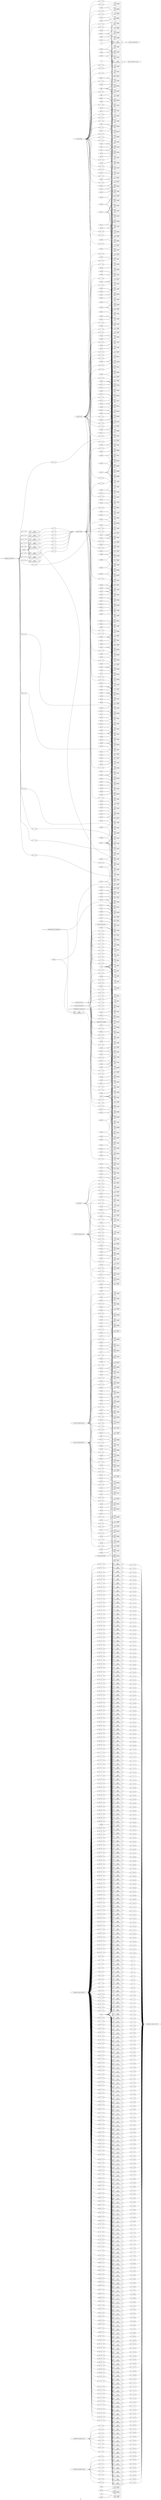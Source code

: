 digraph "TX" {
label="TX";
rankdir="LR";
remincross=true;
n287 [ shape=octagon, label="Alert_MessageFailed", color="black", fontcolor="black" ];
n288 [ shape=octagon, label="Alert_MessageSuccessful", color="black", fontcolor="black" ];
n289 [ shape=diamond, label="CRCReceiveTimer", color="black", fontcolor="black" ];
n290 [ shape=octagon, label="Clock", color="black", fontcolor="black" ];
n291 [ shape=diamond, label="CurrentState", color="black", fontcolor="black" ];
n292 [ shape=octagon, label="DFP", color="black", fontcolor="black" ];
n293 [ shape=octagon, label="GoodCRCResponse", color="black", fontcolor="black" ];
n294 [ shape=diamond, label="InitCRCReceiveTimer", color="black", fontcolor="black" ];
n295 [ shape=octagon, label="MessageSentToPhy", color="black", fontcolor="black" ];
n296 [ shape=octagon, label="RX_BUF_FRAME_TYPE", color="black", fontcolor="black" ];
n297 [ shape=octagon, label="RX_BUF_HEADER_BYTE_1", color="black", fontcolor="black" ];
n298 [ shape=octagon, label="Reset", color="black", fontcolor="black" ];
n299 [ shape=diamond, label="RetryCounter", color="black", fontcolor="black" ];
n300 [ shape=octagon, label="TRANSMIT", color="black", fontcolor="black" ];
n301 [ shape=octagon, label="TRANSMIT_DATA_OBJECTS", color="black", fontcolor="black" ];
n302 [ shape=octagon, label="TRANSMIT_DATA_OUTPUT", color="black", fontcolor="black" ];
n303 [ shape=octagon, label="TRANSMIT_HEADER_HIGH", color="black", fontcolor="black" ];
n304 [ shape=octagon, label="TRANSMIT_HEADER_LOW", color="black", fontcolor="black" ];
n305 [ shape=octagon, label="TX_BUF_HEADER_BYTE_1", color="black", fontcolor="black" ];
n306 [ shape=octagon, label="UFP", color="black", fontcolor="black" ];
n307 [ shape=octagon, label="nRetryCount", color="black", fontcolor="black" ];
c310 [ shape=record, label="{{<p308> A|<p309> Y}|$2185\nNOT|{}}" ];
x0 [ shape=record, style=rounded, label="<s0> 2:2 - 0:0 " ];
x0:e -> c310:p308:w [arrowhead=odiamond, arrowtail=odiamond, dir=both, color="black", label=""];
c312 [ shape=record, label="{{<p308> A|<p311> B|<p309> Y}|$2186\nNOR|{}}" ];
x1 [ shape=record, style=rounded, label="<s0> 1:1 - 0:0 " ];
x1:e -> c312:p308:w [arrowhead=odiamond, arrowtail=odiamond, dir=both, color="black", label=""];
x2 [ shape=record, style=rounded, label="<s0> 0:0 - 0:0 " ];
x2:e -> c312:p311:w [arrowhead=odiamond, arrowtail=odiamond, dir=both, color="black", label=""];
c313 [ shape=record, label="{{<p308> A|<p311> B|<p309> Y}|$2187\nNAND|{}}" ];
c314 [ shape=record, label="{{<p308> A|<p309> Y}|$2188\nNOT|{}}" ];
x3 [ shape=record, style=rounded, label="<s0> 6:6 - 0:0 " ];
x3:e -> c314:p308:w [arrowhead=odiamond, arrowtail=odiamond, dir=both, color="black", label=""];
c315 [ shape=record, label="{{<p308> A|<p311> B|<p309> Y}|$2189\nNOR|{}}" ];
x4 [ shape=record, style=rounded, label="<s0> 5:5 - 0:0 " ];
x4:e -> c315:p308:w [arrowhead=odiamond, arrowtail=odiamond, dir=both, color="black", label=""];
x5 [ shape=record, style=rounded, label="<s0> 4:4 - 0:0 " ];
x5:e -> c315:p311:w [arrowhead=odiamond, arrowtail=odiamond, dir=both, color="black", label=""];
c316 [ shape=record, label="{{<p308> A|<p311> B|<p309> Y}|$2190\nNAND|{}}" ];
c317 [ shape=record, label="{{<p308> A|<p311> B|<p309> Y}|$2191\nNOR|{}}" ];
x6 [ shape=record, style=rounded, label="<s0> 7:7 - 0:0 " ];
x6:e -> c317:p311:w [arrowhead=odiamond, arrowtail=odiamond, dir=both, color="black", label=""];
c318 [ shape=record, label="{{<p308> A|<p311> B|<p309> Y}|$2192\nNAND|{}}" ];
x7 [ shape=record, style=rounded, label="<s0> 3:3 - 0:0 " ];
x7:e -> c318:p311:w [arrowhead=odiamond, arrowtail=odiamond, dir=both, color="black", label=""];
c319 [ shape=record, label="{{<p308> A|<p311> B|<p309> Y}|$2193\nNOR|{}}" ];
c320 [ shape=record, label="{{<p308> A|<p311> B|<p309> Y}|$2194\nNOR|{}}" ];
x8 [ shape=record, style=rounded, label="<s0> 3:3 - 0:0 " ];
x8:e -> c320:p311:w [arrowhead=odiamond, arrowtail=odiamond, dir=both, color="black", label=""];
c321 [ shape=record, label="{{<p308> A|<p309> Y}|$2195\nNOT|{}}" ];
c322 [ shape=record, label="{{<p308> A|<p311> B|<p309> Y}|$2196\nNOR|{}}" ];
x9 [ shape=record, style=rounded, label="<s0> 7:7 - 0:0 " ];
x9:e -> c322:p308:w [arrowhead=odiamond, arrowtail=odiamond, dir=both, color="black", label=""];
x10 [ shape=record, style=rounded, label="<s0> 6:6 - 0:0 " ];
x10:e -> c322:p311:w [arrowhead=odiamond, arrowtail=odiamond, dir=both, color="black", label=""];
c323 [ shape=record, label="{{<p308> A|<p309> Y}|$2197\nNOT|{}}" ];
x11 [ shape=record, style=rounded, label="<s0> 5:5 - 0:0 " ];
x11:e -> c323:p308:w [arrowhead=odiamond, arrowtail=odiamond, dir=both, color="black", label=""];
c324 [ shape=record, label="{{<p308> A|<p311> B|<p309> Y}|$2198\nNOR|{}}" ];
x12 [ shape=record, style=rounded, label="<s0> 4:4 - 0:0 " ];
x12:e -> c324:p311:w [arrowhead=odiamond, arrowtail=odiamond, dir=both, color="black", label=""];
c325 [ shape=record, label="{{<p308> A|<p311> B|<p309> Y}|$2199\nNAND|{}}" ];
c326 [ shape=record, label="{{<p308> A|<p311> B|<p309> Y}|$2200\nNOR|{}}" ];
c327 [ shape=record, label="{{<p308> A|<p311> B|<p309> Y}|$2201\nNOR|{}}" ];
x13 [ shape=record, style=rounded, label="<s0> 7:7 - 0:0 " ];
x13:e -> c327:p308:w [arrowhead=odiamond, arrowtail=odiamond, dir=both, color="black", label=""];
c328 [ shape=record, label="{{<p308> A|<p311> B|<p309> Y}|$2202\nNAND|{}}" ];
c329 [ shape=record, label="{{<p308> A|<p311> B|<p309> Y}|$2203\nNOR|{}}" ];
c330 [ shape=record, label="{{<p308> A|<p311> B|<p309> Y}|$2204\nNAND|{}}" ];
x14 [ shape=record, style=rounded, label="<s0> 0:0 - 0:0 " ];
x14:e -> c330:p311:w [arrowhead=odiamond, arrowtail=odiamond, dir=both, color="black", label=""];
c331 [ shape=record, label="{{<p308> A|<p309> Y}|$2205\nNOT|{}}" ];
c332 [ shape=record, label="{{<p308> A|<p311> B|<p309> Y}|$2206\nNOR|{}}" ];
x15 [ shape=record, style=rounded, label="<s0> 0:0 - 0:0 " ];
x15:e -> c332:p311:w [arrowhead=odiamond, arrowtail=odiamond, dir=both, color="black", label=""];
c333 [ shape=record, label="{{<p308> A|<p311> B|<p309> Y}|$2207\nNOR|{}}" ];
x16 [ shape=record, style=rounded, label="<s0> 0:0 - 0:0 " ];
x16:e -> c333:p309:w [arrowhead=odiamond, arrowtail=odiamond, dir=both, color="black", label=""];
c334 [ shape=record, label="{{<p308> A|<p311> B|<p309> Y}|$2208\nNAND|{}}" ];
x17 [ shape=record, style=rounded, label="<s0> 1:1 - 0:0 " ];
x17:e -> c334:p311:w [arrowhead=odiamond, arrowtail=odiamond, dir=both, color="black", label=""];
c335 [ shape=record, label="{{<p308> A|<p309> Y}|$2209\nNOT|{}}" ];
x18 [ shape=record, style=rounded, label="<s0> 1:1 - 0:0 " ];
x18:e -> c335:p308:w [arrowhead=odiamond, arrowtail=odiamond, dir=both, color="black", label=""];
c336 [ shape=record, label="{{<p308> A|<p311> B|<p309> Y}|$2210\nNAND|{}}" ];
c337 [ shape=record, label="{{<p308> A|<p311> B|<p309> Y}|$2211\nNAND|{}}" ];
x19 [ shape=record, style=rounded, label="<s0> 1:1 - 0:0 " ];
x19:e -> c337:p309:w [arrowhead=odiamond, arrowtail=odiamond, dir=both, color="black", label=""];
c338 [ shape=record, label="{{<p308> A|<p311> B|<p309> Y}|$2212\nNOR|{}}" ];
c339 [ shape=record, label="{{<p308> A|<p311> B|<p309> Y}|$2213\nNOR|{}}" ];
x20 [ shape=record, style=rounded, label="<s0> 3:3 - 0:0 " ];
x20:e -> c339:p308:w [arrowhead=odiamond, arrowtail=odiamond, dir=both, color="black", label=""];
x21 [ shape=record, style=rounded, label="<s0> 2:2 - 0:0 " ];
x21:e -> c339:p311:w [arrowhead=odiamond, arrowtail=odiamond, dir=both, color="black", label=""];
c340 [ shape=record, label="{{<p308> A|<p311> B|<p309> Y}|$2214\nNAND|{}}" ];
x22 [ shape=record, style=rounded, label="<s0> 0:0 - 0:0 " ];
x22:e -> c340:p311:w [arrowhead=odiamond, arrowtail=odiamond, dir=both, color="black", label=""];
c341 [ shape=record, label="{{<p308> A|<p311> B|<p309> Y}|$2215\nNOR|{}}" ];
x23 [ shape=record, style=rounded, label="<s0> 1:1 - 0:0 " ];
x23:e -> c341:p311:w [arrowhead=odiamond, arrowtail=odiamond, dir=both, color="black", label=""];
c342 [ shape=record, label="{{<p308> A|<p311> B|<p309> Y}|$2216\nNAND|{}}" ];
c343 [ shape=record, label="{{<p308> A|<p309> Y}|$2217\nNOT|{}}" ];
c344 [ shape=record, label="{{<p308> A|<p311> B|<p309> Y}|$2218\nNOR|{}}" ];
c345 [ shape=record, label="{{<p308> A|<p311> B|<p309> Y}|$2219\nNAND|{}}" ];
c346 [ shape=record, label="{{<p308> A|<p311> B|<p309> Y}|$2220\nNAND|{}}" ];
x24 [ shape=record, style=rounded, label="<s0> 2:2 - 0:0 " ];
x24:e -> c346:p311:w [arrowhead=odiamond, arrowtail=odiamond, dir=both, color="black", label=""];
c347 [ shape=record, label="{{<p308> A|<p311> B|<p309> Y}|$2221\nNOR|{}}" ];
x25 [ shape=record, style=rounded, label="<s0> 3:3 - 0:0 " ];
x25:e -> c347:p311:w [arrowhead=odiamond, arrowtail=odiamond, dir=both, color="black", label=""];
c348 [ shape=record, label="{{<p308> A|<p311> B|<p309> Y}|$2222\nNAND|{}}" ];
c349 [ shape=record, label="{{<p308> A|<p309> Y}|$2223\nNOT|{}}" ];
c350 [ shape=record, label="{{<p308> A|<p309> Y}|$2224\nNOT|{}}" ];
c351 [ shape=record, label="{{<p308> A|<p309> Y}|$2225\nNOT|{}}" ];
x26 [ shape=record, style=rounded, label="<s0> 1:1 - 0:0 " ];
x26:e -> c351:p308:w [arrowhead=odiamond, arrowtail=odiamond, dir=both, color="black", label=""];
c352 [ shape=record, label="{{<p308> A|<p311> B|<p309> Y}|$2226\nNOR|{}}" ];
x27 [ shape=record, style=rounded, label="<s0> 0:0 - 0:0 " ];
x27:e -> c352:p311:w [arrowhead=odiamond, arrowtail=odiamond, dir=both, color="black", label=""];
c353 [ shape=record, label="{{<p308> A|<p311> B|<p309> Y}|$2227\nNAND|{}}" ];
c354 [ shape=record, label="{{<p308> A|<p311> B|<p309> Y}|$2228\nNOR|{}}" ];
c355 [ shape=record, label="{{<p308> A|<p311> B|<p309> Y}|$2229\nNOR|{}}" ];
c356 [ shape=record, label="{{<p308> A|<p311> B|<p309> Y}|$2230\nNAND|{}}" ];
x28 [ shape=record, style=rounded, label="<s0> 4:4 - 0:0 " ];
x28:e -> c356:p311:w [arrowhead=odiamond, arrowtail=odiamond, dir=both, color="black", label=""];
c357 [ shape=record, label="{{<p308> A|<p311> B|<p309> Y}|$2231\nNOR|{}}" ];
x29 [ shape=record, style=rounded, label="<s0> 5:5 - 0:0 " ];
x29:e -> c357:p311:w [arrowhead=odiamond, arrowtail=odiamond, dir=both, color="black", label=""];
c358 [ shape=record, label="{{<p308> A|<p311> B|<p309> Y}|$2232\nNAND|{}}" ];
c359 [ shape=record, label="{{<p308> A|<p309> Y}|$2233\nNOT|{}}" ];
c360 [ shape=record, label="{{<p308> A|<p309> Y}|$2234\nNOT|{}}" ];
x30 [ shape=record, style=rounded, label="<s0> 7:7 - 0:0 " ];
x30:e -> c360:p308:w [arrowhead=odiamond, arrowtail=odiamond, dir=both, color="black", label=""];
c361 [ shape=record, label="{{<p308> A|<p311> B|<p309> Y}|$2235\nNOR|{}}" ];
c362 [ shape=record, label="{{<p308> A|<p311> B|<p309> Y}|$2236\nNAND|{}}" ];
c363 [ shape=record, label="{{<p308> A|<p309> Y}|$2237\nNOT|{}}" ];
c364 [ shape=record, label="{{<p308> A|<p311> B|<p309> Y}|$2238\nNOR|{}}" ];
c365 [ shape=record, label="{{<p308> A|<p311> B|<p309> Y}|$2239\nNAND|{}}" ];
c366 [ shape=record, label="{{<p308> A|<p311> B|<p309> Y}|$2240\nNOR|{}}" ];
c367 [ shape=record, label="{{<p308> A|<p311> B|<p309> Y}|$2241\nNAND|{}}" ];
x31 [ shape=record, style=rounded, label="<s0> 0:0 - 0:0 " ];
x31:e -> c367:p311:w [arrowhead=odiamond, arrowtail=odiamond, dir=both, color="black", label=""];
c368 [ shape=record, label="{{<p308> A|<p311> B|<p309> Y}|$2242\nNAND|{}}" ];
x32 [ shape=record, style=rounded, label="<s0> 1:1 - 0:0 " ];
x32:e -> c368:p308:w [arrowhead=odiamond, arrowtail=odiamond, dir=both, color="black", label=""];
x33 [ shape=record, style=rounded, label="<s0> 2:2 - 0:0 " ];
x33:e -> c368:p311:w [arrowhead=odiamond, arrowtail=odiamond, dir=both, color="black", label=""];
c369 [ shape=record, label="{{<p308> A|<p311> B|<p309> Y}|$2243\nNOR|{}}" ];
c370 [ shape=record, label="{{<p308> A|<p309> Y}|$2244\nNOT|{}}" ];
c371 [ shape=record, label="{{<p308> A|<p311> B|<p309> Y}|$2245\nNAND|{}}" ];
c372 [ shape=record, label="{{<p308> A|<p311> B|<p309> Y}|$2246\nNOR|{}}" ];
c373 [ shape=record, label="{{<p308> A|<p311> B|<p309> Y}|$2247\nNAND|{}}" ];
x34 [ shape=record, style=rounded, label="<s0> 0:0 - 0:0 " ];
x34:e -> c373:p309:w [arrowhead=odiamond, arrowtail=odiamond, dir=both, color="black", label=""];
c374 [ shape=record, label="{{<p308> A|<p309> Y}|$2248\nNOT|{}}" ];
c375 [ shape=record, label="{{<p308> A|<p311> B|<p309> Y}|$2249\nNOR|{}}" ];
c376 [ shape=record, label="{{<p308> A|<p309> Y}|$2250\nNOT|{}}" ];
c377 [ shape=record, label="{{<p308> A|<p311> B|<p309> Y}|$2251\nNOR|{}}" ];
c378 [ shape=record, label="{{<p308> A|<p311> B|<p309> Y}|$2252\nNOR|{}}" ];
c379 [ shape=record, label="{{<p308> A|<p311> B|<p309> Y}|$2253\nNOR|{}}" ];
x35 [ shape=record, style=rounded, label="<s0> 1:1 - 0:0 " ];
x35:e -> c379:p309:w [arrowhead=odiamond, arrowtail=odiamond, dir=both, color="black", label=""];
c380 [ shape=record, label="{{<p308> A|<p309> Y}|$2254\nNOT|{}}" ];
x36 [ shape=record, style=rounded, label="<s0> 7:7 - 0:0 " ];
x36:e -> c380:p308:w [arrowhead=odiamond, arrowtail=odiamond, dir=both, color="black", label=""];
c381 [ shape=record, label="{{<p308> A|<p311> B|<p309> Y}|$2255\nNOR|{}}" ];
x37 [ shape=record, style=rounded, label="<s0> 7:7 - 0:0 " ];
x37:e -> c381:p308:w [arrowhead=odiamond, arrowtail=odiamond, dir=both, color="black", label=""];
c382 [ shape=record, label="{{<p308> A|<p309> Y}|$2256\nNOT|{}}" ];
x38 [ shape=record, style=rounded, label="<s0> 1:1 - 0:0 " ];
x38:e -> c382:p308:w [arrowhead=odiamond, arrowtail=odiamond, dir=both, color="black", label=""];
c383 [ shape=record, label="{{<p308> A|<p311> B|<p309> Y}|$2257\nNOR|{}}" ];
x39 [ shape=record, style=rounded, label="<s0> 1:1 - 0:0 " ];
x39:e -> c383:p311:w [arrowhead=odiamond, arrowtail=odiamond, dir=both, color="black", label=""];
c384 [ shape=record, label="{{<p308> A|<p311> B|<p309> Y}|$2258\nNOR|{}}" ];
c385 [ shape=record, label="{{<p308> A|<p309> Y}|$2259\nNOT|{}}" ];
x40 [ shape=record, style=rounded, label="<s0> 6:6 - 0:0 " ];
x40:e -> c385:p308:w [arrowhead=odiamond, arrowtail=odiamond, dir=both, color="black", label=""];
c386 [ shape=record, label="{{<p308> A|<p311> B|<p309> Y}|$2260\nNAND|{}}" ];
x41 [ shape=record, style=rounded, label="<s0> 6:6 - 0:0 " ];
x41:e -> c386:p308:w [arrowhead=odiamond, arrowtail=odiamond, dir=both, color="black", label=""];
c387 [ shape=record, label="{{<p308> A|<p311> B|<p309> Y}|$2261\nNAND|{}}" ];
c388 [ shape=record, label="{{<p308> A|<p309> Y}|$2262\nNOT|{}}" ];
x42 [ shape=record, style=rounded, label="<s0> 2:2 - 0:0 " ];
x42:e -> c388:p308:w [arrowhead=odiamond, arrowtail=odiamond, dir=both, color="black", label=""];
c389 [ shape=record, label="{{<p308> A|<p309> Y}|$2263\nNOT|{}}" ];
x43 [ shape=record, style=rounded, label="<s0> 2:2 - 0:0 " ];
x43:e -> c389:p308:w [arrowhead=odiamond, arrowtail=odiamond, dir=both, color="black", label=""];
c390 [ shape=record, label="{{<p308> A|<p311> B|<p309> Y}|$2264\nNOR|{}}" ];
c391 [ shape=record, label="{{<p308> A|<p311> B|<p309> Y}|$2265\nNOR|{}}" ];
x44 [ shape=record, style=rounded, label="<s0> 2:2 - 0:0 " ];
x44:e -> c391:p308:w [arrowhead=odiamond, arrowtail=odiamond, dir=both, color="black", label=""];
x45 [ shape=record, style=rounded, label="<s0> 2:2 - 0:0 " ];
x45:e -> c391:p311:w [arrowhead=odiamond, arrowtail=odiamond, dir=both, color="black", label=""];
c392 [ shape=record, label="{{<p308> A|<p311> B|<p309> Y}|$2266\nNOR|{}}" ];
c393 [ shape=record, label="{{<p308> A|<p309> Y}|$2267\nNOT|{}}" ];
x46 [ shape=record, style=rounded, label="<s0> 4:4 - 0:0 " ];
x46:e -> c393:p308:w [arrowhead=odiamond, arrowtail=odiamond, dir=both, color="black", label=""];
c394 [ shape=record, label="{{<p308> A|<p311> B|<p309> Y}|$2268\nNAND|{}}" ];
x47 [ shape=record, style=rounded, label="<s0> 4:4 - 0:0 " ];
x47:e -> c394:p311:w [arrowhead=odiamond, arrowtail=odiamond, dir=both, color="black", label=""];
c395 [ shape=record, label="{{<p308> A|<p309> Y}|$2269\nNOT|{}}" ];
x48 [ shape=record, style=rounded, label="<s0> 4:4 - 0:0 " ];
x48:e -> c395:p308:w [arrowhead=odiamond, arrowtail=odiamond, dir=both, color="black", label=""];
c396 [ shape=record, label="{{<p308> A|<p311> B|<p309> Y}|$2270\nNAND|{}}" ];
x49 [ shape=record, style=rounded, label="<s0> 4:4 - 0:0 " ];
x49:e -> c396:p308:w [arrowhead=odiamond, arrowtail=odiamond, dir=both, color="black", label=""];
c397 [ shape=record, label="{{<p308> A|<p311> B|<p309> Y}|$2271\nNAND|{}}" ];
c398 [ shape=record, label="{{<p308> A|<p311> B|<p309> Y}|$2272\nNOR|{}}" ];
c399 [ shape=record, label="{{<p308> A|<p309> Y}|$2273\nNOT|{}}" ];
x50 [ shape=record, style=rounded, label="<s0> 0:0 - 0:0 " ];
x50:e -> c399:p308:w [arrowhead=odiamond, arrowtail=odiamond, dir=both, color="black", label=""];
c400 [ shape=record, label="{{<p308> A|<p311> B|<p309> Y}|$2274\nNAND|{}}" ];
x51 [ shape=record, style=rounded, label="<s0> 0:0 - 0:0 " ];
x51:e -> c400:p308:w [arrowhead=odiamond, arrowtail=odiamond, dir=both, color="black", label=""];
c401 [ shape=record, label="{{<p308> A|<p309> Y}|$2275\nNOT|{}}" ];
x52 [ shape=record, style=rounded, label="<s0> 5:5 - 0:0 " ];
x52:e -> c401:p308:w [arrowhead=odiamond, arrowtail=odiamond, dir=both, color="black", label=""];
c402 [ shape=record, label="{{<p308> A|<p311> B|<p309> Y}|$2276\nNAND|{}}" ];
x53 [ shape=record, style=rounded, label="<s0> 5:5 - 0:0 " ];
x53:e -> c402:p311:w [arrowhead=odiamond, arrowtail=odiamond, dir=both, color="black", label=""];
c403 [ shape=record, label="{{<p308> A|<p311> B|<p309> Y}|$2277\nNAND|{}}" ];
c404 [ shape=record, label="{{<p308> A|<p309> Y}|$2278\nNOT|{}}" ];
x54 [ shape=record, style=rounded, label="<s0> 5:5 - 0:0 " ];
x54:e -> c404:p308:w [arrowhead=odiamond, arrowtail=odiamond, dir=both, color="black", label=""];
c405 [ shape=record, label="{{<p308> A|<p311> B|<p309> Y}|$2279\nNAND|{}}" ];
x55 [ shape=record, style=rounded, label="<s0> 5:5 - 0:0 " ];
x55:e -> c405:p308:w [arrowhead=odiamond, arrowtail=odiamond, dir=both, color="black", label=""];
c406 [ shape=record, label="{{<p308> A|<p309> Y}|$2280\nNOT|{}}" ];
x56 [ shape=record, style=rounded, label="<s0> 1:1 - 0:0 " ];
x56:e -> c406:p308:w [arrowhead=odiamond, arrowtail=odiamond, dir=both, color="black", label=""];
c407 [ shape=record, label="{{<p308> A|<p311> B|<p309> Y}|$2281\nNAND|{}}" ];
x57 [ shape=record, style=rounded, label="<s0> 1:1 - 0:0 " ];
x57:e -> c407:p311:w [arrowhead=odiamond, arrowtail=odiamond, dir=both, color="black", label=""];
c408 [ shape=record, label="{{<p308> A|<p311> B|<p309> Y}|$2282\nNAND|{}}" ];
c409 [ shape=record, label="{{<p308> A|<p311> B|<p309> Y}|$2283\nNOR|{}}" ];
c410 [ shape=record, label="{{<p308> A|<p311> B|<p309> Y}|$2284\nNAND|{}}" ];
c411 [ shape=record, label="{{<p308> A|<p311> B|<p309> Y}|$2285\nNOR|{}}" ];
c412 [ shape=record, label="{{<p308> A|<p311> B|<p309> Y}|$2286\nNOR|{}}" ];
x58 [ shape=record, style=rounded, label="<s0> 0:0 - 0:0 " ];
x58:e -> c412:p308:w [arrowhead=odiamond, arrowtail=odiamond, dir=both, color="black", label=""];
c413 [ shape=record, label="{{<p308> A|<p309> Y}|$2287\nNOT|{}}" ];
x59 [ shape=record, style=rounded, label="<s0> 3:3 - 0:0 " ];
x59:e -> c413:p308:w [arrowhead=odiamond, arrowtail=odiamond, dir=both, color="black", label=""];
c414 [ shape=record, label="{{<p308> A|<p311> B|<p309> Y}|$2288\nNOR|{}}" ];
x60 [ shape=record, style=rounded, label="<s0> 3:3 - 0:0 " ];
x60:e -> c414:p311:w [arrowhead=odiamond, arrowtail=odiamond, dir=both, color="black", label=""];
c415 [ shape=record, label="{{<p308> A|<p311> B|<p309> Y}|$2289\nNOR|{}}" ];
c416 [ shape=record, label="{{<p308> A|<p309> Y}|$2290\nNOT|{}}" ];
x61 [ shape=record, style=rounded, label="<s0> 7:7 - 0:0 " ];
x61:e -> c416:p308:w [arrowhead=odiamond, arrowtail=odiamond, dir=both, color="black", label=""];
c417 [ shape=record, label="{{<p308> A|<p311> B|<p309> Y}|$2291\nNOR|{}}" ];
x62 [ shape=record, style=rounded, label="<s0> 6:6 - 0:0 " ];
x62:e -> c417:p308:w [arrowhead=odiamond, arrowtail=odiamond, dir=both, color="black", label=""];
x63 [ shape=record, style=rounded, label="<s0> 5:5 - 0:0 " ];
x63:e -> c417:p311:w [arrowhead=odiamond, arrowtail=odiamond, dir=both, color="black", label=""];
c418 [ shape=record, label="{{<p308> A|<p311> B|<p309> Y}|$2292\nNAND|{}}" ];
c419 [ shape=record, label="{{<p308> A|<p311> B|<p309> Y}|$2293\nNOR|{}}" ];
x64 [ shape=record, style=rounded, label="<s0> 4:4 - 0:0 " ];
x64:e -> c419:p308:w [arrowhead=odiamond, arrowtail=odiamond, dir=both, color="black", label=""];
x65 [ shape=record, style=rounded, label="<s0> 3:3 - 0:0 " ];
x65:e -> c419:p311:w [arrowhead=odiamond, arrowtail=odiamond, dir=both, color="black", label=""];
c420 [ shape=record, label="{{<p308> A|<p311> B|<p309> Y}|$2294\nNAND|{}}" ];
x66 [ shape=record, style=rounded, label="<s0> 3:3 - 0:0 " ];
x66:e -> c420:p311:w [arrowhead=odiamond, arrowtail=odiamond, dir=both, color="black", label=""];
c421 [ shape=record, label="{{<p308> A|<p311> B|<p309> Y}|$2295\nNAND|{}}" ];
c422 [ shape=record, label="{{<p308> A|<p311> B|<p309> Y}|$2296\nNOR|{}}" ];
c423 [ shape=record, label="{{<p308> A|<p311> B|<p309> Y}|$2297\nNAND|{}}" ];
c424 [ shape=record, label="{{<p308> A|<p309> Y}|$2298\nNOT|{}}" ];
x67 [ shape=record, style=rounded, label="<s0> 1:1 - 0:0 " ];
x67:e -> c424:p308:w [arrowhead=odiamond, arrowtail=odiamond, dir=both, color="black", label=""];
c425 [ shape=record, label="{{<p308> A|<p311> B|<p309> Y}|$2299\nNAND|{}}" ];
x68 [ shape=record, style=rounded, label="<s0> 1:1 - 0:0 " ];
x68:e -> c425:p308:w [arrowhead=odiamond, arrowtail=odiamond, dir=both, color="black", label=""];
c426 [ shape=record, label="{{<p308> A|<p309> Y}|$2300\nNOT|{}}" ];
x69 [ shape=record, style=rounded, label="<s0> 2:2 - 0:0 " ];
x69:e -> c426:p308:w [arrowhead=odiamond, arrowtail=odiamond, dir=both, color="black", label=""];
c427 [ shape=record, label="{{<p308> A|<p311> B|<p309> Y}|$2301\nNAND|{}}" ];
x70 [ shape=record, style=rounded, label="<s0> 2:2 - 0:0 " ];
x70:e -> c427:p311:w [arrowhead=odiamond, arrowtail=odiamond, dir=both, color="black", label=""];
c428 [ shape=record, label="{{<p308> A|<p311> B|<p309> Y}|$2302\nNAND|{}}" ];
c429 [ shape=record, label="{{<p308> A|<p309> Y}|$2303\nNOT|{}}" ];
x71 [ shape=record, style=rounded, label="<s0> 2:2 - 0:0 " ];
x71:e -> c429:p308:w [arrowhead=odiamond, arrowtail=odiamond, dir=both, color="black", label=""];
c430 [ shape=record, label="{{<p308> A|<p311> B|<p309> Y}|$2304\nNAND|{}}" ];
x72 [ shape=record, style=rounded, label="<s0> 2:2 - 0:0 " ];
x72:e -> c430:p308:w [arrowhead=odiamond, arrowtail=odiamond, dir=both, color="black", label=""];
c431 [ shape=record, label="{{<p308> A|<p311> B|<p309> Y}|$2305\nNAND|{}}" ];
x73 [ shape=record, style=rounded, label="<s0> 1:1 - 0:0 " ];
x73:e -> c431:p311:w [arrowhead=odiamond, arrowtail=odiamond, dir=both, color="black", label=""];
c432 [ shape=record, label="{{<p308> A|<p311> B|<p309> Y}|$2306\nNAND|{}}" ];
c433 [ shape=record, label="{{<p308> A|<p311> B|<p309> Y}|$2307\nNOR|{}}" ];
c434 [ shape=record, label="{{<p308> A|<p309> Y}|$2308\nNOT|{}}" ];
x74 [ shape=record, style=rounded, label="<s0> 6:6 - 0:0 " ];
x74:e -> c434:p308:w [arrowhead=odiamond, arrowtail=odiamond, dir=both, color="black", label=""];
c435 [ shape=record, label="{{<p308> A|<p311> B|<p309> Y}|$2309\nNAND|{}}" ];
x75 [ shape=record, style=rounded, label="<s0> 6:6 - 0:0 " ];
x75:e -> c435:p311:w [arrowhead=odiamond, arrowtail=odiamond, dir=both, color="black", label=""];
c436 [ shape=record, label="{{<p308> A|<p309> Y}|$2310\nNOT|{}}" ];
x76 [ shape=record, style=rounded, label="<s0> 0:0 - 0:0 " ];
x76:e -> c436:p308:w [arrowhead=odiamond, arrowtail=odiamond, dir=both, color="black", label=""];
c437 [ shape=record, label="{{<p308> A|<p311> B|<p309> Y}|$2311\nNAND|{}}" ];
x77 [ shape=record, style=rounded, label="<s0> 0:0 - 0:0 " ];
x77:e -> c437:p308:w [arrowhead=odiamond, arrowtail=odiamond, dir=both, color="black", label=""];
c438 [ shape=record, label="{{<p308> A|<p311> B|<p309> Y}|$2312\nNAND|{}}" ];
c439 [ shape=record, label="{{<p308> A|<p309> Y}|$2313\nNOT|{}}" ];
x78 [ shape=record, style=rounded, label="<s0> 0:0 - 0:0 " ];
x78:e -> c439:p308:w [arrowhead=odiamond, arrowtail=odiamond, dir=both, color="black", label=""];
c440 [ shape=record, label="{{<p308> A|<p311> B|<p309> Y}|$2314\nNAND|{}}" ];
x79 [ shape=record, style=rounded, label="<s0> 0:0 - 0:0 " ];
x79:e -> c440:p311:w [arrowhead=odiamond, arrowtail=odiamond, dir=both, color="black", label=""];
c441 [ shape=record, label="{{<p308> A|<p311> B|<p309> Y}|$2315\nNAND|{}}" ];
x80 [ shape=record, style=rounded, label="<s0> 7:7 - 0:0 " ];
x80:e -> c441:p308:w [arrowhead=odiamond, arrowtail=odiamond, dir=both, color="black", label=""];
c442 [ shape=record, label="{{<p308> A|<p311> B|<p309> Y}|$2316\nNAND|{}}" ];
c443 [ shape=record, label="{{<p308> A|<p311> B|<p309> Y}|$2317\nNOR|{}}" ];
c444 [ shape=record, label="{{<p308> A|<p311> B|<p309> Y}|$2318\nNAND|{}}" ];
c445 [ shape=record, label="{{<p308> A|<p311> B|<p309> Y}|$2319\nNOR|{}}" ];
c446 [ shape=record, label="{{<p308> A|<p311> B|<p309> Y}|$2320\nNAND|{}}" ];
c447 [ shape=record, label="{{<p308> A|<p311> B|<p309> Y}|$2321\nNAND|{}}" ];
c448 [ shape=record, label="{{<p308> A|<p311> B|<p309> Y}|$2322\nNAND|{}}" ];
x81 [ shape=record, style=rounded, label="<s0> 1:1 - 0:0 " ];
x81:e -> c448:p308:w [arrowhead=odiamond, arrowtail=odiamond, dir=both, color="black", label=""];
x82 [ shape=record, style=rounded, label="<s0> 0:0 - 0:0 " ];
x82:e -> c448:p311:w [arrowhead=odiamond, arrowtail=odiamond, dir=both, color="black", label=""];
c449 [ shape=record, label="{{<p308> A|<p309> Y}|$2323\nNOT|{}}" ];
c450 [ shape=record, label="{{<p308> A|<p311> B|<p309> Y}|$2324\nNAND|{}}" ];
c451 [ shape=record, label="{{<p308> A|<p311> B|<p309> Y}|$2325\nNAND|{}}" ];
c452 [ shape=record, label="{{<p308> A|<p311> B|<p309> Y}|$2326\nNOR|{}}" ];
c453 [ shape=record, label="{{<p308> A|<p311> B|<p309> Y}|$2327\nNOR|{}}" ];
c454 [ shape=record, label="{{<p308> A|<p311> B|<p309> Y}|$2328\nNOR|{}}" ];
x83 [ shape=record, style=rounded, label="<s0> 2:2 - 0:0 " ];
x83:e -> c454:p309:w [arrowhead=odiamond, arrowtail=odiamond, dir=both, color="black", label=""];
c455 [ shape=record, label="{{<p308> A|<p309> Y}|$2329\nNOT|{}}" ];
x84 [ shape=record, style=rounded, label="<s0> 4:4 - 0:0 " ];
x84:e -> c455:p308:w [arrowhead=odiamond, arrowtail=odiamond, dir=both, color="black", label=""];
c456 [ shape=record, label="{{<p308> A|<p311> B|<p309> Y}|$2330\nNAND|{}}" ];
x85 [ shape=record, style=rounded, label="<s0> 4:4 - 0:0 " ];
x85:e -> c456:p311:w [arrowhead=odiamond, arrowtail=odiamond, dir=both, color="black", label=""];
c457 [ shape=record, label="{{<p308> A|<p309> Y}|$2331\nNOT|{}}" ];
x86 [ shape=record, style=rounded, label="<s0> 6:6 - 0:0 " ];
x86:e -> c457:p308:w [arrowhead=odiamond, arrowtail=odiamond, dir=both, color="black", label=""];
c458 [ shape=record, label="{{<p308> A|<p311> B|<p309> Y}|$2332\nNOR|{}}" ];
x87 [ shape=record, style=rounded, label="<s0> 6:6 - 0:0 " ];
x87:e -> c458:p311:w [arrowhead=odiamond, arrowtail=odiamond, dir=both, color="black", label=""];
c459 [ shape=record, label="{{<p308> A|<p309> Y}|$2333\nNOT|{}}" ];
x88 [ shape=record, style=rounded, label="<s0> 7:7 - 0:0 " ];
x88:e -> c459:p308:w [arrowhead=odiamond, arrowtail=odiamond, dir=both, color="black", label=""];
c460 [ shape=record, label="{{<p308> A|<p311> B|<p309> Y}|$2334\nNOR|{}}" ];
x89 [ shape=record, style=rounded, label="<s0> 7:7 - 0:0 " ];
x89:e -> c460:p311:w [arrowhead=odiamond, arrowtail=odiamond, dir=both, color="black", label=""];
c461 [ shape=record, label="{{<p308> A|<p311> B|<p309> Y}|$2335\nNOR|{}}" ];
c462 [ shape=record, label="{{<p308> A|<p309> Y}|$2336\nNOT|{}}" ];
x90 [ shape=record, style=rounded, label="<s0> 5:5 - 0:0 " ];
x90:e -> c462:p308:w [arrowhead=odiamond, arrowtail=odiamond, dir=both, color="black", label=""];
c463 [ shape=record, label="{{<p308> A|<p311> B|<p309> Y}|$2337\nNOR|{}}" ];
x91 [ shape=record, style=rounded, label="<s0> 5:5 - 0:0 " ];
x91:e -> c463:p308:w [arrowhead=odiamond, arrowtail=odiamond, dir=both, color="black", label=""];
c464 [ shape=record, label="{{<p308> A|<p311> B|<p309> Y}|$2338\nNAND|{}}" ];
x92 [ shape=record, style=rounded, label="<s0> 6:6 - 0:0 " ];
x92:e -> c464:p311:w [arrowhead=odiamond, arrowtail=odiamond, dir=both, color="black", label=""];
c465 [ shape=record, label="{{<p308> A|<p311> B|<p309> Y}|$2339\nNAND|{}}" ];
x93 [ shape=record, style=rounded, label="<s0> 7:7 - 0:0 " ];
x93:e -> c465:p311:w [arrowhead=odiamond, arrowtail=odiamond, dir=both, color="black", label=""];
c466 [ shape=record, label="{{<p308> A|<p311> B|<p309> Y}|$2340\nNAND|{}}" ];
c467 [ shape=record, label="{{<p308> A|<p311> B|<p309> Y}|$2341\nNOR|{}}" ];
c468 [ shape=record, label="{{<p308> A|<p311> B|<p309> Y}|$2342\nNAND|{}}" ];
c469 [ shape=record, label="{{<p308> A|<p311> B|<p309> Y}|$2343\nNOR|{}}" ];
x94 [ shape=record, style=rounded, label="<s0> 4:4 - 0:0 " ];
x94:e -> c469:p311:w [arrowhead=odiamond, arrowtail=odiamond, dir=both, color="black", label=""];
c470 [ shape=record, label="{{<p308> A|<p309> Y}|$2344\nNOT|{}}" ];
x95 [ shape=record, style=rounded, label="<s0> 5:5 - 0:0 " ];
x95:e -> c470:p308:w [arrowhead=odiamond, arrowtail=odiamond, dir=both, color="black", label=""];
c471 [ shape=record, label="{{<p308> A|<p311> B|<p309> Y}|$2345\nNOR|{}}" ];
x96 [ shape=record, style=rounded, label="<s0> 5:5 - 0:0 " ];
x96:e -> c471:p311:w [arrowhead=odiamond, arrowtail=odiamond, dir=both, color="black", label=""];
c472 [ shape=record, label="{{<p308> A|<p311> B|<p309> Y}|$2346\nNOR|{}}" ];
c473 [ shape=record, label="{{<p308> A|<p309> Y}|$2347\nNOT|{}}" ];
c474 [ shape=record, label="{{<p308> A|<p311> B|<p309> Y}|$2348\nNOR|{}}" ];
c475 [ shape=record, label="{{<p308> A|<p311> B|<p309> Y}|$2349\nNAND|{}}" ];
c476 [ shape=record, label="{{<p308> A|<p309> Y}|$2350\nNOT|{}}" ];
x97 [ shape=record, style=rounded, label="<s0> 3:3 - 0:0 " ];
x97:e -> c476:p308:w [arrowhead=odiamond, arrowtail=odiamond, dir=both, color="black", label=""];
c477 [ shape=record, label="{{<p308> A|<p311> B|<p309> Y}|$2351\nNOR|{}}" ];
x98 [ shape=record, style=rounded, label="<s0> 3:3 - 0:0 " ];
x98:e -> c477:p308:w [arrowhead=odiamond, arrowtail=odiamond, dir=both, color="black", label=""];
c478 [ shape=record, label="{{<p308> A|<p309> Y}|$2352\nNOT|{}}" ];
x99 [ shape=record, style=rounded, label="<s0> 2:2 - 0:0 " ];
x99:e -> c478:p308:w [arrowhead=odiamond, arrowtail=odiamond, dir=both, color="black", label=""];
c479 [ shape=record, label="{{<p308> A|<p311> B|<p309> Y}|$2353\nNOR|{}}" ];
x100 [ shape=record, style=rounded, label="<s0> 2:2 - 0:0 " ];
x100:e -> c479:p311:w [arrowhead=odiamond, arrowtail=odiamond, dir=both, color="black", label=""];
c480 [ shape=record, label="{{<p308> A|<p311> B|<p309> Y}|$2354\nNOR|{}}" ];
c481 [ shape=record, label="{{<p308> A|<p309> Y}|$2355\nNOT|{}}" ];
x101 [ shape=record, style=rounded, label="<s0> 3:3 - 0:0 " ];
x101:e -> c481:p308:w [arrowhead=odiamond, arrowtail=odiamond, dir=both, color="black", label=""];
c482 [ shape=record, label="{{<p308> A|<p311> B|<p309> Y}|$2356\nNOR|{}}" ];
x102 [ shape=record, style=rounded, label="<s0> 3:3 - 0:0 " ];
x102:e -> c482:p311:w [arrowhead=odiamond, arrowtail=odiamond, dir=both, color="black", label=""];
c483 [ shape=record, label="{{<p308> A|<p309> Y}|$2357\nNOT|{}}" ];
x103 [ shape=record, style=rounded, label="<s0> 2:2 - 0:0 " ];
x103:e -> c483:p308:w [arrowhead=odiamond, arrowtail=odiamond, dir=both, color="black", label=""];
c484 [ shape=record, label="{{<p308> A|<p311> B|<p309> Y}|$2358\nNOR|{}}" ];
x104 [ shape=record, style=rounded, label="<s0> 2:2 - 0:0 " ];
x104:e -> c484:p308:w [arrowhead=odiamond, arrowtail=odiamond, dir=both, color="black", label=""];
c485 [ shape=record, label="{{<p308> A|<p311> B|<p309> Y}|$2359\nNOR|{}}" ];
c486 [ shape=record, label="{{<p308> A|<p311> B|<p309> Y}|$2360\nNAND|{}}" ];
c487 [ shape=record, label="{{<p308> A|<p309> Y}|$2361\nNOT|{}}" ];
x105 [ shape=record, style=rounded, label="<s0> 1:1 - 0:0 " ];
x105:e -> c487:p308:w [arrowhead=odiamond, arrowtail=odiamond, dir=both, color="black", label=""];
c488 [ shape=record, label="{{<p308> A|<p311> B|<p309> Y}|$2362\nNAND|{}}" ];
x106 [ shape=record, style=rounded, label="<s0> 1:1 - 0:0 " ];
x106:e -> c488:p311:w [arrowhead=odiamond, arrowtail=odiamond, dir=both, color="black", label=""];
c489 [ shape=record, label="{{<p308> A|<p311> B|<p309> Y}|$2363\nNOR|{}}" ];
x107 [ shape=record, style=rounded, label="<s0> 1:1 - 0:0 " ];
x107:e -> c489:p311:w [arrowhead=odiamond, arrowtail=odiamond, dir=both, color="black", label=""];
c490 [ shape=record, label="{{<p308> A|<p309> Y}|$2364\nNOT|{}}" ];
x108 [ shape=record, style=rounded, label="<s0> 0:0 - 0:0 " ];
x108:e -> c490:p308:w [arrowhead=odiamond, arrowtail=odiamond, dir=both, color="black", label=""];
c491 [ shape=record, label="{{<p308> A|<p311> B|<p309> Y}|$2365\nNOR|{}}" ];
x109 [ shape=record, style=rounded, label="<s0> 0:0 - 0:0 " ];
x109:e -> c491:p308:w [arrowhead=odiamond, arrowtail=odiamond, dir=both, color="black", label=""];
c492 [ shape=record, label="{{<p308> A|<p311> B|<p309> Y}|$2366\nNOR|{}}" ];
c493 [ shape=record, label="{{<p308> A|<p311> B|<p309> Y}|$2367\nNAND|{}}" ];
c494 [ shape=record, label="{{<p308> A|<p311> B|<p309> Y}|$2368\nNOR|{}}" ];
c495 [ shape=record, label="{{<p308> A|<p311> B|<p309> Y}|$2369\nNAND|{}}" ];
x110 [ shape=record, style=rounded, label="<s0> 3:3 - 0:0 " ];
x110:e -> c495:p311:w [arrowhead=odiamond, arrowtail=odiamond, dir=both, color="black", label=""];
c496 [ shape=record, label="{{<p308> A|<p311> B|<p309> Y}|$2370\nNAND|{}}" ];
x111 [ shape=record, style=rounded, label="<s0> 2:2 - 0:0 " ];
x111:e -> c496:p308:w [arrowhead=odiamond, arrowtail=odiamond, dir=both, color="black", label=""];
c497 [ shape=record, label="{{<p308> A|<p311> B|<p309> Y}|$2371\nNAND|{}}" ];
c498 [ shape=record, label="{{<p308> A|<p311> B|<p309> Y}|$2372\nNAND|{}}" ];
x112 [ shape=record, style=rounded, label="<s0> 3:3 - 0:0 " ];
x112:e -> c498:p308:w [arrowhead=odiamond, arrowtail=odiamond, dir=both, color="black", label=""];
c499 [ shape=record, label="{{<p308> A|<p311> B|<p309> Y}|$2373\nNAND|{}}" ];
x113 [ shape=record, style=rounded, label="<s0> 2:2 - 0:0 " ];
x113:e -> c499:p311:w [arrowhead=odiamond, arrowtail=odiamond, dir=both, color="black", label=""];
c500 [ shape=record, label="{{<p308> A|<p311> B|<p309> Y}|$2374\nNAND|{}}" ];
c501 [ shape=record, label="{{<p308> A|<p311> B|<p309> Y}|$2375\nNOR|{}}" ];
c502 [ shape=record, label="{{<p308> A|<p311> B|<p309> Y}|$2376\nNAND|{}}" ];
c503 [ shape=record, label="{{<p308> A|<p311> B|<p309> Y}|$2377\nNOR|{}}" ];
c504 [ shape=record, label="{{<p308> A|<p311> B|<p309> Y}|$2378\nNOR|{}}" ];
c505 [ shape=record, label="{{<p308> A|<p311> B|<p309> Y}|$2379\nNAND|{}}" ];
c506 [ shape=record, label="{{<p308> A|<p311> B|<p309> Y}|$2380\nNOR|{}}" ];
c507 [ shape=record, label="{{<p308> A|<p311> B|<p309> Y}|$2381\nNOR|{}}" ];
c508 [ shape=record, label="{{<p308> A|<p309> Y}|$2382\nNOT|{}}" ];
c509 [ shape=record, label="{{<p308> A|<p309> Y}|$2383\nNOT|{}}" ];
x114 [ shape=record, style=rounded, label="<s0> 7:7 - 0:0 " ];
x114:e -> c509:p308:w [arrowhead=odiamond, arrowtail=odiamond, dir=both, color="black", label=""];
c510 [ shape=record, label="{{<p308> A|<p311> B|<p309> Y}|$2384\nNOR|{}}" ];
x115 [ shape=record, style=rounded, label="<s0> 7:7 - 0:0 " ];
x115:e -> c510:p308:w [arrowhead=odiamond, arrowtail=odiamond, dir=both, color="black", label=""];
c511 [ shape=record, label="{{<p308> A|<p311> B|<p309> Y}|$2385\nNOR|{}}" ];
c512 [ shape=record, label="{{<p308> A|<p311> B|<p309> Y}|$2386\nNAND|{}}" ];
c513 [ shape=record, label="{{<p308> A|<p311> B|<p309> Y}|$2387\nNOR|{}}" ];
c514 [ shape=record, label="{{<p308> A|<p311> B|<p309> Y}|$2388\nNAND|{}}" ];
c515 [ shape=record, label="{{<p308> A|<p311> B|<p309> Y}|$2389\nNOR|{}}" ];
c516 [ shape=record, label="{{<p308> A|<p309> Y}|$2390\nNOT|{}}" ];
c517 [ shape=record, label="{{<p308> A|<p311> B|<p309> Y}|$2391\nNAND|{}}" ];
c518 [ shape=record, label="{{<p308> A|<p311> B|<p309> Y}|$2392\nNOR|{}}" ];
c519 [ shape=record, label="{{<p308> A|<p309> Y}|$2393\nNOT|{}}" ];
x116 [ shape=record, style=rounded, label="<s0> 0:0 - 0:0 " ];
x116:e -> c519:p308:w [arrowhead=odiamond, arrowtail=odiamond, dir=both, color="black", label=""];
c520 [ shape=record, label="{{<p308> A|<p311> B|<p309> Y}|$2394\nNOR|{}}" ];
x117 [ shape=record, style=rounded, label="<s0> 0:0 - 0:0 " ];
x117:e -> c520:p311:w [arrowhead=odiamond, arrowtail=odiamond, dir=both, color="black", label=""];
c521 [ shape=record, label="{{<p308> A|<p311> B|<p309> Y}|$2395\nNAND|{}}" ];
c522 [ shape=record, label="{{<p308> A|<p311> B|<p309> Y}|$2396\nNOR|{}}" ];
c523 [ shape=record, label="{{<p308> A|<p311> B|<p309> Y}|$2397\nNAND|{}}" ];
c524 [ shape=record, label="{{<p308> A|<p311> B|<p309> Y}|$2398\nNOR|{}}" ];
c525 [ shape=record, label="{{<p308> A|<p311> B|<p309> Y}|$2399\nNOR|{}}" ];
c526 [ shape=record, label="{{<p308> A|<p311> B|<p309> Y}|$2400\nNOR|{}}" ];
c527 [ shape=record, label="{{<p308> A|<p309> Y}|$2401\nNOT|{}}" ];
c528 [ shape=record, label="{{<p308> A|<p311> B|<p309> Y}|$2402\nNOR|{}}" ];
c529 [ shape=record, label="{{<p308> A|<p311> B|<p309> Y}|$2403\nNOR|{}}" ];
c530 [ shape=record, label="{{<p308> A|<p311> B|<p309> Y}|$2404\nNAND|{}}" ];
c531 [ shape=record, label="{{<p308> A|<p311> B|<p309> Y}|$2405\nNOR|{}}" ];
c532 [ shape=record, label="{{<p308> A|<p309> Y}|$2406\nNOT|{}}" ];
x118 [ shape=record, style=rounded, label="<s0> 3:3 - 0:0 " ];
x118:e -> c532:p308:w [arrowhead=odiamond, arrowtail=odiamond, dir=both, color="black", label=""];
c533 [ shape=record, label="{{<p308> A|<p311> B|<p309> Y}|$2407\nNAND|{}}" ];
c534 [ shape=record, label="{{<p308> A|<p311> B|<p309> Y}|$2408\nNAND|{}}" ];
c535 [ shape=record, label="{{<p308> A|<p311> B|<p309> Y}|$2409\nNOR|{}}" ];
x119 [ shape=record, style=rounded, label="<s0> 3:3 - 0:0 " ];
x119:e -> c535:p309:w [arrowhead=odiamond, arrowtail=odiamond, dir=both, color="black", label=""];
c536 [ shape=record, label="{{<p308> A|<p311> B|<p309> Y}|$2410\nNAND|{}}" ];
c537 [ shape=record, label="{{<p308> A|<p309> Y}|$2411\nNOT|{}}" ];
c538 [ shape=record, label="{{<p308> A|<p311> B|<p309> Y}|$2412\nNOR|{}}" ];
c539 [ shape=record, label="{{<p308> A|<p311> B|<p309> Y}|$2413\nNAND|{}}" ];
c540 [ shape=record, label="{{<p308> A|<p311> B|<p309> Y}|$2414\nNAND|{}}" ];
c541 [ shape=record, label="{{<p308> A|<p309> Y}|$2415\nNOT|{}}" ];
x120 [ shape=record, style=rounded, label="<s0> 4:4 - 0:0 " ];
x120:e -> c541:p308:w [arrowhead=odiamond, arrowtail=odiamond, dir=both, color="black", label=""];
c542 [ shape=record, label="{{<p308> A|<p311> B|<p309> Y}|$2416\nNOR|{}}" ];
c543 [ shape=record, label="{{<p308> A|<p311> B|<p309> Y}|$2417\nNOR|{}}" ];
c544 [ shape=record, label="{{<p308> A|<p311> B|<p309> Y}|$2418\nNOR|{}}" ];
x121 [ shape=record, style=rounded, label="<s0> 4:4 - 0:0 " ];
x121:e -> c544:p309:w [arrowhead=odiamond, arrowtail=odiamond, dir=both, color="black", label=""];
c545 [ shape=record, label="{{<p308> A|<p311> B|<p309> Y}|$2419\nNOR|{}}" ];
c546 [ shape=record, label="{{<p308> A|<p311> B|<p309> Y}|$2420\nNAND|{}}" ];
c547 [ shape=record, label="{{<p308> A|<p311> B|<p309> Y}|$2421\nNAND|{}}" ];
c548 [ shape=record, label="{{<p308> A|<p311> B|<p309> Y}|$2422\nNOR|{}}" ];
c549 [ shape=record, label="{{<p308> A|<p311> B|<p309> Y}|$2423\nNAND|{}}" ];
c550 [ shape=record, label="{{<p308> A|<p311> B|<p309> Y}|$2424\nNAND|{}}" ];
c551 [ shape=record, label="{{<p308> A|<p311> B|<p309> Y}|$2425\nNOR|{}}" ];
c552 [ shape=record, label="{{<p308> A|<p311> B|<p309> Y}|$2426\nNOR|{}}" ];
c553 [ shape=record, label="{{<p308> A|<p311> B|<p309> Y}|$2427\nNAND|{}}" ];
c554 [ shape=record, label="{{<p308> A|<p309> Y}|$2428\nNOT|{}}" ];
c555 [ shape=record, label="{{<p308> A|<p311> B|<p309> Y}|$2429\nNOR|{}}" ];
c556 [ shape=record, label="{{<p308> A|<p311> B|<p309> Y}|$2430\nNAND|{}}" ];
c557 [ shape=record, label="{{<p308> A|<p311> B|<p309> Y}|$2431\nNAND|{}}" ];
c558 [ shape=record, label="{{<p308> A|<p311> B|<p309> Y}|$2432\nNOR|{}}" ];
c559 [ shape=record, label="{{<p308> A|<p311> B|<p309> Y}|$2433\nNOR|{}}" ];
c560 [ shape=record, label="{{<p308> A|<p311> B|<p309> Y}|$2434\nNOR|{}}" ];
x122 [ shape=record, style=rounded, label="<s0> 5:5 - 0:0 " ];
x122:e -> c560:p309:w [arrowhead=odiamond, arrowtail=odiamond, dir=both, color="black", label=""];
c561 [ shape=record, label="{{<p308> A|<p311> B|<p309> Y}|$2435\nNOR|{}}" ];
c562 [ shape=record, label="{{<p308> A|<p311> B|<p309> Y}|$2436\nNOR|{}}" ];
c563 [ shape=record, label="{{<p308> A|<p311> B|<p309> Y}|$2437\nNOR|{}}" ];
c564 [ shape=record, label="{{<p308> A|<p311> B|<p309> Y}|$2438\nNOR|{}}" ];
x123 [ shape=record, style=rounded, label="<s0> 6:6 - 0:0 " ];
x123:e -> c564:p309:w [arrowhead=odiamond, arrowtail=odiamond, dir=both, color="black", label=""];
c565 [ shape=record, label="{{<p308> A|<p309> Y}|$2439\nNOT|{}}" ];
c566 [ shape=record, label="{{<p308> A|<p311> B|<p309> Y}|$2440\nNOR|{}}" ];
c567 [ shape=record, label="{{<p308> A|<p311> B|<p309> Y}|$2441\nNOR|{}}" ];
c568 [ shape=record, label="{{<p308> A|<p311> B|<p309> Y}|$2442\nNOR|{}}" ];
c569 [ shape=record, label="{{<p308> A|<p311> B|<p309> Y}|$2443\nNOR|{}}" ];
x124 [ shape=record, style=rounded, label="<s0> 7:7 - 0:0 " ];
x124:e -> c569:p309:w [arrowhead=odiamond, arrowtail=odiamond, dir=both, color="black", label=""];
c570 [ shape=record, label="{{<p308> A|<p311> B|<p309> Y}|$2444\nNOR|{}}" ];
c571 [ shape=record, label="{{<p308> A|<p311> B|<p309> Y}|$2445\nNOR|{}}" ];
x125 [ shape=record, style=rounded, label="<s0> 0:0 - 0:0 " ];
x125:e -> c571:p311:w [arrowhead=odiamond, arrowtail=odiamond, dir=both, color="black", label=""];
x126 [ shape=record, style=rounded, label="<s0> 0:0 - 0:0 " ];
x126:e -> c571:p309:w [arrowhead=odiamond, arrowtail=odiamond, dir=both, color="black", label=""];
c572 [ shape=record, label="{{<p308> A|<p311> B|<p309> Y}|$2446\nNAND|{}}" ];
c573 [ shape=record, label="{{<p308> A|<p311> B|<p309> Y}|$2447\nNOR|{}}" ];
c574 [ shape=record, label="{{<p308> A|<p309> Y}|$2448\nNOT|{}}" ];
c575 [ shape=record, label="{{<p308> A|<p311> B|<p309> Y}|$2449\nNAND|{}}" ];
c576 [ shape=record, label="{{<p308> A|<p311> B|<p309> Y}|$2450\nNOR|{}}" ];
x127 [ shape=record, style=rounded, label="<s0> 1:1 - 0:0 " ];
x127:e -> c576:p309:w [arrowhead=odiamond, arrowtail=odiamond, dir=both, color="black", label=""];
c577 [ shape=record, label="{{<p308> A|<p311> B|<p309> Y}|$2451\nNAND|{}}" ];
c578 [ shape=record, label="{{<p308> A|<p311> B|<p309> Y}|$2452\nNOR|{}}" ];
c579 [ shape=record, label="{{<p308> A|<p309> Y}|$2453\nNOT|{}}" ];
c580 [ shape=record, label="{{<p308> A|<p311> B|<p309> Y}|$2454\nNAND|{}}" ];
c581 [ shape=record, label="{{<p308> A|<p311> B|<p309> Y}|$2455\nNOR|{}}" ];
x128 [ shape=record, style=rounded, label="<s0> 2:2 - 0:0 " ];
x128:e -> c581:p309:w [arrowhead=odiamond, arrowtail=odiamond, dir=both, color="black", label=""];
c582 [ shape=record, label="{{<p308> A|<p311> B|<p309> Y}|$2456\nNOR|{}}" ];
x129 [ shape=record, style=rounded, label="<s0> 3:3 - 0:0 " ];
x129:e -> c582:p311:w [arrowhead=odiamond, arrowtail=odiamond, dir=both, color="black", label=""];
c583 [ shape=record, label="{{<p308> A|<p311> B|<p309> Y}|$2457\nNAND|{}}" ];
x130 [ shape=record, style=rounded, label="<s0> 3:3 - 0:0 " ];
x130:e -> c583:p311:w [arrowhead=odiamond, arrowtail=odiamond, dir=both, color="black", label=""];
c584 [ shape=record, label="{{<p308> A|<p311> B|<p309> Y}|$2458\nNAND|{}}" ];
c585 [ shape=record, label="{{<p308> A|<p311> B|<p309> Y}|$2459\nNOR|{}}" ];
x131 [ shape=record, style=rounded, label="<s0> 3:3 - 0:0 " ];
x131:e -> c585:p309:w [arrowhead=odiamond, arrowtail=odiamond, dir=both, color="black", label=""];
c586 [ shape=record, label="{{<p308> A|<p311> B|<p309> Y}|$2460\nNOR|{}}" ];
c587 [ shape=record, label="{{<p308> A|<p311> B|<p309> Y}|$2461\nNAND|{}}" ];
c588 [ shape=record, label="{{<p308> A|<p311> B|<p309> Y}|$2462\nNAND|{}}" ];
c589 [ shape=record, label="{{<p308> A|<p311> B|<p309> Y}|$2463\nNOR|{}}" ];
x132 [ shape=record, style=rounded, label="<s0> 4:4 - 0:0 " ];
x132:e -> c589:p309:w [arrowhead=odiamond, arrowtail=odiamond, dir=both, color="black", label=""];
c590 [ shape=record, label="{{<p308> A|<p311> B|<p309> Y}|$2464\nNAND|{}}" ];
x133 [ shape=record, style=rounded, label="<s0> 5:5 - 0:0 " ];
x133:e -> c590:p311:w [arrowhead=odiamond, arrowtail=odiamond, dir=both, color="black", label=""];
c591 [ shape=record, label="{{<p308> A|<p309> Y}|$2465\nNOT|{}}" ];
c592 [ shape=record, label="{{<p308> A|<p309> Y}|$2466\nNOT|{}}" ];
c593 [ shape=record, label="{{<p308> A|<p311> B|<p309> Y}|$2467\nNAND|{}}" ];
c594 [ shape=record, label="{{<p308> A|<p311> B|<p309> Y}|$2468\nNAND|{}}" ];
c595 [ shape=record, label="{{<p308> A|<p311> B|<p309> Y}|$2469\nNOR|{}}" ];
x134 [ shape=record, style=rounded, label="<s0> 5:5 - 0:0 " ];
x134:e -> c595:p309:w [arrowhead=odiamond, arrowtail=odiamond, dir=both, color="black", label=""];
c596 [ shape=record, label="{{<p308> A|<p311> B|<p309> Y}|$2470\nNOR|{}}" ];
c597 [ shape=record, label="{{<p308> A|<p311> B|<p309> Y}|$2471\nNAND|{}}" ];
c598 [ shape=record, label="{{<p308> A|<p311> B|<p309> Y}|$2472\nNAND|{}}" ];
c599 [ shape=record, label="{{<p308> A|<p311> B|<p309> Y}|$2473\nNOR|{}}" ];
x135 [ shape=record, style=rounded, label="<s0> 6:6 - 0:0 " ];
x135:e -> c599:p309:w [arrowhead=odiamond, arrowtail=odiamond, dir=both, color="black", label=""];
c600 [ shape=record, label="{{<p308> A|<p311> B|<p309> Y}|$2474\nNOR|{}}" ];
c601 [ shape=record, label="{{<p308> A|<p309> Y}|$2475\nNOT|{}}" ];
c602 [ shape=record, label="{{<p308> A|<p311> B|<p309> Y}|$2476\nNOR|{}}" ];
x136 [ shape=record, style=rounded, label="<s0> 7:7 - 0:0 " ];
x136:e -> c602:p311:w [arrowhead=odiamond, arrowtail=odiamond, dir=both, color="black", label=""];
c603 [ shape=record, label="{{<p308> A|<p311> B|<p309> Y}|$2477\nNOR|{}}" ];
c604 [ shape=record, label="{{<p308> A|<p311> B|<p309> Y}|$2478\nNOR|{}}" ];
x137 [ shape=record, style=rounded, label="<s0> 7:7 - 0:0 " ];
x137:e -> c604:p309:w [arrowhead=odiamond, arrowtail=odiamond, dir=both, color="black", label=""];
c605 [ shape=record, label="{{<p308> A|<p309> Y}|$2479\nNOT|{}}" ];
c606 [ shape=record, label="{{<p308> A|<p309> Y}|$2480\nNOT|{}}" ];
c607 [ shape=record, label="{{<p308> A|<p311> B|<p309> Y}|$2481\nNAND|{}}" ];
c608 [ shape=record, label="{{<p308> A|<p311> B|<p309> Y}|$2482\nNOR|{}}" ];
c609 [ shape=record, label="{{<p308> A|<p311> B|<p309> Y}|$2483\nNOR|{}}" ];
c610 [ shape=record, label="{{<p308> A|<p309> Y}|$2484\nNOT|{}}" ];
c614 [ shape=record, label="{{<p611> C|<p612> D|<p613> Q}|$953\nDFF|{}}" ];
x138 [ shape=record, style=rounded, label="<s0> 0:0 - 0:0 " ];
x138:e -> c614:p612:w [arrowhead=odiamond, arrowtail=odiamond, dir=both, color="black", label=""];
x139 [ shape=record, style=rounded, label="<s0> 0:0 - 0:0 " ];
x139:e -> c614:p613:w [arrowhead=odiamond, arrowtail=odiamond, dir=both, color="black", label=""];
c615 [ shape=record, label="{{<p611> C|<p612> D|<p613> Q}|$954\nDFF|{}}" ];
x140 [ shape=record, style=rounded, label="<s0> 1:1 - 0:0 " ];
x140:e -> c615:p612:w [arrowhead=odiamond, arrowtail=odiamond, dir=both, color="black", label=""];
x141 [ shape=record, style=rounded, label="<s0> 1:1 - 0:0 " ];
x141:e -> c615:p613:w [arrowhead=odiamond, arrowtail=odiamond, dir=both, color="black", label=""];
c616 [ shape=record, label="{{<p611> C|<p612> D|<p613> Q}|$955\nDFF|{}}" ];
x142 [ shape=record, style=rounded, label="<s0> 2:2 - 0:0 " ];
x142:e -> c616:p612:w [arrowhead=odiamond, arrowtail=odiamond, dir=both, color="black", label=""];
x143 [ shape=record, style=rounded, label="<s0> 2:2 - 0:0 " ];
x143:e -> c616:p613:w [arrowhead=odiamond, arrowtail=odiamond, dir=both, color="black", label=""];
c617 [ shape=record, label="{{<p611> C|<p612> D|<p613> Q}|$956\nDFF|{}}" ];
x144 [ shape=record, style=rounded, label="<s0> 3:3 - 0:0 " ];
x144:e -> c617:p612:w [arrowhead=odiamond, arrowtail=odiamond, dir=both, color="black", label=""];
x145 [ shape=record, style=rounded, label="<s0> 3:3 - 0:0 " ];
x145:e -> c617:p613:w [arrowhead=odiamond, arrowtail=odiamond, dir=both, color="black", label=""];
c618 [ shape=record, label="{{<p611> C|<p612> D|<p613> Q}|$957\nDFF|{}}" ];
x146 [ shape=record, style=rounded, label="<s0> 4:4 - 0:0 " ];
x146:e -> c618:p612:w [arrowhead=odiamond, arrowtail=odiamond, dir=both, color="black", label=""];
x147 [ shape=record, style=rounded, label="<s0> 4:4 - 0:0 " ];
x147:e -> c618:p613:w [arrowhead=odiamond, arrowtail=odiamond, dir=both, color="black", label=""];
c619 [ shape=record, label="{{<p611> C|<p612> D|<p613> Q}|$958\nDFF|{}}" ];
x148 [ shape=record, style=rounded, label="<s0> 5:5 - 0:0 " ];
x148:e -> c619:p612:w [arrowhead=odiamond, arrowtail=odiamond, dir=both, color="black", label=""];
x149 [ shape=record, style=rounded, label="<s0> 5:5 - 0:0 " ];
x149:e -> c619:p613:w [arrowhead=odiamond, arrowtail=odiamond, dir=both, color="black", label=""];
c620 [ shape=record, label="{{<p611> C|<p612> D|<p613> Q}|$959\nDFF|{}}" ];
x150 [ shape=record, style=rounded, label="<s0> 6:6 - 0:0 " ];
x150:e -> c620:p612:w [arrowhead=odiamond, arrowtail=odiamond, dir=both, color="black", label=""];
x151 [ shape=record, style=rounded, label="<s0> 6:6 - 0:0 " ];
x151:e -> c620:p613:w [arrowhead=odiamond, arrowtail=odiamond, dir=both, color="black", label=""];
c621 [ shape=record, label="{{<p611> C|<p612> D|<p613> Q}|$960\nDFF|{}}" ];
x152 [ shape=record, style=rounded, label="<s0> 7:7 - 0:0 " ];
x152:e -> c621:p612:w [arrowhead=odiamond, arrowtail=odiamond, dir=both, color="black", label=""];
x153 [ shape=record, style=rounded, label="<s0> 7:7 - 0:0 " ];
x153:e -> c621:p613:w [arrowhead=odiamond, arrowtail=odiamond, dir=both, color="black", label=""];
c622 [ shape=record, label="{{<p611> C|<p612> D|<p613> Q}|$961\nDFF|{}}" ];
x154 [ shape=record, style=rounded, label="<s0> 0:0 - 0:0 " ];
x154:e -> c622:p612:w [arrowhead=odiamond, arrowtail=odiamond, dir=both, color="black", label=""];
x155 [ shape=record, style=rounded, label="<s0> 0:0 - 0:0 " ];
x155:e -> c622:p613:w [arrowhead=odiamond, arrowtail=odiamond, dir=both, color="black", label=""];
c623 [ shape=record, label="{{<p611> C|<p612> D|<p613> Q}|$962\nDFF|{}}" ];
x156 [ shape=record, style=rounded, label="<s0> 1:1 - 0:0 " ];
x156:e -> c623:p612:w [arrowhead=odiamond, arrowtail=odiamond, dir=both, color="black", label=""];
x157 [ shape=record, style=rounded, label="<s0> 1:1 - 0:0 " ];
x157:e -> c623:p613:w [arrowhead=odiamond, arrowtail=odiamond, dir=both, color="black", label=""];
v158 [ label="1'1" ];
c625 [ shape=record, label="{{<p612> D|<p624> E}|$678\n$_DLATCH_P_|{<p613> Q}}" ];
v159 [ label="1'1" ];
c626 [ shape=record, label="{{<p612> D|<p624> E}|$682\n$_DLATCH_P_|{<p613> Q}}" ];
c627 [ shape=record, label="{{<p612> D|<p624> E}|$683\n$_DLATCH_P_|{<p613> Q}}" ];
x160 [ shape=record, style=rounded, label="<s0> 0:0 - 0:0 " ];
x160:e -> c627:p612:w [arrowhead=odiamond, arrowtail=odiamond, dir=both, color="black", label=""];
x161 [ shape=record, style=rounded, label="<s0> 0:0 - 0:0 " ];
c627:p613:e -> x161:w [arrowhead=odiamond, arrowtail=odiamond, dir=both, color="black", label=""];
c628 [ shape=record, label="{{<p612> D|<p624> E}|$684\n$_DLATCH_P_|{<p613> Q}}" ];
x162 [ shape=record, style=rounded, label="<s0> 1:1 - 0:0 " ];
x162:e -> c628:p612:w [arrowhead=odiamond, arrowtail=odiamond, dir=both, color="black", label=""];
x163 [ shape=record, style=rounded, label="<s0> 0:0 - 1:1 " ];
c628:p613:e -> x163:w [arrowhead=odiamond, arrowtail=odiamond, dir=both, color="black", label=""];
c629 [ shape=record, label="{{<p612> D|<p624> E}|$685\n$_DLATCH_P_|{<p613> Q}}" ];
x164 [ shape=record, style=rounded, label="<s0> 2:2 - 0:0 " ];
x164:e -> c629:p612:w [arrowhead=odiamond, arrowtail=odiamond, dir=both, color="black", label=""];
x165 [ shape=record, style=rounded, label="<s0> 0:0 - 2:2 " ];
c629:p613:e -> x165:w [arrowhead=odiamond, arrowtail=odiamond, dir=both, color="black", label=""];
c630 [ shape=record, label="{{<p612> D|<p624> E}|$686\n$_DLATCH_P_|{<p613> Q}}" ];
x166 [ shape=record, style=rounded, label="<s0> 3:3 - 0:0 " ];
x166:e -> c630:p612:w [arrowhead=odiamond, arrowtail=odiamond, dir=both, color="black", label=""];
x167 [ shape=record, style=rounded, label="<s0> 0:0 - 3:3 " ];
c630:p613:e -> x167:w [arrowhead=odiamond, arrowtail=odiamond, dir=both, color="black", label=""];
c631 [ shape=record, label="{{<p612> D|<p624> E}|$687\n$_DLATCH_P_|{<p613> Q}}" ];
x168 [ shape=record, style=rounded, label="<s0> 4:4 - 0:0 " ];
x168:e -> c631:p612:w [arrowhead=odiamond, arrowtail=odiamond, dir=both, color="black", label=""];
x169 [ shape=record, style=rounded, label="<s0> 0:0 - 4:4 " ];
c631:p613:e -> x169:w [arrowhead=odiamond, arrowtail=odiamond, dir=both, color="black", label=""];
c632 [ shape=record, label="{{<p612> D|<p624> E}|$688\n$_DLATCH_P_|{<p613> Q}}" ];
x170 [ shape=record, style=rounded, label="<s0> 5:5 - 0:0 " ];
x170:e -> c632:p612:w [arrowhead=odiamond, arrowtail=odiamond, dir=both, color="black", label=""];
x171 [ shape=record, style=rounded, label="<s0> 0:0 - 5:5 " ];
c632:p613:e -> x171:w [arrowhead=odiamond, arrowtail=odiamond, dir=both, color="black", label=""];
c633 [ shape=record, label="{{<p612> D|<p624> E}|$689\n$_DLATCH_P_|{<p613> Q}}" ];
x172 [ shape=record, style=rounded, label="<s0> 6:6 - 0:0 " ];
x172:e -> c633:p612:w [arrowhead=odiamond, arrowtail=odiamond, dir=both, color="black", label=""];
x173 [ shape=record, style=rounded, label="<s0> 0:0 - 6:6 " ];
c633:p613:e -> x173:w [arrowhead=odiamond, arrowtail=odiamond, dir=both, color="black", label=""];
c634 [ shape=record, label="{{<p612> D|<p624> E}|$690\n$_DLATCH_P_|{<p613> Q}}" ];
x174 [ shape=record, style=rounded, label="<s0> 7:7 - 0:0 " ];
x174:e -> c634:p612:w [arrowhead=odiamond, arrowtail=odiamond, dir=both, color="black", label=""];
x175 [ shape=record, style=rounded, label="<s0> 0:0 - 7:7 " ];
c634:p613:e -> x175:w [arrowhead=odiamond, arrowtail=odiamond, dir=both, color="black", label=""];
c635 [ shape=record, label="{{<p612> D|<p624> E}|$691\n$_DLATCH_P_|{<p613> Q}}" ];
x176 [ shape=record, style=rounded, label="<s0> 8:8 - 0:0 " ];
x176:e -> c635:p612:w [arrowhead=odiamond, arrowtail=odiamond, dir=both, color="black", label=""];
x177 [ shape=record, style=rounded, label="<s0> 0:0 - 8:8 " ];
c635:p613:e -> x177:w [arrowhead=odiamond, arrowtail=odiamond, dir=both, color="black", label=""];
c636 [ shape=record, label="{{<p612> D|<p624> E}|$692\n$_DLATCH_P_|{<p613> Q}}" ];
x178 [ shape=record, style=rounded, label="<s0> 9:9 - 0:0 " ];
x178:e -> c636:p612:w [arrowhead=odiamond, arrowtail=odiamond, dir=both, color="black", label=""];
x179 [ shape=record, style=rounded, label="<s0> 0:0 - 9:9 " ];
c636:p613:e -> x179:w [arrowhead=odiamond, arrowtail=odiamond, dir=both, color="black", label=""];
c637 [ shape=record, label="{{<p612> D|<p624> E}|$693\n$_DLATCH_P_|{<p613> Q}}" ];
x180 [ shape=record, style=rounded, label="<s0> 10:10 - 0:0 " ];
x180:e -> c637:p612:w [arrowhead=odiamond, arrowtail=odiamond, dir=both, color="black", label=""];
x181 [ shape=record, style=rounded, label="<s0> 0:0 - 10:10 " ];
c637:p613:e -> x181:w [arrowhead=odiamond, arrowtail=odiamond, dir=both, color="black", label=""];
c638 [ shape=record, label="{{<p612> D|<p624> E}|$694\n$_DLATCH_P_|{<p613> Q}}" ];
x182 [ shape=record, style=rounded, label="<s0> 11:11 - 0:0 " ];
x182:e -> c638:p612:w [arrowhead=odiamond, arrowtail=odiamond, dir=both, color="black", label=""];
x183 [ shape=record, style=rounded, label="<s0> 0:0 - 11:11 " ];
c638:p613:e -> x183:w [arrowhead=odiamond, arrowtail=odiamond, dir=both, color="black", label=""];
c639 [ shape=record, label="{{<p612> D|<p624> E}|$695\n$_DLATCH_P_|{<p613> Q}}" ];
x184 [ shape=record, style=rounded, label="<s0> 12:12 - 0:0 " ];
x184:e -> c639:p612:w [arrowhead=odiamond, arrowtail=odiamond, dir=both, color="black", label=""];
x185 [ shape=record, style=rounded, label="<s0> 0:0 - 12:12 " ];
c639:p613:e -> x185:w [arrowhead=odiamond, arrowtail=odiamond, dir=both, color="black", label=""];
c640 [ shape=record, label="{{<p612> D|<p624> E}|$696\n$_DLATCH_P_|{<p613> Q}}" ];
x186 [ shape=record, style=rounded, label="<s0> 13:13 - 0:0 " ];
x186:e -> c640:p612:w [arrowhead=odiamond, arrowtail=odiamond, dir=both, color="black", label=""];
x187 [ shape=record, style=rounded, label="<s0> 0:0 - 13:13 " ];
c640:p613:e -> x187:w [arrowhead=odiamond, arrowtail=odiamond, dir=both, color="black", label=""];
c641 [ shape=record, label="{{<p612> D|<p624> E}|$697\n$_DLATCH_P_|{<p613> Q}}" ];
x188 [ shape=record, style=rounded, label="<s0> 14:14 - 0:0 " ];
x188:e -> c641:p612:w [arrowhead=odiamond, arrowtail=odiamond, dir=both, color="black", label=""];
x189 [ shape=record, style=rounded, label="<s0> 0:0 - 14:14 " ];
c641:p613:e -> x189:w [arrowhead=odiamond, arrowtail=odiamond, dir=both, color="black", label=""];
c642 [ shape=record, label="{{<p612> D|<p624> E}|$698\n$_DLATCH_P_|{<p613> Q}}" ];
x190 [ shape=record, style=rounded, label="<s0> 15:15 - 0:0 " ];
x190:e -> c642:p612:w [arrowhead=odiamond, arrowtail=odiamond, dir=both, color="black", label=""];
x191 [ shape=record, style=rounded, label="<s0> 0:0 - 15:15 " ];
c642:p613:e -> x191:w [arrowhead=odiamond, arrowtail=odiamond, dir=both, color="black", label=""];
c643 [ shape=record, label="{{<p612> D|<p624> E}|$699\n$_DLATCH_P_|{<p613> Q}}" ];
x192 [ shape=record, style=rounded, label="<s0> 16:16 - 0:0 " ];
x192:e -> c643:p612:w [arrowhead=odiamond, arrowtail=odiamond, dir=both, color="black", label=""];
x193 [ shape=record, style=rounded, label="<s0> 0:0 - 16:16 " ];
c643:p613:e -> x193:w [arrowhead=odiamond, arrowtail=odiamond, dir=both, color="black", label=""];
c644 [ shape=record, label="{{<p612> D|<p624> E}|$700\n$_DLATCH_P_|{<p613> Q}}" ];
x194 [ shape=record, style=rounded, label="<s0> 17:17 - 0:0 " ];
x194:e -> c644:p612:w [arrowhead=odiamond, arrowtail=odiamond, dir=both, color="black", label=""];
x195 [ shape=record, style=rounded, label="<s0> 0:0 - 17:17 " ];
c644:p613:e -> x195:w [arrowhead=odiamond, arrowtail=odiamond, dir=both, color="black", label=""];
c645 [ shape=record, label="{{<p612> D|<p624> E}|$701\n$_DLATCH_P_|{<p613> Q}}" ];
x196 [ shape=record, style=rounded, label="<s0> 18:18 - 0:0 " ];
x196:e -> c645:p612:w [arrowhead=odiamond, arrowtail=odiamond, dir=both, color="black", label=""];
x197 [ shape=record, style=rounded, label="<s0> 0:0 - 18:18 " ];
c645:p613:e -> x197:w [arrowhead=odiamond, arrowtail=odiamond, dir=both, color="black", label=""];
c646 [ shape=record, label="{{<p612> D|<p624> E}|$702\n$_DLATCH_P_|{<p613> Q}}" ];
x198 [ shape=record, style=rounded, label="<s0> 19:19 - 0:0 " ];
x198:e -> c646:p612:w [arrowhead=odiamond, arrowtail=odiamond, dir=both, color="black", label=""];
x199 [ shape=record, style=rounded, label="<s0> 0:0 - 19:19 " ];
c646:p613:e -> x199:w [arrowhead=odiamond, arrowtail=odiamond, dir=both, color="black", label=""];
c647 [ shape=record, label="{{<p612> D|<p624> E}|$703\n$_DLATCH_P_|{<p613> Q}}" ];
x200 [ shape=record, style=rounded, label="<s0> 20:20 - 0:0 " ];
x200:e -> c647:p612:w [arrowhead=odiamond, arrowtail=odiamond, dir=both, color="black", label=""];
x201 [ shape=record, style=rounded, label="<s0> 0:0 - 20:20 " ];
c647:p613:e -> x201:w [arrowhead=odiamond, arrowtail=odiamond, dir=both, color="black", label=""];
c648 [ shape=record, label="{{<p612> D|<p624> E}|$704\n$_DLATCH_P_|{<p613> Q}}" ];
x202 [ shape=record, style=rounded, label="<s0> 21:21 - 0:0 " ];
x202:e -> c648:p612:w [arrowhead=odiamond, arrowtail=odiamond, dir=both, color="black", label=""];
x203 [ shape=record, style=rounded, label="<s0> 0:0 - 21:21 " ];
c648:p613:e -> x203:w [arrowhead=odiamond, arrowtail=odiamond, dir=both, color="black", label=""];
c649 [ shape=record, label="{{<p612> D|<p624> E}|$705\n$_DLATCH_P_|{<p613> Q}}" ];
x204 [ shape=record, style=rounded, label="<s0> 22:22 - 0:0 " ];
x204:e -> c649:p612:w [arrowhead=odiamond, arrowtail=odiamond, dir=both, color="black", label=""];
x205 [ shape=record, style=rounded, label="<s0> 0:0 - 22:22 " ];
c649:p613:e -> x205:w [arrowhead=odiamond, arrowtail=odiamond, dir=both, color="black", label=""];
c650 [ shape=record, label="{{<p612> D|<p624> E}|$706\n$_DLATCH_P_|{<p613> Q}}" ];
x206 [ shape=record, style=rounded, label="<s0> 23:23 - 0:0 " ];
x206:e -> c650:p612:w [arrowhead=odiamond, arrowtail=odiamond, dir=both, color="black", label=""];
x207 [ shape=record, style=rounded, label="<s0> 0:0 - 23:23 " ];
c650:p613:e -> x207:w [arrowhead=odiamond, arrowtail=odiamond, dir=both, color="black", label=""];
c651 [ shape=record, label="{{<p612> D|<p624> E}|$707\n$_DLATCH_P_|{<p613> Q}}" ];
x208 [ shape=record, style=rounded, label="<s0> 24:24 - 0:0 " ];
x208:e -> c651:p612:w [arrowhead=odiamond, arrowtail=odiamond, dir=both, color="black", label=""];
x209 [ shape=record, style=rounded, label="<s0> 0:0 - 24:24 " ];
c651:p613:e -> x209:w [arrowhead=odiamond, arrowtail=odiamond, dir=both, color="black", label=""];
c652 [ shape=record, label="{{<p612> D|<p624> E}|$708\n$_DLATCH_P_|{<p613> Q}}" ];
x210 [ shape=record, style=rounded, label="<s0> 25:25 - 0:0 " ];
x210:e -> c652:p612:w [arrowhead=odiamond, arrowtail=odiamond, dir=both, color="black", label=""];
x211 [ shape=record, style=rounded, label="<s0> 0:0 - 25:25 " ];
c652:p613:e -> x211:w [arrowhead=odiamond, arrowtail=odiamond, dir=both, color="black", label=""];
c653 [ shape=record, label="{{<p612> D|<p624> E}|$709\n$_DLATCH_P_|{<p613> Q}}" ];
x212 [ shape=record, style=rounded, label="<s0> 26:26 - 0:0 " ];
x212:e -> c653:p612:w [arrowhead=odiamond, arrowtail=odiamond, dir=both, color="black", label=""];
x213 [ shape=record, style=rounded, label="<s0> 0:0 - 26:26 " ];
c653:p613:e -> x213:w [arrowhead=odiamond, arrowtail=odiamond, dir=both, color="black", label=""];
c654 [ shape=record, label="{{<p612> D|<p624> E}|$710\n$_DLATCH_P_|{<p613> Q}}" ];
x214 [ shape=record, style=rounded, label="<s0> 27:27 - 0:0 " ];
x214:e -> c654:p612:w [arrowhead=odiamond, arrowtail=odiamond, dir=both, color="black", label=""];
x215 [ shape=record, style=rounded, label="<s0> 0:0 - 27:27 " ];
c654:p613:e -> x215:w [arrowhead=odiamond, arrowtail=odiamond, dir=both, color="black", label=""];
c655 [ shape=record, label="{{<p612> D|<p624> E}|$711\n$_DLATCH_P_|{<p613> Q}}" ];
x216 [ shape=record, style=rounded, label="<s0> 28:28 - 0:0 " ];
x216:e -> c655:p612:w [arrowhead=odiamond, arrowtail=odiamond, dir=both, color="black", label=""];
x217 [ shape=record, style=rounded, label="<s0> 0:0 - 28:28 " ];
c655:p613:e -> x217:w [arrowhead=odiamond, arrowtail=odiamond, dir=both, color="black", label=""];
c656 [ shape=record, label="{{<p612> D|<p624> E}|$712\n$_DLATCH_P_|{<p613> Q}}" ];
x218 [ shape=record, style=rounded, label="<s0> 29:29 - 0:0 " ];
x218:e -> c656:p612:w [arrowhead=odiamond, arrowtail=odiamond, dir=both, color="black", label=""];
x219 [ shape=record, style=rounded, label="<s0> 0:0 - 29:29 " ];
c656:p613:e -> x219:w [arrowhead=odiamond, arrowtail=odiamond, dir=both, color="black", label=""];
c657 [ shape=record, label="{{<p612> D|<p624> E}|$713\n$_DLATCH_P_|{<p613> Q}}" ];
x220 [ shape=record, style=rounded, label="<s0> 30:30 - 0:0 " ];
x220:e -> c657:p612:w [arrowhead=odiamond, arrowtail=odiamond, dir=both, color="black", label=""];
x221 [ shape=record, style=rounded, label="<s0> 0:0 - 30:30 " ];
c657:p613:e -> x221:w [arrowhead=odiamond, arrowtail=odiamond, dir=both, color="black", label=""];
c658 [ shape=record, label="{{<p612> D|<p624> E}|$714\n$_DLATCH_P_|{<p613> Q}}" ];
x222 [ shape=record, style=rounded, label="<s0> 31:31 - 0:0 " ];
x222:e -> c658:p612:w [arrowhead=odiamond, arrowtail=odiamond, dir=both, color="black", label=""];
x223 [ shape=record, style=rounded, label="<s0> 0:0 - 31:31 " ];
c658:p613:e -> x223:w [arrowhead=odiamond, arrowtail=odiamond, dir=both, color="black", label=""];
c659 [ shape=record, label="{{<p612> D|<p624> E}|$715\n$_DLATCH_P_|{<p613> Q}}" ];
x224 [ shape=record, style=rounded, label="<s0> 32:32 - 0:0 " ];
x224:e -> c659:p612:w [arrowhead=odiamond, arrowtail=odiamond, dir=both, color="black", label=""];
x225 [ shape=record, style=rounded, label="<s0> 0:0 - 32:32 " ];
c659:p613:e -> x225:w [arrowhead=odiamond, arrowtail=odiamond, dir=both, color="black", label=""];
c660 [ shape=record, label="{{<p612> D|<p624> E}|$716\n$_DLATCH_P_|{<p613> Q}}" ];
x226 [ shape=record, style=rounded, label="<s0> 33:33 - 0:0 " ];
x226:e -> c660:p612:w [arrowhead=odiamond, arrowtail=odiamond, dir=both, color="black", label=""];
x227 [ shape=record, style=rounded, label="<s0> 0:0 - 33:33 " ];
c660:p613:e -> x227:w [arrowhead=odiamond, arrowtail=odiamond, dir=both, color="black", label=""];
c661 [ shape=record, label="{{<p612> D|<p624> E}|$717\n$_DLATCH_P_|{<p613> Q}}" ];
x228 [ shape=record, style=rounded, label="<s0> 34:34 - 0:0 " ];
x228:e -> c661:p612:w [arrowhead=odiamond, arrowtail=odiamond, dir=both, color="black", label=""];
x229 [ shape=record, style=rounded, label="<s0> 0:0 - 34:34 " ];
c661:p613:e -> x229:w [arrowhead=odiamond, arrowtail=odiamond, dir=both, color="black", label=""];
c662 [ shape=record, label="{{<p612> D|<p624> E}|$718\n$_DLATCH_P_|{<p613> Q}}" ];
x230 [ shape=record, style=rounded, label="<s0> 35:35 - 0:0 " ];
x230:e -> c662:p612:w [arrowhead=odiamond, arrowtail=odiamond, dir=both, color="black", label=""];
x231 [ shape=record, style=rounded, label="<s0> 0:0 - 35:35 " ];
c662:p613:e -> x231:w [arrowhead=odiamond, arrowtail=odiamond, dir=both, color="black", label=""];
c663 [ shape=record, label="{{<p612> D|<p624> E}|$719\n$_DLATCH_P_|{<p613> Q}}" ];
x232 [ shape=record, style=rounded, label="<s0> 36:36 - 0:0 " ];
x232:e -> c663:p612:w [arrowhead=odiamond, arrowtail=odiamond, dir=both, color="black", label=""];
x233 [ shape=record, style=rounded, label="<s0> 0:0 - 36:36 " ];
c663:p613:e -> x233:w [arrowhead=odiamond, arrowtail=odiamond, dir=both, color="black", label=""];
c664 [ shape=record, label="{{<p612> D|<p624> E}|$720\n$_DLATCH_P_|{<p613> Q}}" ];
x234 [ shape=record, style=rounded, label="<s0> 37:37 - 0:0 " ];
x234:e -> c664:p612:w [arrowhead=odiamond, arrowtail=odiamond, dir=both, color="black", label=""];
x235 [ shape=record, style=rounded, label="<s0> 0:0 - 37:37 " ];
c664:p613:e -> x235:w [arrowhead=odiamond, arrowtail=odiamond, dir=both, color="black", label=""];
c665 [ shape=record, label="{{<p612> D|<p624> E}|$721\n$_DLATCH_P_|{<p613> Q}}" ];
x236 [ shape=record, style=rounded, label="<s0> 38:38 - 0:0 " ];
x236:e -> c665:p612:w [arrowhead=odiamond, arrowtail=odiamond, dir=both, color="black", label=""];
x237 [ shape=record, style=rounded, label="<s0> 0:0 - 38:38 " ];
c665:p613:e -> x237:w [arrowhead=odiamond, arrowtail=odiamond, dir=both, color="black", label=""];
c666 [ shape=record, label="{{<p612> D|<p624> E}|$722\n$_DLATCH_P_|{<p613> Q}}" ];
x238 [ shape=record, style=rounded, label="<s0> 39:39 - 0:0 " ];
x238:e -> c666:p612:w [arrowhead=odiamond, arrowtail=odiamond, dir=both, color="black", label=""];
x239 [ shape=record, style=rounded, label="<s0> 0:0 - 39:39 " ];
c666:p613:e -> x239:w [arrowhead=odiamond, arrowtail=odiamond, dir=both, color="black", label=""];
c667 [ shape=record, label="{{<p612> D|<p624> E}|$723\n$_DLATCH_P_|{<p613> Q}}" ];
x240 [ shape=record, style=rounded, label="<s0> 40:40 - 0:0 " ];
x240:e -> c667:p612:w [arrowhead=odiamond, arrowtail=odiamond, dir=both, color="black", label=""];
x241 [ shape=record, style=rounded, label="<s0> 0:0 - 40:40 " ];
c667:p613:e -> x241:w [arrowhead=odiamond, arrowtail=odiamond, dir=both, color="black", label=""];
c668 [ shape=record, label="{{<p612> D|<p624> E}|$724\n$_DLATCH_P_|{<p613> Q}}" ];
x242 [ shape=record, style=rounded, label="<s0> 41:41 - 0:0 " ];
x242:e -> c668:p612:w [arrowhead=odiamond, arrowtail=odiamond, dir=both, color="black", label=""];
x243 [ shape=record, style=rounded, label="<s0> 0:0 - 41:41 " ];
c668:p613:e -> x243:w [arrowhead=odiamond, arrowtail=odiamond, dir=both, color="black", label=""];
c669 [ shape=record, label="{{<p612> D|<p624> E}|$725\n$_DLATCH_P_|{<p613> Q}}" ];
x244 [ shape=record, style=rounded, label="<s0> 42:42 - 0:0 " ];
x244:e -> c669:p612:w [arrowhead=odiamond, arrowtail=odiamond, dir=both, color="black", label=""];
x245 [ shape=record, style=rounded, label="<s0> 0:0 - 42:42 " ];
c669:p613:e -> x245:w [arrowhead=odiamond, arrowtail=odiamond, dir=both, color="black", label=""];
c670 [ shape=record, label="{{<p612> D|<p624> E}|$726\n$_DLATCH_P_|{<p613> Q}}" ];
x246 [ shape=record, style=rounded, label="<s0> 43:43 - 0:0 " ];
x246:e -> c670:p612:w [arrowhead=odiamond, arrowtail=odiamond, dir=both, color="black", label=""];
x247 [ shape=record, style=rounded, label="<s0> 0:0 - 43:43 " ];
c670:p613:e -> x247:w [arrowhead=odiamond, arrowtail=odiamond, dir=both, color="black", label=""];
c671 [ shape=record, label="{{<p612> D|<p624> E}|$727\n$_DLATCH_P_|{<p613> Q}}" ];
x248 [ shape=record, style=rounded, label="<s0> 44:44 - 0:0 " ];
x248:e -> c671:p612:w [arrowhead=odiamond, arrowtail=odiamond, dir=both, color="black", label=""];
x249 [ shape=record, style=rounded, label="<s0> 0:0 - 44:44 " ];
c671:p613:e -> x249:w [arrowhead=odiamond, arrowtail=odiamond, dir=both, color="black", label=""];
c672 [ shape=record, label="{{<p612> D|<p624> E}|$728\n$_DLATCH_P_|{<p613> Q}}" ];
x250 [ shape=record, style=rounded, label="<s0> 45:45 - 0:0 " ];
x250:e -> c672:p612:w [arrowhead=odiamond, arrowtail=odiamond, dir=both, color="black", label=""];
x251 [ shape=record, style=rounded, label="<s0> 0:0 - 45:45 " ];
c672:p613:e -> x251:w [arrowhead=odiamond, arrowtail=odiamond, dir=both, color="black", label=""];
c673 [ shape=record, label="{{<p612> D|<p624> E}|$729\n$_DLATCH_P_|{<p613> Q}}" ];
x252 [ shape=record, style=rounded, label="<s0> 46:46 - 0:0 " ];
x252:e -> c673:p612:w [arrowhead=odiamond, arrowtail=odiamond, dir=both, color="black", label=""];
x253 [ shape=record, style=rounded, label="<s0> 0:0 - 46:46 " ];
c673:p613:e -> x253:w [arrowhead=odiamond, arrowtail=odiamond, dir=both, color="black", label=""];
c674 [ shape=record, label="{{<p612> D|<p624> E}|$730\n$_DLATCH_P_|{<p613> Q}}" ];
x254 [ shape=record, style=rounded, label="<s0> 47:47 - 0:0 " ];
x254:e -> c674:p612:w [arrowhead=odiamond, arrowtail=odiamond, dir=both, color="black", label=""];
x255 [ shape=record, style=rounded, label="<s0> 0:0 - 47:47 " ];
c674:p613:e -> x255:w [arrowhead=odiamond, arrowtail=odiamond, dir=both, color="black", label=""];
c675 [ shape=record, label="{{<p612> D|<p624> E}|$731\n$_DLATCH_P_|{<p613> Q}}" ];
x256 [ shape=record, style=rounded, label="<s0> 48:48 - 0:0 " ];
x256:e -> c675:p612:w [arrowhead=odiamond, arrowtail=odiamond, dir=both, color="black", label=""];
x257 [ shape=record, style=rounded, label="<s0> 0:0 - 48:48 " ];
c675:p613:e -> x257:w [arrowhead=odiamond, arrowtail=odiamond, dir=both, color="black", label=""];
c676 [ shape=record, label="{{<p612> D|<p624> E}|$732\n$_DLATCH_P_|{<p613> Q}}" ];
x258 [ shape=record, style=rounded, label="<s0> 49:49 - 0:0 " ];
x258:e -> c676:p612:w [arrowhead=odiamond, arrowtail=odiamond, dir=both, color="black", label=""];
x259 [ shape=record, style=rounded, label="<s0> 0:0 - 49:49 " ];
c676:p613:e -> x259:w [arrowhead=odiamond, arrowtail=odiamond, dir=both, color="black", label=""];
c677 [ shape=record, label="{{<p612> D|<p624> E}|$733\n$_DLATCH_P_|{<p613> Q}}" ];
x260 [ shape=record, style=rounded, label="<s0> 50:50 - 0:0 " ];
x260:e -> c677:p612:w [arrowhead=odiamond, arrowtail=odiamond, dir=both, color="black", label=""];
x261 [ shape=record, style=rounded, label="<s0> 0:0 - 50:50 " ];
c677:p613:e -> x261:w [arrowhead=odiamond, arrowtail=odiamond, dir=both, color="black", label=""];
c678 [ shape=record, label="{{<p612> D|<p624> E}|$734\n$_DLATCH_P_|{<p613> Q}}" ];
x262 [ shape=record, style=rounded, label="<s0> 51:51 - 0:0 " ];
x262:e -> c678:p612:w [arrowhead=odiamond, arrowtail=odiamond, dir=both, color="black", label=""];
x263 [ shape=record, style=rounded, label="<s0> 0:0 - 51:51 " ];
c678:p613:e -> x263:w [arrowhead=odiamond, arrowtail=odiamond, dir=both, color="black", label=""];
c679 [ shape=record, label="{{<p612> D|<p624> E}|$735\n$_DLATCH_P_|{<p613> Q}}" ];
x264 [ shape=record, style=rounded, label="<s0> 52:52 - 0:0 " ];
x264:e -> c679:p612:w [arrowhead=odiamond, arrowtail=odiamond, dir=both, color="black", label=""];
x265 [ shape=record, style=rounded, label="<s0> 0:0 - 52:52 " ];
c679:p613:e -> x265:w [arrowhead=odiamond, arrowtail=odiamond, dir=both, color="black", label=""];
c680 [ shape=record, label="{{<p612> D|<p624> E}|$736\n$_DLATCH_P_|{<p613> Q}}" ];
x266 [ shape=record, style=rounded, label="<s0> 53:53 - 0:0 " ];
x266:e -> c680:p612:w [arrowhead=odiamond, arrowtail=odiamond, dir=both, color="black", label=""];
x267 [ shape=record, style=rounded, label="<s0> 0:0 - 53:53 " ];
c680:p613:e -> x267:w [arrowhead=odiamond, arrowtail=odiamond, dir=both, color="black", label=""];
c681 [ shape=record, label="{{<p612> D|<p624> E}|$737\n$_DLATCH_P_|{<p613> Q}}" ];
x268 [ shape=record, style=rounded, label="<s0> 54:54 - 0:0 " ];
x268:e -> c681:p612:w [arrowhead=odiamond, arrowtail=odiamond, dir=both, color="black", label=""];
x269 [ shape=record, style=rounded, label="<s0> 0:0 - 54:54 " ];
c681:p613:e -> x269:w [arrowhead=odiamond, arrowtail=odiamond, dir=both, color="black", label=""];
c682 [ shape=record, label="{{<p612> D|<p624> E}|$738\n$_DLATCH_P_|{<p613> Q}}" ];
x270 [ shape=record, style=rounded, label="<s0> 55:55 - 0:0 " ];
x270:e -> c682:p612:w [arrowhead=odiamond, arrowtail=odiamond, dir=both, color="black", label=""];
x271 [ shape=record, style=rounded, label="<s0> 0:0 - 55:55 " ];
c682:p613:e -> x271:w [arrowhead=odiamond, arrowtail=odiamond, dir=both, color="black", label=""];
c683 [ shape=record, label="{{<p612> D|<p624> E}|$739\n$_DLATCH_P_|{<p613> Q}}" ];
x272 [ shape=record, style=rounded, label="<s0> 56:56 - 0:0 " ];
x272:e -> c683:p612:w [arrowhead=odiamond, arrowtail=odiamond, dir=both, color="black", label=""];
x273 [ shape=record, style=rounded, label="<s0> 0:0 - 56:56 " ];
c683:p613:e -> x273:w [arrowhead=odiamond, arrowtail=odiamond, dir=both, color="black", label=""];
c684 [ shape=record, label="{{<p612> D|<p624> E}|$740\n$_DLATCH_P_|{<p613> Q}}" ];
x274 [ shape=record, style=rounded, label="<s0> 57:57 - 0:0 " ];
x274:e -> c684:p612:w [arrowhead=odiamond, arrowtail=odiamond, dir=both, color="black", label=""];
x275 [ shape=record, style=rounded, label="<s0> 0:0 - 57:57 " ];
c684:p613:e -> x275:w [arrowhead=odiamond, arrowtail=odiamond, dir=both, color="black", label=""];
c685 [ shape=record, label="{{<p612> D|<p624> E}|$741\n$_DLATCH_P_|{<p613> Q}}" ];
x276 [ shape=record, style=rounded, label="<s0> 58:58 - 0:0 " ];
x276:e -> c685:p612:w [arrowhead=odiamond, arrowtail=odiamond, dir=both, color="black", label=""];
x277 [ shape=record, style=rounded, label="<s0> 0:0 - 58:58 " ];
c685:p613:e -> x277:w [arrowhead=odiamond, arrowtail=odiamond, dir=both, color="black", label=""];
c686 [ shape=record, label="{{<p612> D|<p624> E}|$742\n$_DLATCH_P_|{<p613> Q}}" ];
x278 [ shape=record, style=rounded, label="<s0> 59:59 - 0:0 " ];
x278:e -> c686:p612:w [arrowhead=odiamond, arrowtail=odiamond, dir=both, color="black", label=""];
x279 [ shape=record, style=rounded, label="<s0> 0:0 - 59:59 " ];
c686:p613:e -> x279:w [arrowhead=odiamond, arrowtail=odiamond, dir=both, color="black", label=""];
c687 [ shape=record, label="{{<p612> D|<p624> E}|$743\n$_DLATCH_P_|{<p613> Q}}" ];
x280 [ shape=record, style=rounded, label="<s0> 60:60 - 0:0 " ];
x280:e -> c687:p612:w [arrowhead=odiamond, arrowtail=odiamond, dir=both, color="black", label=""];
x281 [ shape=record, style=rounded, label="<s0> 0:0 - 60:60 " ];
c687:p613:e -> x281:w [arrowhead=odiamond, arrowtail=odiamond, dir=both, color="black", label=""];
c688 [ shape=record, label="{{<p612> D|<p624> E}|$744\n$_DLATCH_P_|{<p613> Q}}" ];
x282 [ shape=record, style=rounded, label="<s0> 61:61 - 0:0 " ];
x282:e -> c688:p612:w [arrowhead=odiamond, arrowtail=odiamond, dir=both, color="black", label=""];
x283 [ shape=record, style=rounded, label="<s0> 0:0 - 61:61 " ];
c688:p613:e -> x283:w [arrowhead=odiamond, arrowtail=odiamond, dir=both, color="black", label=""];
c689 [ shape=record, label="{{<p612> D|<p624> E}|$745\n$_DLATCH_P_|{<p613> Q}}" ];
x284 [ shape=record, style=rounded, label="<s0> 62:62 - 0:0 " ];
x284:e -> c689:p612:w [arrowhead=odiamond, arrowtail=odiamond, dir=both, color="black", label=""];
x285 [ shape=record, style=rounded, label="<s0> 0:0 - 62:62 " ];
c689:p613:e -> x285:w [arrowhead=odiamond, arrowtail=odiamond, dir=both, color="black", label=""];
c690 [ shape=record, label="{{<p612> D|<p624> E}|$746\n$_DLATCH_P_|{<p613> Q}}" ];
x286 [ shape=record, style=rounded, label="<s0> 63:63 - 0:0 " ];
x286:e -> c690:p612:w [arrowhead=odiamond, arrowtail=odiamond, dir=both, color="black", label=""];
x287 [ shape=record, style=rounded, label="<s0> 0:0 - 63:63 " ];
c690:p613:e -> x287:w [arrowhead=odiamond, arrowtail=odiamond, dir=both, color="black", label=""];
c691 [ shape=record, label="{{<p612> D|<p624> E}|$747\n$_DLATCH_P_|{<p613> Q}}" ];
x288 [ shape=record, style=rounded, label="<s0> 64:64 - 0:0 " ];
x288:e -> c691:p612:w [arrowhead=odiamond, arrowtail=odiamond, dir=both, color="black", label=""];
x289 [ shape=record, style=rounded, label="<s0> 0:0 - 64:64 " ];
c691:p613:e -> x289:w [arrowhead=odiamond, arrowtail=odiamond, dir=both, color="black", label=""];
c692 [ shape=record, label="{{<p612> D|<p624> E}|$748\n$_DLATCH_P_|{<p613> Q}}" ];
x290 [ shape=record, style=rounded, label="<s0> 65:65 - 0:0 " ];
x290:e -> c692:p612:w [arrowhead=odiamond, arrowtail=odiamond, dir=both, color="black", label=""];
x291 [ shape=record, style=rounded, label="<s0> 0:0 - 65:65 " ];
c692:p613:e -> x291:w [arrowhead=odiamond, arrowtail=odiamond, dir=both, color="black", label=""];
c693 [ shape=record, label="{{<p612> D|<p624> E}|$749\n$_DLATCH_P_|{<p613> Q}}" ];
x292 [ shape=record, style=rounded, label="<s0> 66:66 - 0:0 " ];
x292:e -> c693:p612:w [arrowhead=odiamond, arrowtail=odiamond, dir=both, color="black", label=""];
x293 [ shape=record, style=rounded, label="<s0> 0:0 - 66:66 " ];
c693:p613:e -> x293:w [arrowhead=odiamond, arrowtail=odiamond, dir=both, color="black", label=""];
c694 [ shape=record, label="{{<p612> D|<p624> E}|$750\n$_DLATCH_P_|{<p613> Q}}" ];
x294 [ shape=record, style=rounded, label="<s0> 67:67 - 0:0 " ];
x294:e -> c694:p612:w [arrowhead=odiamond, arrowtail=odiamond, dir=both, color="black", label=""];
x295 [ shape=record, style=rounded, label="<s0> 0:0 - 67:67 " ];
c694:p613:e -> x295:w [arrowhead=odiamond, arrowtail=odiamond, dir=both, color="black", label=""];
c695 [ shape=record, label="{{<p612> D|<p624> E}|$751\n$_DLATCH_P_|{<p613> Q}}" ];
x296 [ shape=record, style=rounded, label="<s0> 68:68 - 0:0 " ];
x296:e -> c695:p612:w [arrowhead=odiamond, arrowtail=odiamond, dir=both, color="black", label=""];
x297 [ shape=record, style=rounded, label="<s0> 0:0 - 68:68 " ];
c695:p613:e -> x297:w [arrowhead=odiamond, arrowtail=odiamond, dir=both, color="black", label=""];
c696 [ shape=record, label="{{<p612> D|<p624> E}|$752\n$_DLATCH_P_|{<p613> Q}}" ];
x298 [ shape=record, style=rounded, label="<s0> 69:69 - 0:0 " ];
x298:e -> c696:p612:w [arrowhead=odiamond, arrowtail=odiamond, dir=both, color="black", label=""];
x299 [ shape=record, style=rounded, label="<s0> 0:0 - 69:69 " ];
c696:p613:e -> x299:w [arrowhead=odiamond, arrowtail=odiamond, dir=both, color="black", label=""];
c697 [ shape=record, label="{{<p612> D|<p624> E}|$753\n$_DLATCH_P_|{<p613> Q}}" ];
x300 [ shape=record, style=rounded, label="<s0> 70:70 - 0:0 " ];
x300:e -> c697:p612:w [arrowhead=odiamond, arrowtail=odiamond, dir=both, color="black", label=""];
x301 [ shape=record, style=rounded, label="<s0> 0:0 - 70:70 " ];
c697:p613:e -> x301:w [arrowhead=odiamond, arrowtail=odiamond, dir=both, color="black", label=""];
c698 [ shape=record, label="{{<p612> D|<p624> E}|$754\n$_DLATCH_P_|{<p613> Q}}" ];
x302 [ shape=record, style=rounded, label="<s0> 71:71 - 0:0 " ];
x302:e -> c698:p612:w [arrowhead=odiamond, arrowtail=odiamond, dir=both, color="black", label=""];
x303 [ shape=record, style=rounded, label="<s0> 0:0 - 71:71 " ];
c698:p613:e -> x303:w [arrowhead=odiamond, arrowtail=odiamond, dir=both, color="black", label=""];
c699 [ shape=record, label="{{<p612> D|<p624> E}|$755\n$_DLATCH_P_|{<p613> Q}}" ];
x304 [ shape=record, style=rounded, label="<s0> 72:72 - 0:0 " ];
x304:e -> c699:p612:w [arrowhead=odiamond, arrowtail=odiamond, dir=both, color="black", label=""];
x305 [ shape=record, style=rounded, label="<s0> 0:0 - 72:72 " ];
c699:p613:e -> x305:w [arrowhead=odiamond, arrowtail=odiamond, dir=both, color="black", label=""];
c700 [ shape=record, label="{{<p612> D|<p624> E}|$756\n$_DLATCH_P_|{<p613> Q}}" ];
x306 [ shape=record, style=rounded, label="<s0> 73:73 - 0:0 " ];
x306:e -> c700:p612:w [arrowhead=odiamond, arrowtail=odiamond, dir=both, color="black", label=""];
x307 [ shape=record, style=rounded, label="<s0> 0:0 - 73:73 " ];
c700:p613:e -> x307:w [arrowhead=odiamond, arrowtail=odiamond, dir=both, color="black", label=""];
c701 [ shape=record, label="{{<p612> D|<p624> E}|$757\n$_DLATCH_P_|{<p613> Q}}" ];
x308 [ shape=record, style=rounded, label="<s0> 74:74 - 0:0 " ];
x308:e -> c701:p612:w [arrowhead=odiamond, arrowtail=odiamond, dir=both, color="black", label=""];
x309 [ shape=record, style=rounded, label="<s0> 0:0 - 74:74 " ];
c701:p613:e -> x309:w [arrowhead=odiamond, arrowtail=odiamond, dir=both, color="black", label=""];
c702 [ shape=record, label="{{<p612> D|<p624> E}|$758\n$_DLATCH_P_|{<p613> Q}}" ];
x310 [ shape=record, style=rounded, label="<s0> 75:75 - 0:0 " ];
x310:e -> c702:p612:w [arrowhead=odiamond, arrowtail=odiamond, dir=both, color="black", label=""];
x311 [ shape=record, style=rounded, label="<s0> 0:0 - 75:75 " ];
c702:p613:e -> x311:w [arrowhead=odiamond, arrowtail=odiamond, dir=both, color="black", label=""];
c703 [ shape=record, label="{{<p612> D|<p624> E}|$759\n$_DLATCH_P_|{<p613> Q}}" ];
x312 [ shape=record, style=rounded, label="<s0> 76:76 - 0:0 " ];
x312:e -> c703:p612:w [arrowhead=odiamond, arrowtail=odiamond, dir=both, color="black", label=""];
x313 [ shape=record, style=rounded, label="<s0> 0:0 - 76:76 " ];
c703:p613:e -> x313:w [arrowhead=odiamond, arrowtail=odiamond, dir=both, color="black", label=""];
c704 [ shape=record, label="{{<p612> D|<p624> E}|$760\n$_DLATCH_P_|{<p613> Q}}" ];
x314 [ shape=record, style=rounded, label="<s0> 77:77 - 0:0 " ];
x314:e -> c704:p612:w [arrowhead=odiamond, arrowtail=odiamond, dir=both, color="black", label=""];
x315 [ shape=record, style=rounded, label="<s0> 0:0 - 77:77 " ];
c704:p613:e -> x315:w [arrowhead=odiamond, arrowtail=odiamond, dir=both, color="black", label=""];
c705 [ shape=record, label="{{<p612> D|<p624> E}|$761\n$_DLATCH_P_|{<p613> Q}}" ];
x316 [ shape=record, style=rounded, label="<s0> 78:78 - 0:0 " ];
x316:e -> c705:p612:w [arrowhead=odiamond, arrowtail=odiamond, dir=both, color="black", label=""];
x317 [ shape=record, style=rounded, label="<s0> 0:0 - 78:78 " ];
c705:p613:e -> x317:w [arrowhead=odiamond, arrowtail=odiamond, dir=both, color="black", label=""];
c706 [ shape=record, label="{{<p612> D|<p624> E}|$762\n$_DLATCH_P_|{<p613> Q}}" ];
x318 [ shape=record, style=rounded, label="<s0> 79:79 - 0:0 " ];
x318:e -> c706:p612:w [arrowhead=odiamond, arrowtail=odiamond, dir=both, color="black", label=""];
x319 [ shape=record, style=rounded, label="<s0> 0:0 - 79:79 " ];
c706:p613:e -> x319:w [arrowhead=odiamond, arrowtail=odiamond, dir=both, color="black", label=""];
c707 [ shape=record, label="{{<p612> D|<p624> E}|$763\n$_DLATCH_P_|{<p613> Q}}" ];
x320 [ shape=record, style=rounded, label="<s0> 80:80 - 0:0 " ];
x320:e -> c707:p612:w [arrowhead=odiamond, arrowtail=odiamond, dir=both, color="black", label=""];
x321 [ shape=record, style=rounded, label="<s0> 0:0 - 80:80 " ];
c707:p613:e -> x321:w [arrowhead=odiamond, arrowtail=odiamond, dir=both, color="black", label=""];
c708 [ shape=record, label="{{<p612> D|<p624> E}|$764\n$_DLATCH_P_|{<p613> Q}}" ];
x322 [ shape=record, style=rounded, label="<s0> 81:81 - 0:0 " ];
x322:e -> c708:p612:w [arrowhead=odiamond, arrowtail=odiamond, dir=both, color="black", label=""];
x323 [ shape=record, style=rounded, label="<s0> 0:0 - 81:81 " ];
c708:p613:e -> x323:w [arrowhead=odiamond, arrowtail=odiamond, dir=both, color="black", label=""];
c709 [ shape=record, label="{{<p612> D|<p624> E}|$765\n$_DLATCH_P_|{<p613> Q}}" ];
x324 [ shape=record, style=rounded, label="<s0> 82:82 - 0:0 " ];
x324:e -> c709:p612:w [arrowhead=odiamond, arrowtail=odiamond, dir=both, color="black", label=""];
x325 [ shape=record, style=rounded, label="<s0> 0:0 - 82:82 " ];
c709:p613:e -> x325:w [arrowhead=odiamond, arrowtail=odiamond, dir=both, color="black", label=""];
c710 [ shape=record, label="{{<p612> D|<p624> E}|$766\n$_DLATCH_P_|{<p613> Q}}" ];
x326 [ shape=record, style=rounded, label="<s0> 83:83 - 0:0 " ];
x326:e -> c710:p612:w [arrowhead=odiamond, arrowtail=odiamond, dir=both, color="black", label=""];
x327 [ shape=record, style=rounded, label="<s0> 0:0 - 83:83 " ];
c710:p613:e -> x327:w [arrowhead=odiamond, arrowtail=odiamond, dir=both, color="black", label=""];
c711 [ shape=record, label="{{<p612> D|<p624> E}|$767\n$_DLATCH_P_|{<p613> Q}}" ];
x328 [ shape=record, style=rounded, label="<s0> 84:84 - 0:0 " ];
x328:e -> c711:p612:w [arrowhead=odiamond, arrowtail=odiamond, dir=both, color="black", label=""];
x329 [ shape=record, style=rounded, label="<s0> 0:0 - 84:84 " ];
c711:p613:e -> x329:w [arrowhead=odiamond, arrowtail=odiamond, dir=both, color="black", label=""];
c712 [ shape=record, label="{{<p612> D|<p624> E}|$768\n$_DLATCH_P_|{<p613> Q}}" ];
x330 [ shape=record, style=rounded, label="<s0> 85:85 - 0:0 " ];
x330:e -> c712:p612:w [arrowhead=odiamond, arrowtail=odiamond, dir=both, color="black", label=""];
x331 [ shape=record, style=rounded, label="<s0> 0:0 - 85:85 " ];
c712:p613:e -> x331:w [arrowhead=odiamond, arrowtail=odiamond, dir=both, color="black", label=""];
c713 [ shape=record, label="{{<p612> D|<p624> E}|$769\n$_DLATCH_P_|{<p613> Q}}" ];
x332 [ shape=record, style=rounded, label="<s0> 86:86 - 0:0 " ];
x332:e -> c713:p612:w [arrowhead=odiamond, arrowtail=odiamond, dir=both, color="black", label=""];
x333 [ shape=record, style=rounded, label="<s0> 0:0 - 86:86 " ];
c713:p613:e -> x333:w [arrowhead=odiamond, arrowtail=odiamond, dir=both, color="black", label=""];
c714 [ shape=record, label="{{<p612> D|<p624> E}|$770\n$_DLATCH_P_|{<p613> Q}}" ];
x334 [ shape=record, style=rounded, label="<s0> 87:87 - 0:0 " ];
x334:e -> c714:p612:w [arrowhead=odiamond, arrowtail=odiamond, dir=both, color="black", label=""];
x335 [ shape=record, style=rounded, label="<s0> 0:0 - 87:87 " ];
c714:p613:e -> x335:w [arrowhead=odiamond, arrowtail=odiamond, dir=both, color="black", label=""];
c715 [ shape=record, label="{{<p612> D|<p624> E}|$771\n$_DLATCH_P_|{<p613> Q}}" ];
x336 [ shape=record, style=rounded, label="<s0> 88:88 - 0:0 " ];
x336:e -> c715:p612:w [arrowhead=odiamond, arrowtail=odiamond, dir=both, color="black", label=""];
x337 [ shape=record, style=rounded, label="<s0> 0:0 - 88:88 " ];
c715:p613:e -> x337:w [arrowhead=odiamond, arrowtail=odiamond, dir=both, color="black", label=""];
c716 [ shape=record, label="{{<p612> D|<p624> E}|$772\n$_DLATCH_P_|{<p613> Q}}" ];
x338 [ shape=record, style=rounded, label="<s0> 89:89 - 0:0 " ];
x338:e -> c716:p612:w [arrowhead=odiamond, arrowtail=odiamond, dir=both, color="black", label=""];
x339 [ shape=record, style=rounded, label="<s0> 0:0 - 89:89 " ];
c716:p613:e -> x339:w [arrowhead=odiamond, arrowtail=odiamond, dir=both, color="black", label=""];
c717 [ shape=record, label="{{<p612> D|<p624> E}|$773\n$_DLATCH_P_|{<p613> Q}}" ];
x340 [ shape=record, style=rounded, label="<s0> 90:90 - 0:0 " ];
x340:e -> c717:p612:w [arrowhead=odiamond, arrowtail=odiamond, dir=both, color="black", label=""];
x341 [ shape=record, style=rounded, label="<s0> 0:0 - 90:90 " ];
c717:p613:e -> x341:w [arrowhead=odiamond, arrowtail=odiamond, dir=both, color="black", label=""];
c718 [ shape=record, label="{{<p612> D|<p624> E}|$774\n$_DLATCH_P_|{<p613> Q}}" ];
x342 [ shape=record, style=rounded, label="<s0> 91:91 - 0:0 " ];
x342:e -> c718:p612:w [arrowhead=odiamond, arrowtail=odiamond, dir=both, color="black", label=""];
x343 [ shape=record, style=rounded, label="<s0> 0:0 - 91:91 " ];
c718:p613:e -> x343:w [arrowhead=odiamond, arrowtail=odiamond, dir=both, color="black", label=""];
c719 [ shape=record, label="{{<p612> D|<p624> E}|$775\n$_DLATCH_P_|{<p613> Q}}" ];
x344 [ shape=record, style=rounded, label="<s0> 92:92 - 0:0 " ];
x344:e -> c719:p612:w [arrowhead=odiamond, arrowtail=odiamond, dir=both, color="black", label=""];
x345 [ shape=record, style=rounded, label="<s0> 0:0 - 92:92 " ];
c719:p613:e -> x345:w [arrowhead=odiamond, arrowtail=odiamond, dir=both, color="black", label=""];
c720 [ shape=record, label="{{<p612> D|<p624> E}|$776\n$_DLATCH_P_|{<p613> Q}}" ];
x346 [ shape=record, style=rounded, label="<s0> 93:93 - 0:0 " ];
x346:e -> c720:p612:w [arrowhead=odiamond, arrowtail=odiamond, dir=both, color="black", label=""];
x347 [ shape=record, style=rounded, label="<s0> 0:0 - 93:93 " ];
c720:p613:e -> x347:w [arrowhead=odiamond, arrowtail=odiamond, dir=both, color="black", label=""];
c721 [ shape=record, label="{{<p612> D|<p624> E}|$777\n$_DLATCH_P_|{<p613> Q}}" ];
x348 [ shape=record, style=rounded, label="<s0> 94:94 - 0:0 " ];
x348:e -> c721:p612:w [arrowhead=odiamond, arrowtail=odiamond, dir=both, color="black", label=""];
x349 [ shape=record, style=rounded, label="<s0> 0:0 - 94:94 " ];
c721:p613:e -> x349:w [arrowhead=odiamond, arrowtail=odiamond, dir=both, color="black", label=""];
c722 [ shape=record, label="{{<p612> D|<p624> E}|$778\n$_DLATCH_P_|{<p613> Q}}" ];
x350 [ shape=record, style=rounded, label="<s0> 95:95 - 0:0 " ];
x350:e -> c722:p612:w [arrowhead=odiamond, arrowtail=odiamond, dir=both, color="black", label=""];
x351 [ shape=record, style=rounded, label="<s0> 0:0 - 95:95 " ];
c722:p613:e -> x351:w [arrowhead=odiamond, arrowtail=odiamond, dir=both, color="black", label=""];
c723 [ shape=record, label="{{<p612> D|<p624> E}|$779\n$_DLATCH_P_|{<p613> Q}}" ];
x352 [ shape=record, style=rounded, label="<s0> 96:96 - 0:0 " ];
x352:e -> c723:p612:w [arrowhead=odiamond, arrowtail=odiamond, dir=both, color="black", label=""];
x353 [ shape=record, style=rounded, label="<s0> 0:0 - 96:96 " ];
c723:p613:e -> x353:w [arrowhead=odiamond, arrowtail=odiamond, dir=both, color="black", label=""];
c724 [ shape=record, label="{{<p612> D|<p624> E}|$780\n$_DLATCH_P_|{<p613> Q}}" ];
x354 [ shape=record, style=rounded, label="<s0> 97:97 - 0:0 " ];
x354:e -> c724:p612:w [arrowhead=odiamond, arrowtail=odiamond, dir=both, color="black", label=""];
x355 [ shape=record, style=rounded, label="<s0> 0:0 - 97:97 " ];
c724:p613:e -> x355:w [arrowhead=odiamond, arrowtail=odiamond, dir=both, color="black", label=""];
c725 [ shape=record, label="{{<p612> D|<p624> E}|$781\n$_DLATCH_P_|{<p613> Q}}" ];
x356 [ shape=record, style=rounded, label="<s0> 98:98 - 0:0 " ];
x356:e -> c725:p612:w [arrowhead=odiamond, arrowtail=odiamond, dir=both, color="black", label=""];
x357 [ shape=record, style=rounded, label="<s0> 0:0 - 98:98 " ];
c725:p613:e -> x357:w [arrowhead=odiamond, arrowtail=odiamond, dir=both, color="black", label=""];
c726 [ shape=record, label="{{<p612> D|<p624> E}|$782\n$_DLATCH_P_|{<p613> Q}}" ];
x358 [ shape=record, style=rounded, label="<s0> 99:99 - 0:0 " ];
x358:e -> c726:p612:w [arrowhead=odiamond, arrowtail=odiamond, dir=both, color="black", label=""];
x359 [ shape=record, style=rounded, label="<s0> 0:0 - 99:99 " ];
c726:p613:e -> x359:w [arrowhead=odiamond, arrowtail=odiamond, dir=both, color="black", label=""];
c727 [ shape=record, label="{{<p612> D|<p624> E}|$783\n$_DLATCH_P_|{<p613> Q}}" ];
x360 [ shape=record, style=rounded, label="<s0> 100:100 - 0:0 " ];
x360:e -> c727:p612:w [arrowhead=odiamond, arrowtail=odiamond, dir=both, color="black", label=""];
x361 [ shape=record, style=rounded, label="<s0> 0:0 - 100:100 " ];
c727:p613:e -> x361:w [arrowhead=odiamond, arrowtail=odiamond, dir=both, color="black", label=""];
c728 [ shape=record, label="{{<p612> D|<p624> E}|$784\n$_DLATCH_P_|{<p613> Q}}" ];
x362 [ shape=record, style=rounded, label="<s0> 101:101 - 0:0 " ];
x362:e -> c728:p612:w [arrowhead=odiamond, arrowtail=odiamond, dir=both, color="black", label=""];
x363 [ shape=record, style=rounded, label="<s0> 0:0 - 101:101 " ];
c728:p613:e -> x363:w [arrowhead=odiamond, arrowtail=odiamond, dir=both, color="black", label=""];
c729 [ shape=record, label="{{<p612> D|<p624> E}|$785\n$_DLATCH_P_|{<p613> Q}}" ];
x364 [ shape=record, style=rounded, label="<s0> 102:102 - 0:0 " ];
x364:e -> c729:p612:w [arrowhead=odiamond, arrowtail=odiamond, dir=both, color="black", label=""];
x365 [ shape=record, style=rounded, label="<s0> 0:0 - 102:102 " ];
c729:p613:e -> x365:w [arrowhead=odiamond, arrowtail=odiamond, dir=both, color="black", label=""];
c730 [ shape=record, label="{{<p612> D|<p624> E}|$786\n$_DLATCH_P_|{<p613> Q}}" ];
x366 [ shape=record, style=rounded, label="<s0> 103:103 - 0:0 " ];
x366:e -> c730:p612:w [arrowhead=odiamond, arrowtail=odiamond, dir=both, color="black", label=""];
x367 [ shape=record, style=rounded, label="<s0> 0:0 - 103:103 " ];
c730:p613:e -> x367:w [arrowhead=odiamond, arrowtail=odiamond, dir=both, color="black", label=""];
c731 [ shape=record, label="{{<p612> D|<p624> E}|$787\n$_DLATCH_P_|{<p613> Q}}" ];
x368 [ shape=record, style=rounded, label="<s0> 104:104 - 0:0 " ];
x368:e -> c731:p612:w [arrowhead=odiamond, arrowtail=odiamond, dir=both, color="black", label=""];
x369 [ shape=record, style=rounded, label="<s0> 0:0 - 104:104 " ];
c731:p613:e -> x369:w [arrowhead=odiamond, arrowtail=odiamond, dir=both, color="black", label=""];
c732 [ shape=record, label="{{<p612> D|<p624> E}|$788\n$_DLATCH_P_|{<p613> Q}}" ];
x370 [ shape=record, style=rounded, label="<s0> 105:105 - 0:0 " ];
x370:e -> c732:p612:w [arrowhead=odiamond, arrowtail=odiamond, dir=both, color="black", label=""];
x371 [ shape=record, style=rounded, label="<s0> 0:0 - 105:105 " ];
c732:p613:e -> x371:w [arrowhead=odiamond, arrowtail=odiamond, dir=both, color="black", label=""];
c733 [ shape=record, label="{{<p612> D|<p624> E}|$789\n$_DLATCH_P_|{<p613> Q}}" ];
x372 [ shape=record, style=rounded, label="<s0> 106:106 - 0:0 " ];
x372:e -> c733:p612:w [arrowhead=odiamond, arrowtail=odiamond, dir=both, color="black", label=""];
x373 [ shape=record, style=rounded, label="<s0> 0:0 - 106:106 " ];
c733:p613:e -> x373:w [arrowhead=odiamond, arrowtail=odiamond, dir=both, color="black", label=""];
c734 [ shape=record, label="{{<p612> D|<p624> E}|$790\n$_DLATCH_P_|{<p613> Q}}" ];
x374 [ shape=record, style=rounded, label="<s0> 107:107 - 0:0 " ];
x374:e -> c734:p612:w [arrowhead=odiamond, arrowtail=odiamond, dir=both, color="black", label=""];
x375 [ shape=record, style=rounded, label="<s0> 0:0 - 107:107 " ];
c734:p613:e -> x375:w [arrowhead=odiamond, arrowtail=odiamond, dir=both, color="black", label=""];
c735 [ shape=record, label="{{<p612> D|<p624> E}|$791\n$_DLATCH_P_|{<p613> Q}}" ];
x376 [ shape=record, style=rounded, label="<s0> 108:108 - 0:0 " ];
x376:e -> c735:p612:w [arrowhead=odiamond, arrowtail=odiamond, dir=both, color="black", label=""];
x377 [ shape=record, style=rounded, label="<s0> 0:0 - 108:108 " ];
c735:p613:e -> x377:w [arrowhead=odiamond, arrowtail=odiamond, dir=both, color="black", label=""];
c736 [ shape=record, label="{{<p612> D|<p624> E}|$792\n$_DLATCH_P_|{<p613> Q}}" ];
x378 [ shape=record, style=rounded, label="<s0> 109:109 - 0:0 " ];
x378:e -> c736:p612:w [arrowhead=odiamond, arrowtail=odiamond, dir=both, color="black", label=""];
x379 [ shape=record, style=rounded, label="<s0> 0:0 - 109:109 " ];
c736:p613:e -> x379:w [arrowhead=odiamond, arrowtail=odiamond, dir=both, color="black", label=""];
c737 [ shape=record, label="{{<p612> D|<p624> E}|$793\n$_DLATCH_P_|{<p613> Q}}" ];
x380 [ shape=record, style=rounded, label="<s0> 110:110 - 0:0 " ];
x380:e -> c737:p612:w [arrowhead=odiamond, arrowtail=odiamond, dir=both, color="black", label=""];
x381 [ shape=record, style=rounded, label="<s0> 0:0 - 110:110 " ];
c737:p613:e -> x381:w [arrowhead=odiamond, arrowtail=odiamond, dir=both, color="black", label=""];
c738 [ shape=record, label="{{<p612> D|<p624> E}|$794\n$_DLATCH_P_|{<p613> Q}}" ];
x382 [ shape=record, style=rounded, label="<s0> 111:111 - 0:0 " ];
x382:e -> c738:p612:w [arrowhead=odiamond, arrowtail=odiamond, dir=both, color="black", label=""];
x383 [ shape=record, style=rounded, label="<s0> 0:0 - 111:111 " ];
c738:p613:e -> x383:w [arrowhead=odiamond, arrowtail=odiamond, dir=both, color="black", label=""];
c739 [ shape=record, label="{{<p612> D|<p624> E}|$795\n$_DLATCH_P_|{<p613> Q}}" ];
x384 [ shape=record, style=rounded, label="<s0> 112:112 - 0:0 " ];
x384:e -> c739:p612:w [arrowhead=odiamond, arrowtail=odiamond, dir=both, color="black", label=""];
x385 [ shape=record, style=rounded, label="<s0> 0:0 - 112:112 " ];
c739:p613:e -> x385:w [arrowhead=odiamond, arrowtail=odiamond, dir=both, color="black", label=""];
c740 [ shape=record, label="{{<p612> D|<p624> E}|$796\n$_DLATCH_P_|{<p613> Q}}" ];
x386 [ shape=record, style=rounded, label="<s0> 113:113 - 0:0 " ];
x386:e -> c740:p612:w [arrowhead=odiamond, arrowtail=odiamond, dir=both, color="black", label=""];
x387 [ shape=record, style=rounded, label="<s0> 0:0 - 113:113 " ];
c740:p613:e -> x387:w [arrowhead=odiamond, arrowtail=odiamond, dir=both, color="black", label=""];
c741 [ shape=record, label="{{<p612> D|<p624> E}|$797\n$_DLATCH_P_|{<p613> Q}}" ];
x388 [ shape=record, style=rounded, label="<s0> 114:114 - 0:0 " ];
x388:e -> c741:p612:w [arrowhead=odiamond, arrowtail=odiamond, dir=both, color="black", label=""];
x389 [ shape=record, style=rounded, label="<s0> 0:0 - 114:114 " ];
c741:p613:e -> x389:w [arrowhead=odiamond, arrowtail=odiamond, dir=both, color="black", label=""];
c742 [ shape=record, label="{{<p612> D|<p624> E}|$798\n$_DLATCH_P_|{<p613> Q}}" ];
x390 [ shape=record, style=rounded, label="<s0> 115:115 - 0:0 " ];
x390:e -> c742:p612:w [arrowhead=odiamond, arrowtail=odiamond, dir=both, color="black", label=""];
x391 [ shape=record, style=rounded, label="<s0> 0:0 - 115:115 " ];
c742:p613:e -> x391:w [arrowhead=odiamond, arrowtail=odiamond, dir=both, color="black", label=""];
c743 [ shape=record, label="{{<p612> D|<p624> E}|$799\n$_DLATCH_P_|{<p613> Q}}" ];
x392 [ shape=record, style=rounded, label="<s0> 116:116 - 0:0 " ];
x392:e -> c743:p612:w [arrowhead=odiamond, arrowtail=odiamond, dir=both, color="black", label=""];
x393 [ shape=record, style=rounded, label="<s0> 0:0 - 116:116 " ];
c743:p613:e -> x393:w [arrowhead=odiamond, arrowtail=odiamond, dir=both, color="black", label=""];
c744 [ shape=record, label="{{<p612> D|<p624> E}|$800\n$_DLATCH_P_|{<p613> Q}}" ];
x394 [ shape=record, style=rounded, label="<s0> 117:117 - 0:0 " ];
x394:e -> c744:p612:w [arrowhead=odiamond, arrowtail=odiamond, dir=both, color="black", label=""];
x395 [ shape=record, style=rounded, label="<s0> 0:0 - 117:117 " ];
c744:p613:e -> x395:w [arrowhead=odiamond, arrowtail=odiamond, dir=both, color="black", label=""];
c745 [ shape=record, label="{{<p612> D|<p624> E}|$801\n$_DLATCH_P_|{<p613> Q}}" ];
x396 [ shape=record, style=rounded, label="<s0> 118:118 - 0:0 " ];
x396:e -> c745:p612:w [arrowhead=odiamond, arrowtail=odiamond, dir=both, color="black", label=""];
x397 [ shape=record, style=rounded, label="<s0> 0:0 - 118:118 " ];
c745:p613:e -> x397:w [arrowhead=odiamond, arrowtail=odiamond, dir=both, color="black", label=""];
c746 [ shape=record, label="{{<p612> D|<p624> E}|$802\n$_DLATCH_P_|{<p613> Q}}" ];
x398 [ shape=record, style=rounded, label="<s0> 119:119 - 0:0 " ];
x398:e -> c746:p612:w [arrowhead=odiamond, arrowtail=odiamond, dir=both, color="black", label=""];
x399 [ shape=record, style=rounded, label="<s0> 0:0 - 119:119 " ];
c746:p613:e -> x399:w [arrowhead=odiamond, arrowtail=odiamond, dir=both, color="black", label=""];
c747 [ shape=record, label="{{<p612> D|<p624> E}|$803\n$_DLATCH_P_|{<p613> Q}}" ];
x400 [ shape=record, style=rounded, label="<s0> 120:120 - 0:0 " ];
x400:e -> c747:p612:w [arrowhead=odiamond, arrowtail=odiamond, dir=both, color="black", label=""];
x401 [ shape=record, style=rounded, label="<s0> 0:0 - 120:120 " ];
c747:p613:e -> x401:w [arrowhead=odiamond, arrowtail=odiamond, dir=both, color="black", label=""];
c748 [ shape=record, label="{{<p612> D|<p624> E}|$804\n$_DLATCH_P_|{<p613> Q}}" ];
x402 [ shape=record, style=rounded, label="<s0> 121:121 - 0:0 " ];
x402:e -> c748:p612:w [arrowhead=odiamond, arrowtail=odiamond, dir=both, color="black", label=""];
x403 [ shape=record, style=rounded, label="<s0> 0:0 - 121:121 " ];
c748:p613:e -> x403:w [arrowhead=odiamond, arrowtail=odiamond, dir=both, color="black", label=""];
c749 [ shape=record, label="{{<p612> D|<p624> E}|$805\n$_DLATCH_P_|{<p613> Q}}" ];
x404 [ shape=record, style=rounded, label="<s0> 122:122 - 0:0 " ];
x404:e -> c749:p612:w [arrowhead=odiamond, arrowtail=odiamond, dir=both, color="black", label=""];
x405 [ shape=record, style=rounded, label="<s0> 0:0 - 122:122 " ];
c749:p613:e -> x405:w [arrowhead=odiamond, arrowtail=odiamond, dir=both, color="black", label=""];
c750 [ shape=record, label="{{<p612> D|<p624> E}|$806\n$_DLATCH_P_|{<p613> Q}}" ];
x406 [ shape=record, style=rounded, label="<s0> 123:123 - 0:0 " ];
x406:e -> c750:p612:w [arrowhead=odiamond, arrowtail=odiamond, dir=both, color="black", label=""];
x407 [ shape=record, style=rounded, label="<s0> 0:0 - 123:123 " ];
c750:p613:e -> x407:w [arrowhead=odiamond, arrowtail=odiamond, dir=both, color="black", label=""];
c751 [ shape=record, label="{{<p612> D|<p624> E}|$807\n$_DLATCH_P_|{<p613> Q}}" ];
x408 [ shape=record, style=rounded, label="<s0> 124:124 - 0:0 " ];
x408:e -> c751:p612:w [arrowhead=odiamond, arrowtail=odiamond, dir=both, color="black", label=""];
x409 [ shape=record, style=rounded, label="<s0> 0:0 - 124:124 " ];
c751:p613:e -> x409:w [arrowhead=odiamond, arrowtail=odiamond, dir=both, color="black", label=""];
c752 [ shape=record, label="{{<p612> D|<p624> E}|$808\n$_DLATCH_P_|{<p613> Q}}" ];
x410 [ shape=record, style=rounded, label="<s0> 125:125 - 0:0 " ];
x410:e -> c752:p612:w [arrowhead=odiamond, arrowtail=odiamond, dir=both, color="black", label=""];
x411 [ shape=record, style=rounded, label="<s0> 0:0 - 125:125 " ];
c752:p613:e -> x411:w [arrowhead=odiamond, arrowtail=odiamond, dir=both, color="black", label=""];
c753 [ shape=record, label="{{<p612> D|<p624> E}|$809\n$_DLATCH_P_|{<p613> Q}}" ];
x412 [ shape=record, style=rounded, label="<s0> 126:126 - 0:0 " ];
x412:e -> c753:p612:w [arrowhead=odiamond, arrowtail=odiamond, dir=both, color="black", label=""];
x413 [ shape=record, style=rounded, label="<s0> 0:0 - 126:126 " ];
c753:p613:e -> x413:w [arrowhead=odiamond, arrowtail=odiamond, dir=both, color="black", label=""];
c754 [ shape=record, label="{{<p612> D|<p624> E}|$810\n$_DLATCH_P_|{<p613> Q}}" ];
x414 [ shape=record, style=rounded, label="<s0> 127:127 - 0:0 " ];
x414:e -> c754:p612:w [arrowhead=odiamond, arrowtail=odiamond, dir=both, color="black", label=""];
x415 [ shape=record, style=rounded, label="<s0> 0:0 - 127:127 " ];
c754:p613:e -> x415:w [arrowhead=odiamond, arrowtail=odiamond, dir=both, color="black", label=""];
c755 [ shape=record, label="{{<p612> D|<p624> E}|$811\n$_DLATCH_P_|{<p613> Q}}" ];
x416 [ shape=record, style=rounded, label="<s0> 128:128 - 0:0 " ];
x416:e -> c755:p612:w [arrowhead=odiamond, arrowtail=odiamond, dir=both, color="black", label=""];
x417 [ shape=record, style=rounded, label="<s0> 0:0 - 128:128 " ];
c755:p613:e -> x417:w [arrowhead=odiamond, arrowtail=odiamond, dir=both, color="black", label=""];
c756 [ shape=record, label="{{<p612> D|<p624> E}|$812\n$_DLATCH_P_|{<p613> Q}}" ];
x418 [ shape=record, style=rounded, label="<s0> 129:129 - 0:0 " ];
x418:e -> c756:p612:w [arrowhead=odiamond, arrowtail=odiamond, dir=both, color="black", label=""];
x419 [ shape=record, style=rounded, label="<s0> 0:0 - 129:129 " ];
c756:p613:e -> x419:w [arrowhead=odiamond, arrowtail=odiamond, dir=both, color="black", label=""];
c757 [ shape=record, label="{{<p612> D|<p624> E}|$813\n$_DLATCH_P_|{<p613> Q}}" ];
x420 [ shape=record, style=rounded, label="<s0> 130:130 - 0:0 " ];
x420:e -> c757:p612:w [arrowhead=odiamond, arrowtail=odiamond, dir=both, color="black", label=""];
x421 [ shape=record, style=rounded, label="<s0> 0:0 - 130:130 " ];
c757:p613:e -> x421:w [arrowhead=odiamond, arrowtail=odiamond, dir=both, color="black", label=""];
c758 [ shape=record, label="{{<p612> D|<p624> E}|$814\n$_DLATCH_P_|{<p613> Q}}" ];
x422 [ shape=record, style=rounded, label="<s0> 131:131 - 0:0 " ];
x422:e -> c758:p612:w [arrowhead=odiamond, arrowtail=odiamond, dir=both, color="black", label=""];
x423 [ shape=record, style=rounded, label="<s0> 0:0 - 131:131 " ];
c758:p613:e -> x423:w [arrowhead=odiamond, arrowtail=odiamond, dir=both, color="black", label=""];
c759 [ shape=record, label="{{<p612> D|<p624> E}|$815\n$_DLATCH_P_|{<p613> Q}}" ];
x424 [ shape=record, style=rounded, label="<s0> 132:132 - 0:0 " ];
x424:e -> c759:p612:w [arrowhead=odiamond, arrowtail=odiamond, dir=both, color="black", label=""];
x425 [ shape=record, style=rounded, label="<s0> 0:0 - 132:132 " ];
c759:p613:e -> x425:w [arrowhead=odiamond, arrowtail=odiamond, dir=both, color="black", label=""];
c760 [ shape=record, label="{{<p612> D|<p624> E}|$816\n$_DLATCH_P_|{<p613> Q}}" ];
x426 [ shape=record, style=rounded, label="<s0> 133:133 - 0:0 " ];
x426:e -> c760:p612:w [arrowhead=odiamond, arrowtail=odiamond, dir=both, color="black", label=""];
x427 [ shape=record, style=rounded, label="<s0> 0:0 - 133:133 " ];
c760:p613:e -> x427:w [arrowhead=odiamond, arrowtail=odiamond, dir=both, color="black", label=""];
c761 [ shape=record, label="{{<p612> D|<p624> E}|$817\n$_DLATCH_P_|{<p613> Q}}" ];
x428 [ shape=record, style=rounded, label="<s0> 134:134 - 0:0 " ];
x428:e -> c761:p612:w [arrowhead=odiamond, arrowtail=odiamond, dir=both, color="black", label=""];
x429 [ shape=record, style=rounded, label="<s0> 0:0 - 134:134 " ];
c761:p613:e -> x429:w [arrowhead=odiamond, arrowtail=odiamond, dir=both, color="black", label=""];
c762 [ shape=record, label="{{<p612> D|<p624> E}|$818\n$_DLATCH_P_|{<p613> Q}}" ];
x430 [ shape=record, style=rounded, label="<s0> 135:135 - 0:0 " ];
x430:e -> c762:p612:w [arrowhead=odiamond, arrowtail=odiamond, dir=both, color="black", label=""];
x431 [ shape=record, style=rounded, label="<s0> 0:0 - 135:135 " ];
c762:p613:e -> x431:w [arrowhead=odiamond, arrowtail=odiamond, dir=both, color="black", label=""];
c763 [ shape=record, label="{{<p612> D|<p624> E}|$819\n$_DLATCH_P_|{<p613> Q}}" ];
x432 [ shape=record, style=rounded, label="<s0> 136:136 - 0:0 " ];
x432:e -> c763:p612:w [arrowhead=odiamond, arrowtail=odiamond, dir=both, color="black", label=""];
x433 [ shape=record, style=rounded, label="<s0> 0:0 - 136:136 " ];
c763:p613:e -> x433:w [arrowhead=odiamond, arrowtail=odiamond, dir=both, color="black", label=""];
c764 [ shape=record, label="{{<p612> D|<p624> E}|$820\n$_DLATCH_P_|{<p613> Q}}" ];
x434 [ shape=record, style=rounded, label="<s0> 137:137 - 0:0 " ];
x434:e -> c764:p612:w [arrowhead=odiamond, arrowtail=odiamond, dir=both, color="black", label=""];
x435 [ shape=record, style=rounded, label="<s0> 0:0 - 137:137 " ];
c764:p613:e -> x435:w [arrowhead=odiamond, arrowtail=odiamond, dir=both, color="black", label=""];
c765 [ shape=record, label="{{<p612> D|<p624> E}|$821\n$_DLATCH_P_|{<p613> Q}}" ];
x436 [ shape=record, style=rounded, label="<s0> 138:138 - 0:0 " ];
x436:e -> c765:p612:w [arrowhead=odiamond, arrowtail=odiamond, dir=both, color="black", label=""];
x437 [ shape=record, style=rounded, label="<s0> 0:0 - 138:138 " ];
c765:p613:e -> x437:w [arrowhead=odiamond, arrowtail=odiamond, dir=both, color="black", label=""];
c766 [ shape=record, label="{{<p612> D|<p624> E}|$822\n$_DLATCH_P_|{<p613> Q}}" ];
x438 [ shape=record, style=rounded, label="<s0> 139:139 - 0:0 " ];
x438:e -> c766:p612:w [arrowhead=odiamond, arrowtail=odiamond, dir=both, color="black", label=""];
x439 [ shape=record, style=rounded, label="<s0> 0:0 - 139:139 " ];
c766:p613:e -> x439:w [arrowhead=odiamond, arrowtail=odiamond, dir=both, color="black", label=""];
c767 [ shape=record, label="{{<p612> D|<p624> E}|$823\n$_DLATCH_P_|{<p613> Q}}" ];
x440 [ shape=record, style=rounded, label="<s0> 140:140 - 0:0 " ];
x440:e -> c767:p612:w [arrowhead=odiamond, arrowtail=odiamond, dir=both, color="black", label=""];
x441 [ shape=record, style=rounded, label="<s0> 0:0 - 140:140 " ];
c767:p613:e -> x441:w [arrowhead=odiamond, arrowtail=odiamond, dir=both, color="black", label=""];
c768 [ shape=record, label="{{<p612> D|<p624> E}|$824\n$_DLATCH_P_|{<p613> Q}}" ];
x442 [ shape=record, style=rounded, label="<s0> 141:141 - 0:0 " ];
x442:e -> c768:p612:w [arrowhead=odiamond, arrowtail=odiamond, dir=both, color="black", label=""];
x443 [ shape=record, style=rounded, label="<s0> 0:0 - 141:141 " ];
c768:p613:e -> x443:w [arrowhead=odiamond, arrowtail=odiamond, dir=both, color="black", label=""];
c769 [ shape=record, label="{{<p612> D|<p624> E}|$825\n$_DLATCH_P_|{<p613> Q}}" ];
x444 [ shape=record, style=rounded, label="<s0> 142:142 - 0:0 " ];
x444:e -> c769:p612:w [arrowhead=odiamond, arrowtail=odiamond, dir=both, color="black", label=""];
x445 [ shape=record, style=rounded, label="<s0> 0:0 - 142:142 " ];
c769:p613:e -> x445:w [arrowhead=odiamond, arrowtail=odiamond, dir=both, color="black", label=""];
c770 [ shape=record, label="{{<p612> D|<p624> E}|$826\n$_DLATCH_P_|{<p613> Q}}" ];
x446 [ shape=record, style=rounded, label="<s0> 143:143 - 0:0 " ];
x446:e -> c770:p612:w [arrowhead=odiamond, arrowtail=odiamond, dir=both, color="black", label=""];
x447 [ shape=record, style=rounded, label="<s0> 0:0 - 143:143 " ];
c770:p613:e -> x447:w [arrowhead=odiamond, arrowtail=odiamond, dir=both, color="black", label=""];
c771 [ shape=record, label="{{<p612> D|<p624> E}|$827\n$_DLATCH_P_|{<p613> Q}}" ];
x448 [ shape=record, style=rounded, label="<s0> 144:144 - 0:0 " ];
x448:e -> c771:p612:w [arrowhead=odiamond, arrowtail=odiamond, dir=both, color="black", label=""];
x449 [ shape=record, style=rounded, label="<s0> 0:0 - 144:144 " ];
c771:p613:e -> x449:w [arrowhead=odiamond, arrowtail=odiamond, dir=both, color="black", label=""];
c772 [ shape=record, label="{{<p612> D|<p624> E}|$828\n$_DLATCH_P_|{<p613> Q}}" ];
x450 [ shape=record, style=rounded, label="<s0> 145:145 - 0:0 " ];
x450:e -> c772:p612:w [arrowhead=odiamond, arrowtail=odiamond, dir=both, color="black", label=""];
x451 [ shape=record, style=rounded, label="<s0> 0:0 - 145:145 " ];
c772:p613:e -> x451:w [arrowhead=odiamond, arrowtail=odiamond, dir=both, color="black", label=""];
c773 [ shape=record, label="{{<p612> D|<p624> E}|$829\n$_DLATCH_P_|{<p613> Q}}" ];
x452 [ shape=record, style=rounded, label="<s0> 146:146 - 0:0 " ];
x452:e -> c773:p612:w [arrowhead=odiamond, arrowtail=odiamond, dir=both, color="black", label=""];
x453 [ shape=record, style=rounded, label="<s0> 0:0 - 146:146 " ];
c773:p613:e -> x453:w [arrowhead=odiamond, arrowtail=odiamond, dir=both, color="black", label=""];
c774 [ shape=record, label="{{<p612> D|<p624> E}|$830\n$_DLATCH_P_|{<p613> Q}}" ];
x454 [ shape=record, style=rounded, label="<s0> 147:147 - 0:0 " ];
x454:e -> c774:p612:w [arrowhead=odiamond, arrowtail=odiamond, dir=both, color="black", label=""];
x455 [ shape=record, style=rounded, label="<s0> 0:0 - 147:147 " ];
c774:p613:e -> x455:w [arrowhead=odiamond, arrowtail=odiamond, dir=both, color="black", label=""];
c775 [ shape=record, label="{{<p612> D|<p624> E}|$831\n$_DLATCH_P_|{<p613> Q}}" ];
x456 [ shape=record, style=rounded, label="<s0> 148:148 - 0:0 " ];
x456:e -> c775:p612:w [arrowhead=odiamond, arrowtail=odiamond, dir=both, color="black", label=""];
x457 [ shape=record, style=rounded, label="<s0> 0:0 - 148:148 " ];
c775:p613:e -> x457:w [arrowhead=odiamond, arrowtail=odiamond, dir=both, color="black", label=""];
c776 [ shape=record, label="{{<p612> D|<p624> E}|$832\n$_DLATCH_P_|{<p613> Q}}" ];
x458 [ shape=record, style=rounded, label="<s0> 149:149 - 0:0 " ];
x458:e -> c776:p612:w [arrowhead=odiamond, arrowtail=odiamond, dir=both, color="black", label=""];
x459 [ shape=record, style=rounded, label="<s0> 0:0 - 149:149 " ];
c776:p613:e -> x459:w [arrowhead=odiamond, arrowtail=odiamond, dir=both, color="black", label=""];
c777 [ shape=record, label="{{<p612> D|<p624> E}|$833\n$_DLATCH_P_|{<p613> Q}}" ];
x460 [ shape=record, style=rounded, label="<s0> 150:150 - 0:0 " ];
x460:e -> c777:p612:w [arrowhead=odiamond, arrowtail=odiamond, dir=both, color="black", label=""];
x461 [ shape=record, style=rounded, label="<s0> 0:0 - 150:150 " ];
c777:p613:e -> x461:w [arrowhead=odiamond, arrowtail=odiamond, dir=both, color="black", label=""];
c778 [ shape=record, label="{{<p612> D|<p624> E}|$834\n$_DLATCH_P_|{<p613> Q}}" ];
x462 [ shape=record, style=rounded, label="<s0> 151:151 - 0:0 " ];
x462:e -> c778:p612:w [arrowhead=odiamond, arrowtail=odiamond, dir=both, color="black", label=""];
x463 [ shape=record, style=rounded, label="<s0> 0:0 - 151:151 " ];
c778:p613:e -> x463:w [arrowhead=odiamond, arrowtail=odiamond, dir=both, color="black", label=""];
c779 [ shape=record, label="{{<p612> D|<p624> E}|$835\n$_DLATCH_P_|{<p613> Q}}" ];
x464 [ shape=record, style=rounded, label="<s0> 152:152 - 0:0 " ];
x464:e -> c779:p612:w [arrowhead=odiamond, arrowtail=odiamond, dir=both, color="black", label=""];
x465 [ shape=record, style=rounded, label="<s0> 0:0 - 152:152 " ];
c779:p613:e -> x465:w [arrowhead=odiamond, arrowtail=odiamond, dir=both, color="black", label=""];
c780 [ shape=record, label="{{<p612> D|<p624> E}|$836\n$_DLATCH_P_|{<p613> Q}}" ];
x466 [ shape=record, style=rounded, label="<s0> 153:153 - 0:0 " ];
x466:e -> c780:p612:w [arrowhead=odiamond, arrowtail=odiamond, dir=both, color="black", label=""];
x467 [ shape=record, style=rounded, label="<s0> 0:0 - 153:153 " ];
c780:p613:e -> x467:w [arrowhead=odiamond, arrowtail=odiamond, dir=both, color="black", label=""];
c781 [ shape=record, label="{{<p612> D|<p624> E}|$837\n$_DLATCH_P_|{<p613> Q}}" ];
x468 [ shape=record, style=rounded, label="<s0> 154:154 - 0:0 " ];
x468:e -> c781:p612:w [arrowhead=odiamond, arrowtail=odiamond, dir=both, color="black", label=""];
x469 [ shape=record, style=rounded, label="<s0> 0:0 - 154:154 " ];
c781:p613:e -> x469:w [arrowhead=odiamond, arrowtail=odiamond, dir=both, color="black", label=""];
c782 [ shape=record, label="{{<p612> D|<p624> E}|$838\n$_DLATCH_P_|{<p613> Q}}" ];
x470 [ shape=record, style=rounded, label="<s0> 155:155 - 0:0 " ];
x470:e -> c782:p612:w [arrowhead=odiamond, arrowtail=odiamond, dir=both, color="black", label=""];
x471 [ shape=record, style=rounded, label="<s0> 0:0 - 155:155 " ];
c782:p613:e -> x471:w [arrowhead=odiamond, arrowtail=odiamond, dir=both, color="black", label=""];
c783 [ shape=record, label="{{<p612> D|<p624> E}|$839\n$_DLATCH_P_|{<p613> Q}}" ];
x472 [ shape=record, style=rounded, label="<s0> 156:156 - 0:0 " ];
x472:e -> c783:p612:w [arrowhead=odiamond, arrowtail=odiamond, dir=both, color="black", label=""];
x473 [ shape=record, style=rounded, label="<s0> 0:0 - 156:156 " ];
c783:p613:e -> x473:w [arrowhead=odiamond, arrowtail=odiamond, dir=both, color="black", label=""];
c784 [ shape=record, label="{{<p612> D|<p624> E}|$840\n$_DLATCH_P_|{<p613> Q}}" ];
x474 [ shape=record, style=rounded, label="<s0> 157:157 - 0:0 " ];
x474:e -> c784:p612:w [arrowhead=odiamond, arrowtail=odiamond, dir=both, color="black", label=""];
x475 [ shape=record, style=rounded, label="<s0> 0:0 - 157:157 " ];
c784:p613:e -> x475:w [arrowhead=odiamond, arrowtail=odiamond, dir=both, color="black", label=""];
c785 [ shape=record, label="{{<p612> D|<p624> E}|$841\n$_DLATCH_P_|{<p613> Q}}" ];
x476 [ shape=record, style=rounded, label="<s0> 158:158 - 0:0 " ];
x476:e -> c785:p612:w [arrowhead=odiamond, arrowtail=odiamond, dir=both, color="black", label=""];
x477 [ shape=record, style=rounded, label="<s0> 0:0 - 158:158 " ];
c785:p613:e -> x477:w [arrowhead=odiamond, arrowtail=odiamond, dir=both, color="black", label=""];
c786 [ shape=record, label="{{<p612> D|<p624> E}|$842\n$_DLATCH_P_|{<p613> Q}}" ];
x478 [ shape=record, style=rounded, label="<s0> 159:159 - 0:0 " ];
x478:e -> c786:p612:w [arrowhead=odiamond, arrowtail=odiamond, dir=both, color="black", label=""];
x479 [ shape=record, style=rounded, label="<s0> 0:0 - 159:159 " ];
c786:p613:e -> x479:w [arrowhead=odiamond, arrowtail=odiamond, dir=both, color="black", label=""];
c787 [ shape=record, label="{{<p612> D|<p624> E}|$843\n$_DLATCH_P_|{<p613> Q}}" ];
x480 [ shape=record, style=rounded, label="<s0> 160:160 - 0:0 " ];
x480:e -> c787:p612:w [arrowhead=odiamond, arrowtail=odiamond, dir=both, color="black", label=""];
x481 [ shape=record, style=rounded, label="<s0> 0:0 - 160:160 " ];
c787:p613:e -> x481:w [arrowhead=odiamond, arrowtail=odiamond, dir=both, color="black", label=""];
c788 [ shape=record, label="{{<p612> D|<p624> E}|$844\n$_DLATCH_P_|{<p613> Q}}" ];
x482 [ shape=record, style=rounded, label="<s0> 161:161 - 0:0 " ];
x482:e -> c788:p612:w [arrowhead=odiamond, arrowtail=odiamond, dir=both, color="black", label=""];
x483 [ shape=record, style=rounded, label="<s0> 0:0 - 161:161 " ];
c788:p613:e -> x483:w [arrowhead=odiamond, arrowtail=odiamond, dir=both, color="black", label=""];
c789 [ shape=record, label="{{<p612> D|<p624> E}|$845\n$_DLATCH_P_|{<p613> Q}}" ];
x484 [ shape=record, style=rounded, label="<s0> 162:162 - 0:0 " ];
x484:e -> c789:p612:w [arrowhead=odiamond, arrowtail=odiamond, dir=both, color="black", label=""];
x485 [ shape=record, style=rounded, label="<s0> 0:0 - 162:162 " ];
c789:p613:e -> x485:w [arrowhead=odiamond, arrowtail=odiamond, dir=both, color="black", label=""];
c790 [ shape=record, label="{{<p612> D|<p624> E}|$846\n$_DLATCH_P_|{<p613> Q}}" ];
x486 [ shape=record, style=rounded, label="<s0> 163:163 - 0:0 " ];
x486:e -> c790:p612:w [arrowhead=odiamond, arrowtail=odiamond, dir=both, color="black", label=""];
x487 [ shape=record, style=rounded, label="<s0> 0:0 - 163:163 " ];
c790:p613:e -> x487:w [arrowhead=odiamond, arrowtail=odiamond, dir=both, color="black", label=""];
c791 [ shape=record, label="{{<p612> D|<p624> E}|$847\n$_DLATCH_P_|{<p613> Q}}" ];
x488 [ shape=record, style=rounded, label="<s0> 164:164 - 0:0 " ];
x488:e -> c791:p612:w [arrowhead=odiamond, arrowtail=odiamond, dir=both, color="black", label=""];
x489 [ shape=record, style=rounded, label="<s0> 0:0 - 164:164 " ];
c791:p613:e -> x489:w [arrowhead=odiamond, arrowtail=odiamond, dir=both, color="black", label=""];
c792 [ shape=record, label="{{<p612> D|<p624> E}|$848\n$_DLATCH_P_|{<p613> Q}}" ];
x490 [ shape=record, style=rounded, label="<s0> 165:165 - 0:0 " ];
x490:e -> c792:p612:w [arrowhead=odiamond, arrowtail=odiamond, dir=both, color="black", label=""];
x491 [ shape=record, style=rounded, label="<s0> 0:0 - 165:165 " ];
c792:p613:e -> x491:w [arrowhead=odiamond, arrowtail=odiamond, dir=both, color="black", label=""];
c793 [ shape=record, label="{{<p612> D|<p624> E}|$849\n$_DLATCH_P_|{<p613> Q}}" ];
x492 [ shape=record, style=rounded, label="<s0> 166:166 - 0:0 " ];
x492:e -> c793:p612:w [arrowhead=odiamond, arrowtail=odiamond, dir=both, color="black", label=""];
x493 [ shape=record, style=rounded, label="<s0> 0:0 - 166:166 " ];
c793:p613:e -> x493:w [arrowhead=odiamond, arrowtail=odiamond, dir=both, color="black", label=""];
c794 [ shape=record, label="{{<p612> D|<p624> E}|$850\n$_DLATCH_P_|{<p613> Q}}" ];
x494 [ shape=record, style=rounded, label="<s0> 167:167 - 0:0 " ];
x494:e -> c794:p612:w [arrowhead=odiamond, arrowtail=odiamond, dir=both, color="black", label=""];
x495 [ shape=record, style=rounded, label="<s0> 0:0 - 167:167 " ];
c794:p613:e -> x495:w [arrowhead=odiamond, arrowtail=odiamond, dir=both, color="black", label=""];
c795 [ shape=record, label="{{<p612> D|<p624> E}|$851\n$_DLATCH_P_|{<p613> Q}}" ];
x496 [ shape=record, style=rounded, label="<s0> 168:168 - 0:0 " ];
x496:e -> c795:p612:w [arrowhead=odiamond, arrowtail=odiamond, dir=both, color="black", label=""];
x497 [ shape=record, style=rounded, label="<s0> 0:0 - 168:168 " ];
c795:p613:e -> x497:w [arrowhead=odiamond, arrowtail=odiamond, dir=both, color="black", label=""];
c796 [ shape=record, label="{{<p612> D|<p624> E}|$852\n$_DLATCH_P_|{<p613> Q}}" ];
x498 [ shape=record, style=rounded, label="<s0> 169:169 - 0:0 " ];
x498:e -> c796:p612:w [arrowhead=odiamond, arrowtail=odiamond, dir=both, color="black", label=""];
x499 [ shape=record, style=rounded, label="<s0> 0:0 - 169:169 " ];
c796:p613:e -> x499:w [arrowhead=odiamond, arrowtail=odiamond, dir=both, color="black", label=""];
c797 [ shape=record, label="{{<p612> D|<p624> E}|$853\n$_DLATCH_P_|{<p613> Q}}" ];
x500 [ shape=record, style=rounded, label="<s0> 170:170 - 0:0 " ];
x500:e -> c797:p612:w [arrowhead=odiamond, arrowtail=odiamond, dir=both, color="black", label=""];
x501 [ shape=record, style=rounded, label="<s0> 0:0 - 170:170 " ];
c797:p613:e -> x501:w [arrowhead=odiamond, arrowtail=odiamond, dir=both, color="black", label=""];
c798 [ shape=record, label="{{<p612> D|<p624> E}|$854\n$_DLATCH_P_|{<p613> Q}}" ];
x502 [ shape=record, style=rounded, label="<s0> 171:171 - 0:0 " ];
x502:e -> c798:p612:w [arrowhead=odiamond, arrowtail=odiamond, dir=both, color="black", label=""];
x503 [ shape=record, style=rounded, label="<s0> 0:0 - 171:171 " ];
c798:p613:e -> x503:w [arrowhead=odiamond, arrowtail=odiamond, dir=both, color="black", label=""];
c799 [ shape=record, label="{{<p612> D|<p624> E}|$855\n$_DLATCH_P_|{<p613> Q}}" ];
x504 [ shape=record, style=rounded, label="<s0> 172:172 - 0:0 " ];
x504:e -> c799:p612:w [arrowhead=odiamond, arrowtail=odiamond, dir=both, color="black", label=""];
x505 [ shape=record, style=rounded, label="<s0> 0:0 - 172:172 " ];
c799:p613:e -> x505:w [arrowhead=odiamond, arrowtail=odiamond, dir=both, color="black", label=""];
c800 [ shape=record, label="{{<p612> D|<p624> E}|$856\n$_DLATCH_P_|{<p613> Q}}" ];
x506 [ shape=record, style=rounded, label="<s0> 173:173 - 0:0 " ];
x506:e -> c800:p612:w [arrowhead=odiamond, arrowtail=odiamond, dir=both, color="black", label=""];
x507 [ shape=record, style=rounded, label="<s0> 0:0 - 173:173 " ];
c800:p613:e -> x507:w [arrowhead=odiamond, arrowtail=odiamond, dir=both, color="black", label=""];
c801 [ shape=record, label="{{<p612> D|<p624> E}|$857\n$_DLATCH_P_|{<p613> Q}}" ];
x508 [ shape=record, style=rounded, label="<s0> 174:174 - 0:0 " ];
x508:e -> c801:p612:w [arrowhead=odiamond, arrowtail=odiamond, dir=both, color="black", label=""];
x509 [ shape=record, style=rounded, label="<s0> 0:0 - 174:174 " ];
c801:p613:e -> x509:w [arrowhead=odiamond, arrowtail=odiamond, dir=both, color="black", label=""];
c802 [ shape=record, label="{{<p612> D|<p624> E}|$858\n$_DLATCH_P_|{<p613> Q}}" ];
x510 [ shape=record, style=rounded, label="<s0> 175:175 - 0:0 " ];
x510:e -> c802:p612:w [arrowhead=odiamond, arrowtail=odiamond, dir=both, color="black", label=""];
x511 [ shape=record, style=rounded, label="<s0> 0:0 - 175:175 " ];
c802:p613:e -> x511:w [arrowhead=odiamond, arrowtail=odiamond, dir=both, color="black", label=""];
c803 [ shape=record, label="{{<p612> D|<p624> E}|$859\n$_DLATCH_P_|{<p613> Q}}" ];
x512 [ shape=record, style=rounded, label="<s0> 176:176 - 0:0 " ];
x512:e -> c803:p612:w [arrowhead=odiamond, arrowtail=odiamond, dir=both, color="black", label=""];
x513 [ shape=record, style=rounded, label="<s0> 0:0 - 176:176 " ];
c803:p613:e -> x513:w [arrowhead=odiamond, arrowtail=odiamond, dir=both, color="black", label=""];
c804 [ shape=record, label="{{<p612> D|<p624> E}|$860\n$_DLATCH_P_|{<p613> Q}}" ];
x514 [ shape=record, style=rounded, label="<s0> 177:177 - 0:0 " ];
x514:e -> c804:p612:w [arrowhead=odiamond, arrowtail=odiamond, dir=both, color="black", label=""];
x515 [ shape=record, style=rounded, label="<s0> 0:0 - 177:177 " ];
c804:p613:e -> x515:w [arrowhead=odiamond, arrowtail=odiamond, dir=both, color="black", label=""];
c805 [ shape=record, label="{{<p612> D|<p624> E}|$861\n$_DLATCH_P_|{<p613> Q}}" ];
x516 [ shape=record, style=rounded, label="<s0> 178:178 - 0:0 " ];
x516:e -> c805:p612:w [arrowhead=odiamond, arrowtail=odiamond, dir=both, color="black", label=""];
x517 [ shape=record, style=rounded, label="<s0> 0:0 - 178:178 " ];
c805:p613:e -> x517:w [arrowhead=odiamond, arrowtail=odiamond, dir=both, color="black", label=""];
c806 [ shape=record, label="{{<p612> D|<p624> E}|$862\n$_DLATCH_P_|{<p613> Q}}" ];
x518 [ shape=record, style=rounded, label="<s0> 179:179 - 0:0 " ];
x518:e -> c806:p612:w [arrowhead=odiamond, arrowtail=odiamond, dir=both, color="black", label=""];
x519 [ shape=record, style=rounded, label="<s0> 0:0 - 179:179 " ];
c806:p613:e -> x519:w [arrowhead=odiamond, arrowtail=odiamond, dir=both, color="black", label=""];
c807 [ shape=record, label="{{<p612> D|<p624> E}|$863\n$_DLATCH_P_|{<p613> Q}}" ];
x520 [ shape=record, style=rounded, label="<s0> 180:180 - 0:0 " ];
x520:e -> c807:p612:w [arrowhead=odiamond, arrowtail=odiamond, dir=both, color="black", label=""];
x521 [ shape=record, style=rounded, label="<s0> 0:0 - 180:180 " ];
c807:p613:e -> x521:w [arrowhead=odiamond, arrowtail=odiamond, dir=both, color="black", label=""];
c808 [ shape=record, label="{{<p612> D|<p624> E}|$864\n$_DLATCH_P_|{<p613> Q}}" ];
x522 [ shape=record, style=rounded, label="<s0> 181:181 - 0:0 " ];
x522:e -> c808:p612:w [arrowhead=odiamond, arrowtail=odiamond, dir=both, color="black", label=""];
x523 [ shape=record, style=rounded, label="<s0> 0:0 - 181:181 " ];
c808:p613:e -> x523:w [arrowhead=odiamond, arrowtail=odiamond, dir=both, color="black", label=""];
c809 [ shape=record, label="{{<p612> D|<p624> E}|$865\n$_DLATCH_P_|{<p613> Q}}" ];
x524 [ shape=record, style=rounded, label="<s0> 182:182 - 0:0 " ];
x524:e -> c809:p612:w [arrowhead=odiamond, arrowtail=odiamond, dir=both, color="black", label=""];
x525 [ shape=record, style=rounded, label="<s0> 0:0 - 182:182 " ];
c809:p613:e -> x525:w [arrowhead=odiamond, arrowtail=odiamond, dir=both, color="black", label=""];
c810 [ shape=record, label="{{<p612> D|<p624> E}|$866\n$_DLATCH_P_|{<p613> Q}}" ];
x526 [ shape=record, style=rounded, label="<s0> 183:183 - 0:0 " ];
x526:e -> c810:p612:w [arrowhead=odiamond, arrowtail=odiamond, dir=both, color="black", label=""];
x527 [ shape=record, style=rounded, label="<s0> 0:0 - 183:183 " ];
c810:p613:e -> x527:w [arrowhead=odiamond, arrowtail=odiamond, dir=both, color="black", label=""];
c811 [ shape=record, label="{{<p612> D|<p624> E}|$867\n$_DLATCH_P_|{<p613> Q}}" ];
x528 [ shape=record, style=rounded, label="<s0> 184:184 - 0:0 " ];
x528:e -> c811:p612:w [arrowhead=odiamond, arrowtail=odiamond, dir=both, color="black", label=""];
x529 [ shape=record, style=rounded, label="<s0> 0:0 - 184:184 " ];
c811:p613:e -> x529:w [arrowhead=odiamond, arrowtail=odiamond, dir=both, color="black", label=""];
c812 [ shape=record, label="{{<p612> D|<p624> E}|$868\n$_DLATCH_P_|{<p613> Q}}" ];
x530 [ shape=record, style=rounded, label="<s0> 185:185 - 0:0 " ];
x530:e -> c812:p612:w [arrowhead=odiamond, arrowtail=odiamond, dir=both, color="black", label=""];
x531 [ shape=record, style=rounded, label="<s0> 0:0 - 185:185 " ];
c812:p613:e -> x531:w [arrowhead=odiamond, arrowtail=odiamond, dir=both, color="black", label=""];
c813 [ shape=record, label="{{<p612> D|<p624> E}|$869\n$_DLATCH_P_|{<p613> Q}}" ];
x532 [ shape=record, style=rounded, label="<s0> 186:186 - 0:0 " ];
x532:e -> c813:p612:w [arrowhead=odiamond, arrowtail=odiamond, dir=both, color="black", label=""];
x533 [ shape=record, style=rounded, label="<s0> 0:0 - 186:186 " ];
c813:p613:e -> x533:w [arrowhead=odiamond, arrowtail=odiamond, dir=both, color="black", label=""];
c814 [ shape=record, label="{{<p612> D|<p624> E}|$870\n$_DLATCH_P_|{<p613> Q}}" ];
x534 [ shape=record, style=rounded, label="<s0> 187:187 - 0:0 " ];
x534:e -> c814:p612:w [arrowhead=odiamond, arrowtail=odiamond, dir=both, color="black", label=""];
x535 [ shape=record, style=rounded, label="<s0> 0:0 - 187:187 " ];
c814:p613:e -> x535:w [arrowhead=odiamond, arrowtail=odiamond, dir=both, color="black", label=""];
c815 [ shape=record, label="{{<p612> D|<p624> E}|$871\n$_DLATCH_P_|{<p613> Q}}" ];
x536 [ shape=record, style=rounded, label="<s0> 188:188 - 0:0 " ];
x536:e -> c815:p612:w [arrowhead=odiamond, arrowtail=odiamond, dir=both, color="black", label=""];
x537 [ shape=record, style=rounded, label="<s0> 0:0 - 188:188 " ];
c815:p613:e -> x537:w [arrowhead=odiamond, arrowtail=odiamond, dir=both, color="black", label=""];
c816 [ shape=record, label="{{<p612> D|<p624> E}|$872\n$_DLATCH_P_|{<p613> Q}}" ];
x538 [ shape=record, style=rounded, label="<s0> 189:189 - 0:0 " ];
x538:e -> c816:p612:w [arrowhead=odiamond, arrowtail=odiamond, dir=both, color="black", label=""];
x539 [ shape=record, style=rounded, label="<s0> 0:0 - 189:189 " ];
c816:p613:e -> x539:w [arrowhead=odiamond, arrowtail=odiamond, dir=both, color="black", label=""];
c817 [ shape=record, label="{{<p612> D|<p624> E}|$873\n$_DLATCH_P_|{<p613> Q}}" ];
x540 [ shape=record, style=rounded, label="<s0> 190:190 - 0:0 " ];
x540:e -> c817:p612:w [arrowhead=odiamond, arrowtail=odiamond, dir=both, color="black", label=""];
x541 [ shape=record, style=rounded, label="<s0> 0:0 - 190:190 " ];
c817:p613:e -> x541:w [arrowhead=odiamond, arrowtail=odiamond, dir=both, color="black", label=""];
c818 [ shape=record, label="{{<p612> D|<p624> E}|$874\n$_DLATCH_P_|{<p613> Q}}" ];
x542 [ shape=record, style=rounded, label="<s0> 191:191 - 0:0 " ];
x542:e -> c818:p612:w [arrowhead=odiamond, arrowtail=odiamond, dir=both, color="black", label=""];
x543 [ shape=record, style=rounded, label="<s0> 0:0 - 191:191 " ];
c818:p613:e -> x543:w [arrowhead=odiamond, arrowtail=odiamond, dir=both, color="black", label=""];
c819 [ shape=record, label="{{<p612> D|<p624> E}|$875\n$_DLATCH_P_|{<p613> Q}}" ];
x544 [ shape=record, style=rounded, label="<s0> 192:192 - 0:0 " ];
x544:e -> c819:p612:w [arrowhead=odiamond, arrowtail=odiamond, dir=both, color="black", label=""];
x545 [ shape=record, style=rounded, label="<s0> 0:0 - 192:192 " ];
c819:p613:e -> x545:w [arrowhead=odiamond, arrowtail=odiamond, dir=both, color="black", label=""];
c820 [ shape=record, label="{{<p612> D|<p624> E}|$876\n$_DLATCH_P_|{<p613> Q}}" ];
x546 [ shape=record, style=rounded, label="<s0> 193:193 - 0:0 " ];
x546:e -> c820:p612:w [arrowhead=odiamond, arrowtail=odiamond, dir=both, color="black", label=""];
x547 [ shape=record, style=rounded, label="<s0> 0:0 - 193:193 " ];
c820:p613:e -> x547:w [arrowhead=odiamond, arrowtail=odiamond, dir=both, color="black", label=""];
c821 [ shape=record, label="{{<p612> D|<p624> E}|$877\n$_DLATCH_P_|{<p613> Q}}" ];
x548 [ shape=record, style=rounded, label="<s0> 194:194 - 0:0 " ];
x548:e -> c821:p612:w [arrowhead=odiamond, arrowtail=odiamond, dir=both, color="black", label=""];
x549 [ shape=record, style=rounded, label="<s0> 0:0 - 194:194 " ];
c821:p613:e -> x549:w [arrowhead=odiamond, arrowtail=odiamond, dir=both, color="black", label=""];
c822 [ shape=record, label="{{<p612> D|<p624> E}|$878\n$_DLATCH_P_|{<p613> Q}}" ];
x550 [ shape=record, style=rounded, label="<s0> 195:195 - 0:0 " ];
x550:e -> c822:p612:w [arrowhead=odiamond, arrowtail=odiamond, dir=both, color="black", label=""];
x551 [ shape=record, style=rounded, label="<s0> 0:0 - 195:195 " ];
c822:p613:e -> x551:w [arrowhead=odiamond, arrowtail=odiamond, dir=both, color="black", label=""];
c823 [ shape=record, label="{{<p612> D|<p624> E}|$879\n$_DLATCH_P_|{<p613> Q}}" ];
x552 [ shape=record, style=rounded, label="<s0> 196:196 - 0:0 " ];
x552:e -> c823:p612:w [arrowhead=odiamond, arrowtail=odiamond, dir=both, color="black", label=""];
x553 [ shape=record, style=rounded, label="<s0> 0:0 - 196:196 " ];
c823:p613:e -> x553:w [arrowhead=odiamond, arrowtail=odiamond, dir=both, color="black", label=""];
c824 [ shape=record, label="{{<p612> D|<p624> E}|$880\n$_DLATCH_P_|{<p613> Q}}" ];
x554 [ shape=record, style=rounded, label="<s0> 197:197 - 0:0 " ];
x554:e -> c824:p612:w [arrowhead=odiamond, arrowtail=odiamond, dir=both, color="black", label=""];
x555 [ shape=record, style=rounded, label="<s0> 0:0 - 197:197 " ];
c824:p613:e -> x555:w [arrowhead=odiamond, arrowtail=odiamond, dir=both, color="black", label=""];
c825 [ shape=record, label="{{<p612> D|<p624> E}|$881\n$_DLATCH_P_|{<p613> Q}}" ];
x556 [ shape=record, style=rounded, label="<s0> 198:198 - 0:0 " ];
x556:e -> c825:p612:w [arrowhead=odiamond, arrowtail=odiamond, dir=both, color="black", label=""];
x557 [ shape=record, style=rounded, label="<s0> 0:0 - 198:198 " ];
c825:p613:e -> x557:w [arrowhead=odiamond, arrowtail=odiamond, dir=both, color="black", label=""];
c826 [ shape=record, label="{{<p612> D|<p624> E}|$882\n$_DLATCH_P_|{<p613> Q}}" ];
x558 [ shape=record, style=rounded, label="<s0> 199:199 - 0:0 " ];
x558:e -> c826:p612:w [arrowhead=odiamond, arrowtail=odiamond, dir=both, color="black", label=""];
x559 [ shape=record, style=rounded, label="<s0> 0:0 - 199:199 " ];
c826:p613:e -> x559:w [arrowhead=odiamond, arrowtail=odiamond, dir=both, color="black", label=""];
c827 [ shape=record, label="{{<p612> D|<p624> E}|$883\n$_DLATCH_P_|{<p613> Q}}" ];
x560 [ shape=record, style=rounded, label="<s0> 200:200 - 0:0 " ];
x560:e -> c827:p612:w [arrowhead=odiamond, arrowtail=odiamond, dir=both, color="black", label=""];
x561 [ shape=record, style=rounded, label="<s0> 0:0 - 200:200 " ];
c827:p613:e -> x561:w [arrowhead=odiamond, arrowtail=odiamond, dir=both, color="black", label=""];
c828 [ shape=record, label="{{<p612> D|<p624> E}|$884\n$_DLATCH_P_|{<p613> Q}}" ];
x562 [ shape=record, style=rounded, label="<s0> 201:201 - 0:0 " ];
x562:e -> c828:p612:w [arrowhead=odiamond, arrowtail=odiamond, dir=both, color="black", label=""];
x563 [ shape=record, style=rounded, label="<s0> 0:0 - 201:201 " ];
c828:p613:e -> x563:w [arrowhead=odiamond, arrowtail=odiamond, dir=both, color="black", label=""];
c829 [ shape=record, label="{{<p612> D|<p624> E}|$885\n$_DLATCH_P_|{<p613> Q}}" ];
x564 [ shape=record, style=rounded, label="<s0> 202:202 - 0:0 " ];
x564:e -> c829:p612:w [arrowhead=odiamond, arrowtail=odiamond, dir=both, color="black", label=""];
x565 [ shape=record, style=rounded, label="<s0> 0:0 - 202:202 " ];
c829:p613:e -> x565:w [arrowhead=odiamond, arrowtail=odiamond, dir=both, color="black", label=""];
c830 [ shape=record, label="{{<p612> D|<p624> E}|$886\n$_DLATCH_P_|{<p613> Q}}" ];
x566 [ shape=record, style=rounded, label="<s0> 203:203 - 0:0 " ];
x566:e -> c830:p612:w [arrowhead=odiamond, arrowtail=odiamond, dir=both, color="black", label=""];
x567 [ shape=record, style=rounded, label="<s0> 0:0 - 203:203 " ];
c830:p613:e -> x567:w [arrowhead=odiamond, arrowtail=odiamond, dir=both, color="black", label=""];
c831 [ shape=record, label="{{<p612> D|<p624> E}|$887\n$_DLATCH_P_|{<p613> Q}}" ];
x568 [ shape=record, style=rounded, label="<s0> 204:204 - 0:0 " ];
x568:e -> c831:p612:w [arrowhead=odiamond, arrowtail=odiamond, dir=both, color="black", label=""];
x569 [ shape=record, style=rounded, label="<s0> 0:0 - 204:204 " ];
c831:p613:e -> x569:w [arrowhead=odiamond, arrowtail=odiamond, dir=both, color="black", label=""];
c832 [ shape=record, label="{{<p612> D|<p624> E}|$888\n$_DLATCH_P_|{<p613> Q}}" ];
x570 [ shape=record, style=rounded, label="<s0> 205:205 - 0:0 " ];
x570:e -> c832:p612:w [arrowhead=odiamond, arrowtail=odiamond, dir=both, color="black", label=""];
x571 [ shape=record, style=rounded, label="<s0> 0:0 - 205:205 " ];
c832:p613:e -> x571:w [arrowhead=odiamond, arrowtail=odiamond, dir=both, color="black", label=""];
c833 [ shape=record, label="{{<p612> D|<p624> E}|$889\n$_DLATCH_P_|{<p613> Q}}" ];
x572 [ shape=record, style=rounded, label="<s0> 206:206 - 0:0 " ];
x572:e -> c833:p612:w [arrowhead=odiamond, arrowtail=odiamond, dir=both, color="black", label=""];
x573 [ shape=record, style=rounded, label="<s0> 0:0 - 206:206 " ];
c833:p613:e -> x573:w [arrowhead=odiamond, arrowtail=odiamond, dir=both, color="black", label=""];
c834 [ shape=record, label="{{<p612> D|<p624> E}|$890\n$_DLATCH_P_|{<p613> Q}}" ];
x574 [ shape=record, style=rounded, label="<s0> 207:207 - 0:0 " ];
x574:e -> c834:p612:w [arrowhead=odiamond, arrowtail=odiamond, dir=both, color="black", label=""];
x575 [ shape=record, style=rounded, label="<s0> 0:0 - 207:207 " ];
c834:p613:e -> x575:w [arrowhead=odiamond, arrowtail=odiamond, dir=both, color="black", label=""];
c835 [ shape=record, label="{{<p612> D|<p624> E}|$891\n$_DLATCH_P_|{<p613> Q}}" ];
x576 [ shape=record, style=rounded, label="<s0> 208:208 - 0:0 " ];
x576:e -> c835:p612:w [arrowhead=odiamond, arrowtail=odiamond, dir=both, color="black", label=""];
x577 [ shape=record, style=rounded, label="<s0> 0:0 - 208:208 " ];
c835:p613:e -> x577:w [arrowhead=odiamond, arrowtail=odiamond, dir=both, color="black", label=""];
c836 [ shape=record, label="{{<p612> D|<p624> E}|$892\n$_DLATCH_P_|{<p613> Q}}" ];
x578 [ shape=record, style=rounded, label="<s0> 209:209 - 0:0 " ];
x578:e -> c836:p612:w [arrowhead=odiamond, arrowtail=odiamond, dir=both, color="black", label=""];
x579 [ shape=record, style=rounded, label="<s0> 0:0 - 209:209 " ];
c836:p613:e -> x579:w [arrowhead=odiamond, arrowtail=odiamond, dir=both, color="black", label=""];
c837 [ shape=record, label="{{<p612> D|<p624> E}|$893\n$_DLATCH_P_|{<p613> Q}}" ];
x580 [ shape=record, style=rounded, label="<s0> 210:210 - 0:0 " ];
x580:e -> c837:p612:w [arrowhead=odiamond, arrowtail=odiamond, dir=both, color="black", label=""];
x581 [ shape=record, style=rounded, label="<s0> 0:0 - 210:210 " ];
c837:p613:e -> x581:w [arrowhead=odiamond, arrowtail=odiamond, dir=both, color="black", label=""];
c838 [ shape=record, label="{{<p612> D|<p624> E}|$894\n$_DLATCH_P_|{<p613> Q}}" ];
x582 [ shape=record, style=rounded, label="<s0> 211:211 - 0:0 " ];
x582:e -> c838:p612:w [arrowhead=odiamond, arrowtail=odiamond, dir=both, color="black", label=""];
x583 [ shape=record, style=rounded, label="<s0> 0:0 - 211:211 " ];
c838:p613:e -> x583:w [arrowhead=odiamond, arrowtail=odiamond, dir=both, color="black", label=""];
c839 [ shape=record, label="{{<p612> D|<p624> E}|$895\n$_DLATCH_P_|{<p613> Q}}" ];
x584 [ shape=record, style=rounded, label="<s0> 212:212 - 0:0 " ];
x584:e -> c839:p612:w [arrowhead=odiamond, arrowtail=odiamond, dir=both, color="black", label=""];
x585 [ shape=record, style=rounded, label="<s0> 0:0 - 212:212 " ];
c839:p613:e -> x585:w [arrowhead=odiamond, arrowtail=odiamond, dir=both, color="black", label=""];
c840 [ shape=record, label="{{<p612> D|<p624> E}|$896\n$_DLATCH_P_|{<p613> Q}}" ];
x586 [ shape=record, style=rounded, label="<s0> 213:213 - 0:0 " ];
x586:e -> c840:p612:w [arrowhead=odiamond, arrowtail=odiamond, dir=both, color="black", label=""];
x587 [ shape=record, style=rounded, label="<s0> 0:0 - 213:213 " ];
c840:p613:e -> x587:w [arrowhead=odiamond, arrowtail=odiamond, dir=both, color="black", label=""];
c841 [ shape=record, label="{{<p612> D|<p624> E}|$897\n$_DLATCH_P_|{<p613> Q}}" ];
x588 [ shape=record, style=rounded, label="<s0> 214:214 - 0:0 " ];
x588:e -> c841:p612:w [arrowhead=odiamond, arrowtail=odiamond, dir=both, color="black", label=""];
x589 [ shape=record, style=rounded, label="<s0> 0:0 - 214:214 " ];
c841:p613:e -> x589:w [arrowhead=odiamond, arrowtail=odiamond, dir=both, color="black", label=""];
c842 [ shape=record, label="{{<p612> D|<p624> E}|$898\n$_DLATCH_P_|{<p613> Q}}" ];
x590 [ shape=record, style=rounded, label="<s0> 215:215 - 0:0 " ];
x590:e -> c842:p612:w [arrowhead=odiamond, arrowtail=odiamond, dir=both, color="black", label=""];
x591 [ shape=record, style=rounded, label="<s0> 0:0 - 215:215 " ];
c842:p613:e -> x591:w [arrowhead=odiamond, arrowtail=odiamond, dir=both, color="black", label=""];
c843 [ shape=record, label="{{<p612> D|<p624> E}|$899\n$_DLATCH_P_|{<p613> Q}}" ];
x592 [ shape=record, style=rounded, label="<s0> 216:216 - 0:0 " ];
x592:e -> c843:p612:w [arrowhead=odiamond, arrowtail=odiamond, dir=both, color="black", label=""];
x593 [ shape=record, style=rounded, label="<s0> 0:0 - 216:216 " ];
c843:p613:e -> x593:w [arrowhead=odiamond, arrowtail=odiamond, dir=both, color="black", label=""];
c844 [ shape=record, label="{{<p612> D|<p624> E}|$900\n$_DLATCH_P_|{<p613> Q}}" ];
x594 [ shape=record, style=rounded, label="<s0> 217:217 - 0:0 " ];
x594:e -> c844:p612:w [arrowhead=odiamond, arrowtail=odiamond, dir=both, color="black", label=""];
x595 [ shape=record, style=rounded, label="<s0> 0:0 - 217:217 " ];
c844:p613:e -> x595:w [arrowhead=odiamond, arrowtail=odiamond, dir=both, color="black", label=""];
c845 [ shape=record, label="{{<p612> D|<p624> E}|$901\n$_DLATCH_P_|{<p613> Q}}" ];
x596 [ shape=record, style=rounded, label="<s0> 218:218 - 0:0 " ];
x596:e -> c845:p612:w [arrowhead=odiamond, arrowtail=odiamond, dir=both, color="black", label=""];
x597 [ shape=record, style=rounded, label="<s0> 0:0 - 218:218 " ];
c845:p613:e -> x597:w [arrowhead=odiamond, arrowtail=odiamond, dir=both, color="black", label=""];
c846 [ shape=record, label="{{<p612> D|<p624> E}|$902\n$_DLATCH_P_|{<p613> Q}}" ];
x598 [ shape=record, style=rounded, label="<s0> 219:219 - 0:0 " ];
x598:e -> c846:p612:w [arrowhead=odiamond, arrowtail=odiamond, dir=both, color="black", label=""];
x599 [ shape=record, style=rounded, label="<s0> 0:0 - 219:219 " ];
c846:p613:e -> x599:w [arrowhead=odiamond, arrowtail=odiamond, dir=both, color="black", label=""];
c847 [ shape=record, label="{{<p612> D|<p624> E}|$903\n$_DLATCH_P_|{<p613> Q}}" ];
x600 [ shape=record, style=rounded, label="<s0> 220:220 - 0:0 " ];
x600:e -> c847:p612:w [arrowhead=odiamond, arrowtail=odiamond, dir=both, color="black", label=""];
x601 [ shape=record, style=rounded, label="<s0> 0:0 - 220:220 " ];
c847:p613:e -> x601:w [arrowhead=odiamond, arrowtail=odiamond, dir=both, color="black", label=""];
c848 [ shape=record, label="{{<p612> D|<p624> E}|$904\n$_DLATCH_P_|{<p613> Q}}" ];
x602 [ shape=record, style=rounded, label="<s0> 221:221 - 0:0 " ];
x602:e -> c848:p612:w [arrowhead=odiamond, arrowtail=odiamond, dir=both, color="black", label=""];
x603 [ shape=record, style=rounded, label="<s0> 0:0 - 221:221 " ];
c848:p613:e -> x603:w [arrowhead=odiamond, arrowtail=odiamond, dir=both, color="black", label=""];
c849 [ shape=record, label="{{<p612> D|<p624> E}|$905\n$_DLATCH_P_|{<p613> Q}}" ];
x604 [ shape=record, style=rounded, label="<s0> 222:222 - 0:0 " ];
x604:e -> c849:p612:w [arrowhead=odiamond, arrowtail=odiamond, dir=both, color="black", label=""];
x605 [ shape=record, style=rounded, label="<s0> 0:0 - 222:222 " ];
c849:p613:e -> x605:w [arrowhead=odiamond, arrowtail=odiamond, dir=both, color="black", label=""];
c850 [ shape=record, label="{{<p612> D|<p624> E}|$906\n$_DLATCH_P_|{<p613> Q}}" ];
x606 [ shape=record, style=rounded, label="<s0> 223:223 - 0:0 " ];
x606:e -> c850:p612:w [arrowhead=odiamond, arrowtail=odiamond, dir=both, color="black", label=""];
x607 [ shape=record, style=rounded, label="<s0> 0:0 - 223:223 " ];
c850:p613:e -> x607:w [arrowhead=odiamond, arrowtail=odiamond, dir=both, color="black", label=""];
c851 [ shape=record, label="{{<p612> D|<p624> E}|$907\n$_DLATCH_P_|{<p613> Q}}" ];
x608 [ shape=record, style=rounded, label="<s0> 0:0 - 0:0 " ];
x608:e -> c851:p612:w [arrowhead=odiamond, arrowtail=odiamond, dir=both, color="black", label=""];
x609 [ shape=record, style=rounded, label="<s0> 0:0 - 224:224 " ];
c851:p613:e -> x609:w [arrowhead=odiamond, arrowtail=odiamond, dir=both, color="black", label=""];
c852 [ shape=record, label="{{<p612> D|<p624> E}|$908\n$_DLATCH_P_|{<p613> Q}}" ];
x610 [ shape=record, style=rounded, label="<s0> 1:1 - 0:0 " ];
x610:e -> c852:p612:w [arrowhead=odiamond, arrowtail=odiamond, dir=both, color="black", label=""];
x611 [ shape=record, style=rounded, label="<s0> 0:0 - 225:225 " ];
c852:p613:e -> x611:w [arrowhead=odiamond, arrowtail=odiamond, dir=both, color="black", label=""];
c853 [ shape=record, label="{{<p612> D|<p624> E}|$909\n$_DLATCH_P_|{<p613> Q}}" ];
x612 [ shape=record, style=rounded, label="<s0> 2:2 - 0:0 " ];
x612:e -> c853:p612:w [arrowhead=odiamond, arrowtail=odiamond, dir=both, color="black", label=""];
x613 [ shape=record, style=rounded, label="<s0> 0:0 - 226:226 " ];
c853:p613:e -> x613:w [arrowhead=odiamond, arrowtail=odiamond, dir=both, color="black", label=""];
c854 [ shape=record, label="{{<p612> D|<p624> E}|$910\n$_DLATCH_P_|{<p613> Q}}" ];
x614 [ shape=record, style=rounded, label="<s0> 3:3 - 0:0 " ];
x614:e -> c854:p612:w [arrowhead=odiamond, arrowtail=odiamond, dir=both, color="black", label=""];
x615 [ shape=record, style=rounded, label="<s0> 0:0 - 227:227 " ];
c854:p613:e -> x615:w [arrowhead=odiamond, arrowtail=odiamond, dir=both, color="black", label=""];
c855 [ shape=record, label="{{<p612> D|<p624> E}|$911\n$_DLATCH_P_|{<p613> Q}}" ];
x616 [ shape=record, style=rounded, label="<s0> 4:4 - 0:0 " ];
x616:e -> c855:p612:w [arrowhead=odiamond, arrowtail=odiamond, dir=both, color="black", label=""];
x617 [ shape=record, style=rounded, label="<s0> 0:0 - 228:228 " ];
c855:p613:e -> x617:w [arrowhead=odiamond, arrowtail=odiamond, dir=both, color="black", label=""];
c856 [ shape=record, label="{{<p612> D|<p624> E}|$912\n$_DLATCH_P_|{<p613> Q}}" ];
x618 [ shape=record, style=rounded, label="<s0> 5:5 - 0:0 " ];
x618:e -> c856:p612:w [arrowhead=odiamond, arrowtail=odiamond, dir=both, color="black", label=""];
x619 [ shape=record, style=rounded, label="<s0> 0:0 - 229:229 " ];
c856:p613:e -> x619:w [arrowhead=odiamond, arrowtail=odiamond, dir=both, color="black", label=""];
c857 [ shape=record, label="{{<p612> D|<p624> E}|$913\n$_DLATCH_P_|{<p613> Q}}" ];
x620 [ shape=record, style=rounded, label="<s0> 6:6 - 0:0 " ];
x620:e -> c857:p612:w [arrowhead=odiamond, arrowtail=odiamond, dir=both, color="black", label=""];
x621 [ shape=record, style=rounded, label="<s0> 0:0 - 230:230 " ];
c857:p613:e -> x621:w [arrowhead=odiamond, arrowtail=odiamond, dir=both, color="black", label=""];
c858 [ shape=record, label="{{<p612> D|<p624> E}|$914\n$_DLATCH_P_|{<p613> Q}}" ];
x622 [ shape=record, style=rounded, label="<s0> 7:7 - 0:0 " ];
x622:e -> c858:p612:w [arrowhead=odiamond, arrowtail=odiamond, dir=both, color="black", label=""];
x623 [ shape=record, style=rounded, label="<s0> 0:0 - 231:231 " ];
c858:p613:e -> x623:w [arrowhead=odiamond, arrowtail=odiamond, dir=both, color="black", label=""];
c859 [ shape=record, label="{{<p612> D|<p624> E}|$918\n$_DLATCH_P_|{<p613> Q}}" ];
x624 [ shape=record, style=rounded, label="<s0> 0:0 - 0:0 " ];
x624:e -> c859:p612:w [arrowhead=odiamond, arrowtail=odiamond, dir=both, color="black", label=""];
x625 [ shape=record, style=rounded, label="<s0> 0:0 - 232:232 " ];
c859:p613:e -> x625:w [arrowhead=odiamond, arrowtail=odiamond, dir=both, color="black", label=""];
c860 [ shape=record, label="{{<p612> D|<p624> E}|$919\n$_DLATCH_P_|{<p613> Q}}" ];
x626 [ shape=record, style=rounded, label="<s0> 1:1 - 0:0 " ];
x626:e -> c860:p612:w [arrowhead=odiamond, arrowtail=odiamond, dir=both, color="black", label=""];
x627 [ shape=record, style=rounded, label="<s0> 0:0 - 233:233 " ];
c860:p613:e -> x627:w [arrowhead=odiamond, arrowtail=odiamond, dir=both, color="black", label=""];
c861 [ shape=record, label="{{<p612> D|<p624> E}|$920\n$_DLATCH_P_|{<p613> Q}}" ];
x628 [ shape=record, style=rounded, label="<s0> 2:2 - 0:0 " ];
x628:e -> c861:p612:w [arrowhead=odiamond, arrowtail=odiamond, dir=both, color="black", label=""];
x629 [ shape=record, style=rounded, label="<s0> 0:0 - 234:234 " ];
c861:p613:e -> x629:w [arrowhead=odiamond, arrowtail=odiamond, dir=both, color="black", label=""];
c862 [ shape=record, label="{{<p612> D|<p624> E}|$921\n$_DLATCH_P_|{<p613> Q}}" ];
x630 [ shape=record, style=rounded, label="<s0> 3:3 - 0:0 " ];
x630:e -> c862:p612:w [arrowhead=odiamond, arrowtail=odiamond, dir=both, color="black", label=""];
x631 [ shape=record, style=rounded, label="<s0> 0:0 - 235:235 " ];
c862:p613:e -> x631:w [arrowhead=odiamond, arrowtail=odiamond, dir=both, color="black", label=""];
c863 [ shape=record, label="{{<p612> D|<p624> E}|$922\n$_DLATCH_P_|{<p613> Q}}" ];
x632 [ shape=record, style=rounded, label="<s0> 4:4 - 0:0 " ];
x632:e -> c863:p612:w [arrowhead=odiamond, arrowtail=odiamond, dir=both, color="black", label=""];
x633 [ shape=record, style=rounded, label="<s0> 0:0 - 236:236 " ];
c863:p613:e -> x633:w [arrowhead=odiamond, arrowtail=odiamond, dir=both, color="black", label=""];
c864 [ shape=record, label="{{<p612> D|<p624> E}|$923\n$_DLATCH_P_|{<p613> Q}}" ];
x634 [ shape=record, style=rounded, label="<s0> 5:5 - 0:0 " ];
x634:e -> c864:p612:w [arrowhead=odiamond, arrowtail=odiamond, dir=both, color="black", label=""];
x635 [ shape=record, style=rounded, label="<s0> 0:0 - 237:237 " ];
c864:p613:e -> x635:w [arrowhead=odiamond, arrowtail=odiamond, dir=both, color="black", label=""];
c865 [ shape=record, label="{{<p612> D|<p624> E}|$924\n$_DLATCH_P_|{<p613> Q}}" ];
x636 [ shape=record, style=rounded, label="<s0> 6:6 - 0:0 " ];
x636:e -> c865:p612:w [arrowhead=odiamond, arrowtail=odiamond, dir=both, color="black", label=""];
x637 [ shape=record, style=rounded, label="<s0> 0:0 - 238:238 " ];
c865:p613:e -> x637:w [arrowhead=odiamond, arrowtail=odiamond, dir=both, color="black", label=""];
c866 [ shape=record, label="{{<p612> D|<p624> E}|$925\n$_DLATCH_P_|{<p613> Q}}" ];
x638 [ shape=record, style=rounded, label="<s0> 7:7 - 0:0 " ];
x638:e -> c866:p612:w [arrowhead=odiamond, arrowtail=odiamond, dir=both, color="black", label=""];
x639 [ shape=record, style=rounded, label="<s0> 0:0 - 239:239 " ];
c866:p613:e -> x639:w [arrowhead=odiamond, arrowtail=odiamond, dir=both, color="black", label=""];
c867 [ shape=record, label="{{<p612> D|<p624> E}|$937\n$_DLATCH_P_|{<p613> Q}}" ];
x640 [ shape=record, style=rounded, label="<s0> 0:0 - 0:0 " ];
x640:e -> c867:p612:w [arrowhead=odiamond, arrowtail=odiamond, dir=both, color="black", label=""];
x641 [ shape=record, style=rounded, label="<s0> 0:0 - 0:0 " ];
c867:p613:e -> x641:w [arrowhead=odiamond, arrowtail=odiamond, dir=both, color="black", label=""];
c868 [ shape=record, label="{{<p612> D|<p624> E}|$938\n$_DLATCH_P_|{<p613> Q}}" ];
x642 [ shape=record, style=rounded, label="<s0> 1:1 - 0:0 " ];
x642:e -> c868:p612:w [arrowhead=odiamond, arrowtail=odiamond, dir=both, color="black", label=""];
x643 [ shape=record, style=rounded, label="<s0> 0:0 - 1:1 " ];
c868:p613:e -> x643:w [arrowhead=odiamond, arrowtail=odiamond, dir=both, color="black", label=""];
c869 [ shape=record, label="{{<p612> D|<p624> E}|$939\n$_DLATCH_P_|{<p613> Q}}" ];
x644 [ shape=record, style=rounded, label="<s0> 2:2 - 0:0 " ];
x644:e -> c869:p612:w [arrowhead=odiamond, arrowtail=odiamond, dir=both, color="black", label=""];
x645 [ shape=record, style=rounded, label="<s0> 0:0 - 2:2 " ];
c869:p613:e -> x645:w [arrowhead=odiamond, arrowtail=odiamond, dir=both, color="black", label=""];
c870 [ shape=record, label="{{<p612> D|<p624> E}|$940\n$_DLATCH_P_|{<p613> Q}}" ];
x646 [ shape=record, style=rounded, label="<s0> 3:3 - 0:0 " ];
x646:e -> c870:p612:w [arrowhead=odiamond, arrowtail=odiamond, dir=both, color="black", label=""];
x647 [ shape=record, style=rounded, label="<s0> 0:0 - 3:3 " ];
c870:p613:e -> x647:w [arrowhead=odiamond, arrowtail=odiamond, dir=both, color="black", label=""];
c871 [ shape=record, label="{{<p612> D|<p624> E}|$941\n$_DLATCH_P_|{<p613> Q}}" ];
x648 [ shape=record, style=rounded, label="<s0> 4:4 - 0:0 " ];
x648:e -> c871:p612:w [arrowhead=odiamond, arrowtail=odiamond, dir=both, color="black", label=""];
x649 [ shape=record, style=rounded, label="<s0> 0:0 - 4:4 " ];
c871:p613:e -> x649:w [arrowhead=odiamond, arrowtail=odiamond, dir=both, color="black", label=""];
c872 [ shape=record, label="{{<p612> D|<p624> E}|$942\n$_DLATCH_P_|{<p613> Q}}" ];
x650 [ shape=record, style=rounded, label="<s0> 5:5 - 0:0 " ];
x650:e -> c872:p612:w [arrowhead=odiamond, arrowtail=odiamond, dir=both, color="black", label=""];
x651 [ shape=record, style=rounded, label="<s0> 0:0 - 5:5 " ];
c872:p613:e -> x651:w [arrowhead=odiamond, arrowtail=odiamond, dir=both, color="black", label=""];
c873 [ shape=record, label="{{<p612> D|<p624> E}|$943\n$_DLATCH_P_|{<p613> Q}}" ];
x652 [ shape=record, style=rounded, label="<s0> 6:6 - 0:0 " ];
x652:e -> c873:p612:w [arrowhead=odiamond, arrowtail=odiamond, dir=both, color="black", label=""];
x653 [ shape=record, style=rounded, label="<s0> 0:0 - 6:6 " ];
c873:p613:e -> x653:w [arrowhead=odiamond, arrowtail=odiamond, dir=both, color="black", label=""];
c874 [ shape=record, label="{{<p612> D|<p624> E}|$944\n$_DLATCH_P_|{<p613> Q}}" ];
x654 [ shape=record, style=rounded, label="<s0> 7:7 - 0:0 " ];
x654:e -> c874:p612:w [arrowhead=odiamond, arrowtail=odiamond, dir=both, color="black", label=""];
x655 [ shape=record, style=rounded, label="<s0> 0:0 - 7:7 " ];
c874:p613:e -> x655:w [arrowhead=odiamond, arrowtail=odiamond, dir=both, color="black", label=""];
c875 [ shape=record, label="{{<p612> D|<p624> E}|$952\n$_DLATCH_P_|{<p613> Q}}" ];
n10 [ shape=diamond, label="$n104_1" ];
n10:e -> c331:p309:w [color="black", label=""];
n10:e -> c333:p311:w [color="black", label=""];
n10:e -> c336:p308:w [color="black", label=""];
n100 [ shape=diamond, label="$n196_1" ];
n100:e -> c423:p309:w [color="black", label=""];
n100:e -> c445:p311:w [color="black", label=""];
n101 [ shape=diamond, label="$n197" ];
n101:e -> c424:p309:w [color="black", label=""];
n101:e -> c425:p311:w [color="black", label=""];
n102 [ shape=diamond, label="$n198_1" ];
n102:e -> c425:p309:w [color="black", label=""];
n102:e -> c428:p311:w [color="black", label=""];
n103 [ shape=diamond, label="$n199" ];
n103:e -> c426:p309:w [color="black", label=""];
n103:e -> c427:p308:w [color="black", label=""];
n104 [ shape=diamond, label="$n200_1" ];
n104:e -> c427:p309:w [color="black", label=""];
n104:e -> c428:p308:w [color="black", label=""];
n105 [ shape=diamond, label="$n201" ];
n105:e -> c428:p309:w [color="black", label=""];
n105:e -> c433:p311:w [color="black", label=""];
n106 [ shape=diamond, label="$n202" ];
n106:e -> c429:p309:w [color="black", label=""];
n106:e -> c430:p311:w [color="black", label=""];
n107 [ shape=diamond, label="$n203" ];
n107:e -> c609:p309:w [color="black", label=""];
n107:e -> c867:p624:w [color="black", label=""];
n107:e -> c868:p624:w [color="black", label=""];
n107:e -> c869:p624:w [color="black", label=""];
n107:e -> c870:p624:w [color="black", label=""];
n107:e -> c871:p624:w [color="black", label=""];
n107:e -> c872:p624:w [color="black", label=""];
n107:e -> c873:p624:w [color="black", label=""];
n107:e -> c874:p624:w [color="black", label=""];
n108 [ shape=diamond, label="$n203_1" ];
n108:e -> c430:p309:w [color="black", label=""];
n108:e -> c432:p311:w [color="black", label=""];
n109 [ shape=diamond, label="$n204" ];
n109:e -> c431:p309:w [color="black", label=""];
n109:e -> c432:p308:w [color="black", label=""];
n11 [ shape=diamond, label="$n105" ];
n11:e -> c329:p309:w [color="black", label=""];
n11:e -> c338:p308:w [color="black", label=""];
n11:e -> c625:p624:w [color="black", label=""];
n110 [ shape=diamond, label="$n205" ];
n110:e -> c610:p309:w [color="black", label=""];
n110:e -> c875:p624:w [color="black", label=""];
n111 [ shape=diamond, label="$n205_1" ];
n111:e -> c432:p309:w [color="black", label=""];
n111:e -> c433:p308:w [color="black", label=""];
n112 [ shape=diamond, label="$n206" ];
n112:e -> c433:p309:w [color="black", label=""];
n112:e -> c444:p311:w [color="black", label=""];
n113 [ shape=diamond, label="$n207" ];
n113:e -> c434:p309:w [color="black", label=""];
n113:e -> c435:p308:w [color="black", label=""];
n114 [ shape=diamond, label="$n208" ];
n114:e -> c435:p309:w [color="black", label=""];
n114:e -> c438:p311:w [color="black", label=""];
n115 [ shape=diamond, label="$n209" ];
n115:e -> c436:p309:w [color="black", label=""];
n115:e -> c437:p311:w [color="black", label=""];
n116 [ shape=diamond, label="$n210" ];
n116:e -> c437:p309:w [color="black", label=""];
n116:e -> c438:p308:w [color="black", label=""];
n117 [ shape=diamond, label="$n211" ];
n117:e -> c438:p309:w [color="black", label=""];
n117:e -> c443:p311:w [color="black", label=""];
n118 [ shape=diamond, label="$n212_1" ];
n118:e -> c439:p309:w [color="black", label=""];
n118:e -> c440:p308:w [color="black", label=""];
n119 [ shape=diamond, label="$n213" ];
n119:e -> c440:p309:w [color="black", label=""];
n119:e -> c442:p311:w [color="black", label=""];
n12 [ shape=diamond, label="$n105_1" ];
n12:e -> c332:p309:w [color="black", label=""];
n12:e -> c333:p308:w [color="black", label=""];
n120 [ shape=diamond, label="$n214_1" ];
n120:e -> c441:p309:w [color="black", label=""];
n120:e -> c442:p308:w [color="black", label=""];
n121 [ shape=diamond, label="$n215_1" ];
n121:e -> c442:p309:w [color="black", label=""];
n121:e -> c443:p308:w [color="black", label=""];
n122 [ shape=diamond, label="$n216_1" ];
n122:e -> c443:p309:w [color="black", label=""];
n122:e -> c444:p308:w [color="black", label=""];
n123 [ shape=diamond, label="$n217_1" ];
n123:e -> c444:p309:w [color="black", label=""];
n123:e -> c445:p308:w [color="black", label=""];
n124 [ shape=diamond, label="$n218_1" ];
n124:e -> c445:p309:w [color="black", label=""];
n124:e -> c446:p308:w [color="black", label=""];
n125 [ shape=diamond, label="$n219" ];
n125:e -> c446:p309:w [color="black", label=""];
n125:e -> c447:p308:w [color="black", label=""];
n125:e -> c562:p308:w [color="black", label=""];
n126 [ shape=diamond, label="$n220_1" ];
n126:e -> c447:p309:w [color="black", label=""];
n126:e -> c451:p311:w [color="black", label=""];
n127 [ shape=diamond, label="$n221" ];
n127:e -> c448:p309:w [color="black", label=""];
n127:e -> c449:p308:w [color="black", label=""];
n128 [ shape=diamond, label="$n222_1" ];
n128:e -> c449:p309:w [color="black", label=""];
n128:e -> c450:p308:w [color="black", label=""];
n128:e -> c538:p308:w [color="black", label=""];
n128:e -> c570:p308:w [color="black", label=""];
n129 [ shape=diamond, label="$n223_1" ];
n129:e -> c450:p309:w [color="black", label=""];
n129:e -> c451:p308:w [color="black", label=""];
n13 [ shape=diamond, label="$n107_1" ];
n13:e -> c334:p309:w [color="black", label=""];
n13:e -> c337:p311:w [color="black", label=""];
n130 [ shape=diamond, label="$n224" ];
n130:e -> c451:p309:w [color="black", label=""];
n130:e -> c453:p311:w [color="black", label=""];
n131 [ shape=diamond, label="$n225" ];
n131:e -> c452:p309:w [color="black", label=""];
n131:e -> c453:p308:w [color="black", label=""];
n132 [ shape=diamond, label="$n226" ];
n132:e -> c453:p309:w [color="black", label=""];
n132:e -> c454:p308:w [color="black", label=""];
n133 [ shape=diamond, label="$n228" ];
n133:e -> c455:p309:w [color="black", label=""];
n133:e -> c456:p308:w [color="black", label=""];
n133:e -> c469:p308:w [color="black", label=""];
n133:e -> c586:p311:w [color="black", label=""];
n133:e -> c587:p311:w [color="black", label=""];
n134 [ shape=diamond, label="$n229" ];
n134:e -> c456:p309:w [color="black", label=""];
n134:e -> c475:p311:w [color="black", label=""];
n134:e -> c521:p308:w [color="black", label=""];
n135 [ shape=diamond, label="$n230" ];
n135:e -> c457:p309:w [color="black", label=""];
n135:e -> c458:p308:w [color="black", label=""];
n135:e -> c464:p308:w [color="black", label=""];
n135:e -> c596:p311:w [color="black", label=""];
n135:e -> c597:p311:w [color="black", label=""];
n136 [ shape=diamond, label="$n231" ];
n136:e -> c458:p309:w [color="black", label=""];
n136:e -> c461:p311:w [color="black", label=""];
n137 [ shape=diamond, label="$n232" ];
n137:e -> c459:p309:w [color="black", label=""];
n137:e -> c460:p308:w [color="black", label=""];
n137:e -> c465:p308:w [color="black", label=""];
n137:e -> c600:p311:w [color="black", label=""];
n138 [ shape=diamond, label="$n233" ];
n138:e -> c460:p309:w [color="black", label=""];
n138:e -> c461:p308:w [color="black", label=""];
n139 [ shape=diamond, label="$n234" ];
n139:e -> c461:p309:w [color="black", label=""];
n139:e -> c468:p311:w [color="black", label=""];
n139:e -> c508:p308:w [color="black", label=""];
n139:e -> c515:p311:w [color="black", label=""];
n14 [ shape=diamond, label="$n108" ];
n14:e -> c335:p309:w [color="black", label=""];
n14:e -> c336:p311:w [color="black", label=""];
n140 [ shape=diamond, label="$n235" ];
n140:e -> c462:p309:w [color="black", label=""];
n140:e -> c463:p311:w [color="black", label=""];
n141 [ shape=diamond, label="$n236" ];
n141:e -> c463:p309:w [color="black", label=""];
n141:e -> c467:p311:w [color="black", label=""];
n141:e -> c511:p311:w [color="black", label=""];
n142 [ shape=diamond, label="$n237" ];
n142:e -> c464:p309:w [color="black", label=""];
n142:e -> c466:p311:w [color="black", label=""];
n142:e -> c512:p311:w [color="black", label=""];
n143 [ shape=diamond, label="$n238" ];
n143:e -> c465:p309:w [color="black", label=""];
n143:e -> c466:p308:w [color="black", label=""];
n144 [ shape=diamond, label="$n239" ];
n144:e -> c466:p309:w [color="black", label=""];
n144:e -> c467:p308:w [color="black", label=""];
n145 [ shape=diamond, label="$n240_1" ];
n145:e -> c467:p309:w [color="black", label=""];
n145:e -> c468:p308:w [color="black", label=""];
n146 [ shape=diamond, label="$n241" ];
n146:e -> c468:p309:w [color="black", label=""];
n146:e -> c474:p311:w [color="black", label=""];
n146:e -> c522:p311:w [color="black", label=""];
n146:e -> c551:p311:w [color="black", label=""];
n147 [ shape=diamond, label="$n242" ];
n147:e -> c469:p309:w [color="black", label=""];
n147:e -> c472:p311:w [color="black", label=""];
n148 [ shape=diamond, label="$n243" ];
n148:e -> c470:p309:w [color="black", label=""];
n148:e -> c471:p308:w [color="black", label=""];
n148:e -> c593:p311:w [color="black", label=""];
n149 [ shape=diamond, label="$n244" ];
n149:e -> c471:p309:w [color="black", label=""];
n149:e -> c472:p308:w [color="black", label=""];
n15 [ shape=diamond, label="$n109" ];
n15:e -> c336:p309:w [color="black", label=""];
n15:e -> c337:p308:w [color="black", label=""];
n150 [ shape=diamond, label="$n245" ];
n150:e -> c472:p309:w [color="black", label=""];
n150:e -> c473:p308:w [color="black", label=""];
n150:e -> c521:p311:w [color="black", label=""];
n150:e -> c551:p308:w [color="black", label=""];
n151 [ shape=diamond, label="$n246" ];
n151:e -> c473:p309:w [color="black", label=""];
n151:e -> c474:p308:w [color="black", label=""];
n151:e -> c514:p308:w [color="black", label=""];
n152 [ shape=diamond, label="$n247" ];
n152:e -> c474:p309:w [color="black", label=""];
n152:e -> c475:p308:w [color="black", label=""];
n153 [ shape=diamond, label="$n248" ];
n153:e -> c475:p309:w [color="black", label=""];
n153:e -> c507:p311:w [color="black", label=""];
n154 [ shape=diamond, label="$n249" ];
n154:e -> c476:p309:w [color="black", label=""];
n154:e -> c477:p311:w [color="black", label=""];
n154:e -> c498:p311:w [color="black", label=""];
n155 [ shape=diamond, label="$n250" ];
n155:e -> c477:p309:w [color="black", label=""];
n155:e -> c480:p311:w [color="black", label=""];
n155:e -> c503:p311:w [color="black", label=""];
n156 [ shape=diamond, label="$n251" ];
n156:e -> c478:p309:w [color="black", label=""];
n156:e -> c479:p308:w [color="black", label=""];
n156:e -> c499:p308:w [color="black", label=""];
n156:e -> c577:p311:w [color="black", label=""];
n156:e -> c578:p311:w [color="black", label=""];
n157 [ shape=diamond, label="$n252" ];
n157:e -> c479:p309:w [color="black", label=""];
n157:e -> c480:p308:w [color="black", label=""];
n157:e -> c546:p308:w [color="black", label=""];
n158 [ shape=diamond, label="$n253" ];
n158:e -> c480:p309:w [color="black", label=""];
n158:e -> c486:p311:w [color="black", label=""];
n159 [ shape=diamond, label="$n254" ];
n159:e -> c481:p309:w [color="black", label=""];
n159:e -> c482:p308:w [color="black", label=""];
n159:e -> c495:p308:w [color="black", label=""];
n16 [ shape=diamond, label="$n111" ];
n16:e -> c338:p309:w [color="black", label=""];
n16:e -> c345:p311:w [color="black", label=""];
n16:e -> c371:p308:w [color="black", label=""];
n160 [ shape=diamond, label="$n255" ];
n160:e -> c482:p309:w [color="black", label=""];
n160:e -> c485:p311:w [color="black", label=""];
n160:e -> c504:p311:w [color="black", label=""];
n161 [ shape=diamond, label="$n256" ];
n161:e -> c483:p309:w [color="black", label=""];
n161:e -> c484:p311:w [color="black", label=""];
n161:e -> c496:p311:w [color="black", label=""];
n162 [ shape=diamond, label="$n257_1" ];
n162:e -> c484:p309:w [color="black", label=""];
n162:e -> c485:p308:w [color="black", label=""];
n163 [ shape=diamond, label="$n258_1" ];
n163:e -> c485:p309:w [color="black", label=""];
n163:e -> c486:p308:w [color="black", label=""];
n164 [ shape=diamond, label="$n259_1" ];
n164:e -> c486:p309:w [color="black", label=""];
n164:e -> c494:p311:w [color="black", label=""];
n165 [ shape=diamond, label="$n260_1" ];
n165:e -> c487:p309:w [color="black", label=""];
n165:e -> c488:p308:w [color="black", label=""];
n165:e -> c489:p308:w [color="black", label=""];
n165:e -> c572:p308:w [color="black", label=""];
n165:e -> c573:p308:w [color="black", label=""];
n166 [ shape=diamond, label="$n261_1" ];
n166:e -> c488:p309:w [color="black", label=""];
n166:e -> c493:p311:w [color="black", label=""];
n167 [ shape=diamond, label="$n262_1" ];
n167:e -> c489:p309:w [color="black", label=""];
n167:e -> c492:p311:w [color="black", label=""];
n167:e -> c502:p308:w [color="black", label=""];
n168 [ shape=diamond, label="$n263_1" ];
n168:e -> c490:p309:w [color="black", label=""];
n168:e -> c491:p311:w [color="black", label=""];
n169 [ shape=diamond, label="$n264_1" ];
n169:e -> c491:p309:w [color="black", label=""];
n169:e -> c492:p308:w [color="black", label=""];
n17 [ shape=diamond, label="$n112" ];
n17:e -> c339:p309:w [color="black", label=""];
n17:e -> c340:p308:w [color="black", label=""];
n17:e -> c353:p311:w [color="black", label=""];
n170 [ shape=diamond, label="$n265_1" ];
n170:e -> c492:p309:w [color="black", label=""];
n170:e -> c493:p308:w [color="black", label=""];
n171 [ shape=diamond, label="$n266_1" ];
n171:e -> c493:p309:w [color="black", label=""];
n171:e -> c494:p308:w [color="black", label=""];
n172 [ shape=diamond, label="$n267_1" ];
n172:e -> c494:p309:w [color="black", label=""];
n172:e -> c506:p311:w [color="black", label=""];
n172:e -> c523:p308:w [color="black", label=""];
n172:e -> c548:p311:w [color="black", label=""];
n172:e -> c554:p308:w [color="black", label=""];
n173 [ shape=diamond, label="$n268_1" ];
n173:e -> c495:p309:w [color="black", label=""];
n173:e -> c497:p311:w [color="black", label=""];
n173:e -> c546:p311:w [color="black", label=""];
n174 [ shape=diamond, label="$n269_1" ];
n174:e -> c496:p309:w [color="black", label=""];
n174:e -> c497:p308:w [color="black", label=""];
n174:e -> c503:p308:w [color="black", label=""];
n175 [ shape=diamond, label="$n270_1" ];
n175:e -> c497:p309:w [color="black", label=""];
n175:e -> c501:p311:w [color="black", label=""];
n176 [ shape=diamond, label="$n271_1" ];
n176:e -> c498:p309:w [color="black", label=""];
n176:e -> c500:p311:w [color="black", label=""];
n176:e -> c547:p311:w [color="black", label=""];
n177 [ shape=diamond, label="$n272_1" ];
n177:e -> c499:p309:w [color="black", label=""];
n177:e -> c500:p308:w [color="black", label=""];
n178 [ shape=diamond, label="$n273_1" ];
n178:e -> c500:p309:w [color="black", label=""];
n178:e -> c501:p308:w [color="black", label=""];
n179 [ shape=diamond, label="$n274_1" ];
n179:e -> c501:p309:w [color="black", label=""];
n179:e -> c502:p311:w [color="black", label=""];
n18 [ shape=diamond, label="$n113" ];
n18:e -> c340:p309:w [color="black", label=""];
n18:e -> c341:p308:w [color="black", label=""];
n180 [ shape=diamond, label="$n275_1" ];
n180:e -> c502:p309:w [color="black", label=""];
n180:e -> c505:p311:w [color="black", label=""];
n180:e -> c549:p311:w [color="black", label=""];
n181 [ shape=diamond, label="$n276" ];
n181:e -> c503:p309:w [color="black", label=""];
n181:e -> c504:p308:w [color="black", label=""];
n182 [ shape=diamond, label="$n277" ];
n182:e -> c504:p309:w [color="black", label=""];
n182:e -> c505:p308:w [color="black", label=""];
n183 [ shape=diamond, label="$n278" ];
n183:e -> c505:p309:w [color="black", label=""];
n183:e -> c506:p308:w [color="black", label=""];
n184 [ shape=diamond, label="$n279" ];
n184:e -> c506:p309:w [color="black", label=""];
n184:e -> c507:p308:w [color="black", label=""];
n185 [ shape=diamond, label="$n280" ];
n185:e -> c507:p309:w [color="black", label=""];
n185:e -> c518:p311:w [color="black", label=""];
n186 [ shape=diamond, label="$n281" ];
n186:e -> c508:p309:w [color="black", label=""];
n186:e -> c513:p311:w [color="black", label=""];
n187 [ shape=diamond, label="$n282" ];
n187:e -> c509:p309:w [color="black", label=""];
n187:e -> c510:p311:w [color="black", label=""];
n188 [ shape=diamond, label="$n283" ];
n188:e -> c510:p309:w [color="black", label=""];
n188:e -> c511:p308:w [color="black", label=""];
n188:e -> c515:p308:w [color="black", label=""];
n189 [ shape=diamond, label="$n284" ];
n189:e -> c511:p309:w [color="black", label=""];
n189:e -> c512:p308:w [color="black", label=""];
n19 [ shape=diamond, label="$n114" ];
n19:e -> c341:p309:w [color="black", label=""];
n19:e -> c342:p308:w [color="black", label=""];
n190 [ shape=diamond, label="$n285" ];
n190:e -> c512:p309:w [color="black", label=""];
n190:e -> c513:p308:w [color="black", label=""];
n191 [ shape=diamond, label="$n286" ];
n191:e -> c513:p309:w [color="black", label=""];
n191:e -> c514:p311:w [color="black", label=""];
n192 [ shape=diamond, label="$n287" ];
n192:e -> c514:p309:w [color="black", label=""];
n192:e -> c517:p311:w [color="black", label=""];
n193 [ shape=diamond, label="$n288" ];
n193:e -> c515:p309:w [color="black", label=""];
n193:e -> c516:p308:w [color="black", label=""];
n193:e -> c552:p308:w [color="black", label=""];
n194 [ shape=diamond, label="$n289" ];
n194:e -> c516:p309:w [color="black", label=""];
n194:e -> c517:p308:w [color="black", label=""];
n195 [ shape=diamond, label="$n290" ];
n195:e -> c517:p309:w [color="black", label=""];
n195:e -> c518:p308:w [color="black", label=""];
n196 [ shape=diamond, label="$n291" ];
n196:e -> c518:p309:w [color="black", label=""];
n196:e -> c525:p311:w [color="black", label=""];
n197 [ shape=diamond, label="$n292" ];
n197:e -> c519:p309:w [color="black", label=""];
n197:e -> c520:p308:w [color="black", label=""];
n197:e -> c572:p311:w [color="black", label=""];
n197:e -> c573:p311:w [color="black", label=""];
n198 [ shape=diamond, label="$n293" ];
n198:e -> c520:p309:w [color="black", label=""];
n198:e -> c524:p311:w [color="black", label=""];
n198:e -> c555:p308:w [color="black", label=""];
n199 [ shape=diamond, label="$n294" ];
n199:e -> c521:p309:w [color="black", label=""];
n199:e -> c522:p308:w [color="black", label=""];
n2 [ shape=diamond, label="$0\\CRCReceiveTimer[1:0]" ];
n2:e -> x154:s0:w [color="black", label=""];
n2:e -> x156:s0:w [color="black", label=""];
n2:e -> x16:s0:w [color="black", label=""];
n2:e -> x19:s0:w [color="black", label=""];
n20 [ shape=diamond, label="$n115" ];
n20:e -> c342:p309:w [color="black", label=""];
n20:e -> c343:p308:w [color="black", label=""];
n20:e -> c369:p311:w [color="black", label=""];
n20:e -> c377:p311:w [color="black", label=""];
n200 [ shape=diamond, label="$n295" ];
n200:e -> c522:p309:w [color="black", label=""];
n200:e -> c523:p311:w [color="black", label=""];
n200:e -> c550:p311:w [color="black", label=""];
n200:e -> c556:p311:w [color="black", label=""];
n201 [ shape=diamond, label="$n296" ];
n201:e -> c523:p309:w [color="black", label=""];
n201:e -> c524:p308:w [color="black", label=""];
n202 [ shape=diamond, label="$n297" ];
n202:e -> c524:p309:w [color="black", label=""];
n202:e -> c525:p308:w [color="black", label=""];
n203 [ shape=diamond, label="$n298" ];
n203:e -> c525:p309:w [color="black", label=""];
n203:e -> c526:p308:w [color="black", label=""];
n204 [ shape=diamond, label="$n299" ];
n204:e -> c526:p309:w [color="black", label=""];
n204:e -> c531:p311:w [color="black", label=""];
n205 [ shape=diamond, label="$n300" ];
n205:e -> c527:p309:w [color="black", label=""];
n205:e -> c528:p308:w [color="black", label=""];
n206 [ shape=diamond, label="$n301" ];
n206:e -> c528:p309:w [color="black", label=""];
n206:e -> c529:p308:w [color="black", label=""];
n207 [ shape=diamond, label="$n302" ];
n207:e -> c529:p309:w [color="black", label=""];
n207:e -> c530:p308:w [color="black", label=""];
n208 [ shape=diamond, label="$n303" ];
n208:e -> c530:p309:w [color="black", label=""];
n208:e -> c531:p308:w [color="black", label=""];
n209 [ shape=diamond, label="$n304" ];
n209:e -> c531:p309:w [color="black", label=""];
n209:e -> c535:p311:w [color="black", label=""];
n21 [ shape=diamond, label="$n116" ];
n21:e -> c343:p309:w [color="black", label=""];
n21:e -> c344:p308:w [color="black", label=""];
n210 [ shape=diamond, label="$n305" ];
n210:e -> c532:p309:w [color="black", label=""];
n210:e -> c533:p311:w [color="black", label=""];
n211 [ shape=diamond, label="$n306" ];
n211:e -> c533:p309:w [color="black", label=""];
n211:e -> c534:p308:w [color="black", label=""];
n212 [ shape=diamond, label="$n307" ];
n212:e -> c534:p309:w [color="black", label=""];
n212:e -> c535:p308:w [color="black", label=""];
n213 [ shape=diamond, label="$n309" ];
n213:e -> c536:p309:w [color="black", label=""];
n213:e -> c540:p311:w [color="black", label=""];
n214 [ shape=diamond, label="$n310" ];
n214:e -> c537:p309:w [color="black", label=""];
n214:e -> c539:p311:w [color="black", label=""];
n214:e -> c566:p311:w [color="black", label=""];
n215 [ shape=diamond, label="$n311" ];
n215:e -> c538:p309:w [color="black", label=""];
n215:e -> c539:p308:w [color="black", label=""];
n215:e -> c565:p308:w [color="black", label=""];
n216 [ shape=diamond, label="$n312" ];
n216:e -> c539:p309:w [color="black", label=""];
n216:e -> c540:p308:w [color="black", label=""];
n217 [ shape=diamond, label="$n313" ];
n217:e -> c540:p309:w [color="black", label=""];
n217:e -> c543:p311:w [color="black", label=""];
n218 [ shape=diamond, label="$n314" ];
n218:e -> c541:p309:w [color="black", label=""];
n218:e -> c542:p311:w [color="black", label=""];
n219 [ shape=diamond, label="$n315" ];
n219:e -> c542:p309:w [color="black", label=""];
n219:e -> c543:p308:w [color="black", label=""];
n22 [ shape=diamond, label="$n117" ];
n22:e -> c344:p309:w [color="black", label=""];
n22:e -> c345:p308:w [color="black", label=""];
n220 [ shape=diamond, label="$n316" ];
n220:e -> c543:p309:w [color="black", label=""];
n220:e -> c544:p308:w [color="black", label=""];
n221 [ shape=diamond, label="$n318" ];
n221:e -> c545:p309:w [color="black", label=""];
n221:e -> c559:p311:w [color="black", label=""];
n222 [ shape=diamond, label="$n319" ];
n222:e -> c546:p309:w [color="black", label=""];
n222:e -> c547:p308:w [color="black", label=""];
n223 [ shape=diamond, label="$n320" ];
n223:e -> c547:p309:w [color="black", label=""];
n223:e -> c548:p308:w [color="black", label=""];
n224 [ shape=diamond, label="$n321" ];
n224:e -> c548:p309:w [color="black", label=""];
n224:e -> c549:p308:w [color="black", label=""];
n225 [ shape=diamond, label="$n322" ];
n225:e -> c549:p309:w [color="black", label=""];
n225:e -> c550:p308:w [color="black", label=""];
n226 [ shape=diamond, label="$n323" ];
n226:e -> c550:p309:w [color="black", label=""];
n226:e -> c553:p311:w [color="black", label=""];
n227 [ shape=diamond, label="$n324" ];
n227:e -> c551:p309:w [color="black", label=""];
n227:e -> c552:p311:w [color="black", label=""];
n228 [ shape=diamond, label="$n325" ];
n228:e -> c552:p309:w [color="black", label=""];
n228:e -> c553:p308:w [color="black", label=""];
n229 [ shape=diamond, label="$n326" ];
n229:e -> c553:p309:w [color="black", label=""];
n229:e -> c557:p311:w [color="black", label=""];
n23 [ shape=diamond, label="$n118" ];
n23:e -> c345:p309:w [color="black", label=""];
n23:e -> c366:p311:w [color="black", label=""];
n230 [ shape=diamond, label="$n327" ];
n230:e -> c554:p309:w [color="black", label=""];
n230:e -> c555:p311:w [color="black", label=""];
n231 [ shape=diamond, label="$n328" ];
n231:e -> c555:p309:w [color="black", label=""];
n231:e -> c556:p308:w [color="black", label=""];
n232 [ shape=diamond, label="$n329" ];
n232:e -> c556:p309:w [color="black", label=""];
n232:e -> c557:p308:w [color="black", label=""];
n233 [ shape=diamond, label="$n330" ];
n233:e -> c557:p309:w [color="black", label=""];
n233:e -> c558:p308:w [color="black", label=""];
n234 [ shape=diamond, label="$n331" ];
n234:e -> c558:p309:w [color="black", label=""];
n234:e -> c559:p308:w [color="black", label=""];
n235 [ shape=diamond, label="$n332" ];
n235:e -> c559:p309:w [color="black", label=""];
n235:e -> c560:p308:w [color="black", label=""];
n236 [ shape=diamond, label="$n334" ];
n236:e -> c561:p309:w [color="black", label=""];
n236:e -> c563:p311:w [color="black", label=""];
n237 [ shape=diamond, label="$n335" ];
n237:e -> c562:p309:w [color="black", label=""];
n237:e -> c563:p308:w [color="black", label=""];
n238 [ shape=diamond, label="$n336" ];
n238:e -> c563:p309:w [color="black", label=""];
n238:e -> c564:p308:w [color="black", label=""];
n239 [ shape=diamond, label="$n338" ];
n239:e -> c565:p309:w [color="black", label=""];
n239:e -> c566:p308:w [color="black", label=""];
n24 [ shape=diamond, label="$n119" ];
n24:e -> c346:p309:w [color="black", label=""];
n24:e -> c347:p308:w [color="black", label=""];
n240 [ shape=diamond, label="$n339" ];
n240:e -> c566:p309:w [color="black", label=""];
n240:e -> c568:p311:w [color="black", label=""];
n241 [ shape=diamond, label="$n340" ];
n241:e -> c567:p309:w [color="black", label=""];
n241:e -> c568:p308:w [color="black", label=""];
n242 [ shape=diamond, label="$n341" ];
n242:e -> c568:p309:w [color="black", label=""];
n242:e -> c569:p308:w [color="black", label=""];
n243 [ shape=diamond, label="$n345" ];
n243:e -> c572:p309:w [color="black", label=""];
n243:e -> c575:p311:w [color="black", label=""];
n244 [ shape=diamond, label="$n346" ];
n244:e -> c573:p309:w [color="black", label=""];
n244:e -> c574:p308:w [color="black", label=""];
n245 [ shape=diamond, label="$n347" ];
n245:e -> c574:p309:w [color="black", label=""];
n245:e -> c575:p308:w [color="black", label=""];
n245:e -> c577:p308:w [color="black", label=""];
n245:e -> c578:p308:w [color="black", label=""];
n246 [ shape=diamond, label="$n348" ];
n246:e -> c575:p309:w [color="black", label=""];
n246:e -> c576:p308:w [color="black", label=""];
n247 [ shape=diamond, label="$n350" ];
n247:e -> c577:p309:w [color="black", label=""];
n247:e -> c580:p311:w [color="black", label=""];
n248 [ shape=diamond, label="$n351" ];
n248:e -> c578:p309:w [color="black", label=""];
n248:e -> c579:p308:w [color="black", label=""];
n248:e -> c582:p308:w [color="black", label=""];
n248:e -> c583:p308:w [color="black", label=""];
n249 [ shape=diamond, label="$n352" ];
n249:e -> c579:p309:w [color="black", label=""];
n249:e -> c580:p308:w [color="black", label=""];
n25 [ shape=diamond, label="$n120" ];
n25:e -> c347:p309:w [color="black", label=""];
n25:e -> c348:p308:w [color="black", label=""];
n250 [ shape=diamond, label="$n353" ];
n250:e -> c580:p309:w [color="black", label=""];
n250:e -> c581:p308:w [color="black", label=""];
n251 [ shape=diamond, label="$n355" ];
n251:e -> c582:p309:w [color="black", label=""];
n251:e -> c585:p311:w [color="black", label=""];
n252 [ shape=diamond, label="$n356" ];
n252:e -> c583:p309:w [color="black", label=""];
n252:e -> c584:p308:w [color="black", label=""];
n252:e -> c586:p308:w [color="black", label=""];
n252:e -> c587:p308:w [color="black", label=""];
n253 [ shape=diamond, label="$n357" ];
n253:e -> c584:p309:w [color="black", label=""];
n253:e -> c585:p308:w [color="black", label=""];
n254 [ shape=diamond, label="$n359" ];
n254:e -> c586:p309:w [color="black", label=""];
n254:e -> c589:p311:w [color="black", label=""];
n254:e -> c590:p308:w [color="black", label=""];
n254:e -> c592:p308:w [color="black", label=""];
n255 [ shape=diamond, label="$n360" ];
n255:e -> c587:p309:w [color="black", label=""];
n255:e -> c588:p308:w [color="black", label=""];
n256 [ shape=diamond, label="$n361" ];
n256:e -> c588:p309:w [color="black", label=""];
n256:e -> c589:p308:w [color="black", label=""];
n257 [ shape=diamond, label="$n363" ];
n257:e -> c590:p309:w [color="black", label=""];
n257:e -> c591:p308:w [color="black", label=""];
n257:e -> c596:p308:w [color="black", label=""];
n257:e -> c597:p308:w [color="black", label=""];
n258 [ shape=diamond, label="$n364" ];
n258:e -> c591:p309:w [color="black", label=""];
n258:e -> c595:p311:w [color="black", label=""];
n259 [ shape=diamond, label="$n365" ];
n259:e -> c592:p309:w [color="black", label=""];
n259:e -> c593:p308:w [color="black", label=""];
n26 [ shape=diamond, label="$n121" ];
n26:e -> c348:p309:w [color="black", label=""];
n26:e -> c349:p308:w [color="black", label=""];
n26:e -> c526:p311:w [color="black", label=""];
n26:e -> c558:p311:w [color="black", label=""];
n26:e -> c571:p308:w [color="black", label=""];
n26:e -> c576:p311:w [color="black", label=""];
n26:e -> c581:p311:w [color="black", label=""];
n26:e -> c604:p311:w [color="black", label=""];
n26:e -> c608:p311:w [color="black", label=""];
n260 [ shape=diamond, label="$n366" ];
n260:e -> c593:p309:w [color="black", label=""];
n260:e -> c594:p308:w [color="black", label=""];
n261 [ shape=diamond, label="$n367" ];
n261:e -> c594:p309:w [color="black", label=""];
n261:e -> c595:p308:w [color="black", label=""];
n262 [ shape=diamond, label="$n369" ];
n262:e -> c596:p309:w [color="black", label=""];
n262:e -> c599:p311:w [color="black", label=""];
n262:e -> c600:p308:w [color="black", label=""];
n262:e -> c601:p308:w [color="black", label=""];
n263 [ shape=diamond, label="$n370" ];
n263:e -> c597:p309:w [color="black", label=""];
n263:e -> c598:p308:w [color="black", label=""];
n264 [ shape=diamond, label="$n371" ];
n264:e -> c598:p309:w [color="black", label=""];
n264:e -> c599:p308:w [color="black", label=""];
n265 [ shape=diamond, label="$n373" ];
n265:e -> c600:p309:w [color="black", label=""];
n265:e -> c603:p311:w [color="black", label=""];
n266 [ shape=diamond, label="$n374" ];
n266:e -> c601:p309:w [color="black", label=""];
n266:e -> c602:p308:w [color="black", label=""];
n267 [ shape=diamond, label="$n375" ];
n267:e -> c602:p309:w [color="black", label=""];
n267:e -> c603:p308:w [color="black", label=""];
n268 [ shape=diamond, label="$n376" ];
n268:e -> c603:p309:w [color="black", label=""];
n268:e -> c604:p308:w [color="black", label=""];
n269 [ shape=diamond, label="$n378" ];
n269:e -> c605:p309:w [color="black", label=""];
n269:e -> c607:p311:w [color="black", label=""];
n27 [ shape=diamond, label="$n122" ];
n27:e -> c349:p309:w [color="black", label=""];
n27:e -> c355:p311:w [color="black", label=""];
n27:e -> c584:p311:w [color="black", label=""];
n27:e -> c588:p311:w [color="black", label=""];
n27:e -> c594:p311:w [color="black", label=""];
n27:e -> c598:p311:w [color="black", label=""];
n270 [ shape=diamond, label="$n379" ];
n270:e -> c606:p309:w [color="black", label=""];
n270:e -> c607:p308:w [color="black", label=""];
n271 [ shape=diamond, label="$n380" ];
n271:e -> c607:p309:w [color="black", label=""];
n271:e -> c608:p308:w [color="black", label=""];
n272 [ shape=diamond, label="$n381" ];
n272:e -> c608:p309:w [color="black", label=""];
n272:e -> c609:p308:w [color="black", label=""];
n273 [ shape=diamond, label="$n84" ];
n273:e -> c310:p309:w [color="black", label=""];
n273:e -> c313:p311:w [color="black", label=""];
n273:e -> c452:p311:w [color="black", label=""];
n274 [ shape=diamond, label="$n85" ];
n274:e -> c312:p309:w [color="black", label=""];
n274:e -> c313:p308:w [color="black", label=""];
n274:e -> c346:p308:w [color="black", label=""];
n275 [ shape=diamond, label="$n86_1" ];
n275:e -> c313:p309:w [color="black", label=""];
n275:e -> c319:p311:w [color="black", label=""];
n275:e -> c320:p308:w [color="black", label=""];
n276 [ shape=diamond, label="$n87_1" ];
n276:e -> c314:p309:w [color="black", label=""];
n276:e -> c316:p311:w [color="black", label=""];
n276:e -> c327:p311:w [color="black", label=""];
n276:e -> c561:p311:w [color="black", label=""];
n277 [ shape=diamond, label="$n88" ];
n277:e -> c315:p309:w [color="black", label=""];
n277:e -> c316:p308:w [color="black", label=""];
n277:e -> c328:p311:w [color="black", label=""];
n278 [ shape=diamond, label="$n89_1" ];
n278:e -> c316:p309:w [color="black", label=""];
n278:e -> c317:p308:w [color="black", label=""];
n278:e -> c361:p308:w [color="black", label=""];
n279 [ shape=diamond, label="$n90" ];
n279:e -> c317:p309:w [color="black", label=""];
n279:e -> c318:p308:w [color="black", label=""];
n279:e -> c342:p311:w [color="black", label=""];
n279:e -> c348:p311:w [color="black", label=""];
n279:e -> c350:p308:w [color="black", label=""];
n28 [ shape=diamond, label="$n123" ];
n28:e -> c350:p309:w [color="black", label=""];
n28:e -> c354:p311:w [color="black", label=""];
n280 [ shape=diamond, label="$n91" ];
n280:e -> c318:p309:w [color="black", label=""];
n280:e -> c319:p308:w [color="black", label=""];
n281 [ shape=diamond, label="$n93" ];
n281:e -> c320:p309:w [color="black", label=""];
n281:e -> c321:p308:w [color="black", label=""];
n281:e -> c358:p311:w [color="black", label=""];
n281:e -> c362:p311:w [color="black", label=""];
n282 [ shape=diamond, label="$n94" ];
n282:e -> c321:p309:w [color="black", label=""];
n282:e -> c326:p311:w [color="black", label=""];
n282:e -> c329:p311:w [color="black", label=""];
n283 [ shape=diamond, label="$n95" ];
n283:e -> c322:p309:w [color="black", label=""];
n283:e -> c325:p311:w [color="black", label=""];
n283:e -> c356:p308:w [color="black", label=""];
n284 [ shape=diamond, label="$n96" ];
n284:e -> c323:p309:w [color="black", label=""];
n284:e -> c324:p308:w [color="black", label=""];
n284:e -> c545:p311:w [color="black", label=""];
n285 [ shape=diamond, label="$n97" ];
n285:e -> c324:p309:w [color="black", label=""];
n285:e -> c325:p308:w [color="black", label=""];
n286 [ shape=diamond, label="$n98" ];
n286:e -> c325:p309:w [color="black", label=""];
n286:e -> c326:p308:w [color="black", label=""];
c626:p613:e -> n287:w [color="black", label=""];
c625:p613:e -> n288:w [color="black", label=""];
n289:e -> x14:s0:w [color="black", label=""];
n289:e -> x155:s0:w [color="black", label=""];
n289:e -> x157:s0:w [color="black", label=""];
n289:e -> x15:s0:w [color="black", label=""];
n289:e -> x17:s0:w [color="black", label=""];
n289:e -> x18:s0:w [color="black", label=""];
n289:e -> x81:s0:w [color="black", label=""];
n289:e -> x82:s0:w [color="black", label=""];
n29 [ shape=diamond, label="$n124_1" ];
n29:e -> c351:p309:w [color="black", label=""];
n29:e -> c352:p308:w [color="black", label=""];
n29:e -> c375:p311:w [color="black", label=""];
n290:e -> c614:p611:w [color="black", label=""];
n290:e -> c615:p611:w [color="black", label=""];
n290:e -> c616:p611:w [color="black", label=""];
n290:e -> c617:p611:w [color="black", label=""];
n290:e -> c618:p611:w [color="black", label=""];
n290:e -> c619:p611:w [color="black", label=""];
n290:e -> c620:p611:w [color="black", label=""];
n290:e -> c621:p611:w [color="black", label=""];
n290:e -> c622:p611:w [color="black", label=""];
n290:e -> c623:p611:w [color="black", label=""];
n291:e -> x0:s0:w [color="black", label=""];
n291:e -> x10:s0:w [color="black", label=""];
n291:e -> x118:s0:w [color="black", label=""];
n291:e -> x11:s0:w [color="black", label=""];
n291:e -> x120:s0:w [color="black", label=""];
n291:e -> x12:s0:w [color="black", label=""];
n291:e -> x139:s0:w [color="black", label=""];
n291:e -> x13:s0:w [color="black", label=""];
n291:e -> x141:s0:w [color="black", label=""];
n291:e -> x143:s0:w [color="black", label=""];
n291:e -> x145:s0:w [color="black", label=""];
n291:e -> x147:s0:w [color="black", label=""];
n291:e -> x149:s0:w [color="black", label=""];
n291:e -> x151:s0:w [color="black", label=""];
n291:e -> x153:s0:w [color="black", label=""];
n291:e -> x1:s0:w [color="black", label=""];
n291:e -> x20:s0:w [color="black", label=""];
n291:e -> x21:s0:w [color="black", label=""];
n291:e -> x22:s0:w [color="black", label=""];
n291:e -> x23:s0:w [color="black", label=""];
n291:e -> x24:s0:w [color="black", label=""];
n291:e -> x25:s0:w [color="black", label=""];
n291:e -> x26:s0:w [color="black", label=""];
n291:e -> x27:s0:w [color="black", label=""];
n291:e -> x28:s0:w [color="black", label=""];
n291:e -> x29:s0:w [color="black", label=""];
n291:e -> x2:s0:w [color="black", label=""];
n291:e -> x30:s0:w [color="black", label=""];
n291:e -> x31:s0:w [color="black", label=""];
n291:e -> x3:s0:w [color="black", label=""];
n291:e -> x4:s0:w [color="black", label=""];
n291:e -> x5:s0:w [color="black", label=""];
n291:e -> x6:s0:w [color="black", label=""];
n291:e -> x7:s0:w [color="black", label=""];
n291:e -> x8:s0:w [color="black", label=""];
n291:e -> x9:s0:w [color="black", label=""];
n292:e -> c605:p308:w [color="black", label=""];
n293:e -> c537:p308:w [color="black", label=""];
c875:p613:e -> n294:w [color="black", label=""];
n294:e -> c330:p308:w [color="black", label=""];
n294:e -> c332:p308:w [color="black", label=""];
n295:e -> c528:p311:w [color="black", label=""];
n295:e -> c536:p311:w [color="black", label=""];
n296:e -> x38:s0:w [color="black", label=""];
n296:e -> x43:s0:w [color="black", label=""];
n296:e -> x44:s0:w [color="black", label=""];
n296:e -> x51:s0:w [color="black", label=""];
n296:e -> x58:s0:w [color="black", label=""];
n296:e -> x61:s0:w [color="black", label=""];
n296:e -> x62:s0:w [color="black", label=""];
n296:e -> x63:s0:w [color="black", label=""];
n296:e -> x64:s0:w [color="black", label=""];
n296:e -> x65:s0:w [color="black", label=""];
n297:e -> x37:s0:w [color="black", label=""];
n297:e -> x41:s0:w [color="black", label=""];
n297:e -> x46:s0:w [color="black", label=""];
n297:e -> x49:s0:w [color="black", label=""];
n297:e -> x52:s0:w [color="black", label=""];
n297:e -> x55:s0:w [color="black", label=""];
n297:e -> x56:s0:w [color="black", label=""];
n297:e -> x59:s0:w [color="black", label=""];
n297:e -> x68:s0:w [color="black", label=""];
n297:e -> x69:s0:w [color="black", label=""];
n297:e -> x72:s0:w [color="black", label=""];
n297:e -> x74:s0:w [color="black", label=""];
n297:e -> x77:s0:w [color="black", label=""];
n297:e -> x78:s0:w [color="black", label=""];
n297:e -> x80:s0:w [color="black", label=""];
n298:e -> c370:p308:w [color="black", label=""];
n298:e -> c379:p311:w [color="black", label=""];
n298:e -> c454:p311:w [color="black", label=""];
n298:e -> c544:p311:w [color="black", label=""];
n298:e -> c560:p311:w [color="black", label=""];
n298:e -> c564:p311:w [color="black", label=""];
n298:e -> c569:p311:w [color="black", label=""];
x641:s0:e -> n299:w [color="black", label=""];
x643:s0:e -> n299:w [color="black", label=""];
x645:s0:e -> n299:w [color="black", label=""];
x647:s0:e -> n299:w [color="black", label=""];
x649:s0:e -> n299:w [color="black", label=""];
x651:s0:e -> n299:w [color="black", label=""];
x653:s0:e -> n299:w [color="black", label=""];
x655:s0:e -> n299:w [color="black", label=""];
n299:e -> x101:s0:w [color="black", label=""];
n299:e -> x104:s0:w [color="black", label=""];
n299:e -> x105:s0:w [color="black", label=""];
n299:e -> x109:s0:w [color="black", label=""];
n299:e -> x111:s0:w [color="black", label=""];
n299:e -> x112:s0:w [color="black", label=""];
n299:e -> x115:s0:w [color="black", label=""];
n299:e -> x116:s0:w [color="black", label=""];
n299:e -> x125:s0:w [color="black", label=""];
n299:e -> x129:s0:w [color="black", label=""];
n299:e -> x130:s0:w [color="black", label=""];
n299:e -> x133:s0:w [color="black", label=""];
n299:e -> x136:s0:w [color="black", label=""];
n299:e -> x84:s0:w [color="black", label=""];
n299:e -> x86:s0:w [color="black", label=""];
n299:e -> x88:s0:w [color="black", label=""];
n299:e -> x91:s0:w [color="black", label=""];
n299:e -> x95:s0:w [color="black", label=""];
n299:e -> x98:s0:w [color="black", label=""];
n299:e -> x99:s0:w [color="black", label=""];
n3 [ shape=diamond, label="$0\\CurrentState[7:0]" ];
n3:e -> x119:s0:w [color="black", label=""];
n3:e -> x121:s0:w [color="black", label=""];
n3:e -> x122:s0:w [color="black", label=""];
n3:e -> x123:s0:w [color="black", label=""];
n3:e -> x124:s0:w [color="black", label=""];
n3:e -> x138:s0:w [color="black", label=""];
n3:e -> x140:s0:w [color="black", label=""];
n3:e -> x142:s0:w [color="black", label=""];
n3:e -> x144:s0:w [color="black", label=""];
n3:e -> x146:s0:w [color="black", label=""];
n3:e -> x148:s0:w [color="black", label=""];
n3:e -> x150:s0:w [color="black", label=""];
n3:e -> x152:s0:w [color="black", label=""];
n3:e -> x34:s0:w [color="black", label=""];
n3:e -> x35:s0:w [color="black", label=""];
n3:e -> x83:s0:w [color="black", label=""];
n30 [ shape=diamond, label="$n125_1" ];
n30:e -> c352:p309:w [color="black", label=""];
n30:e -> c353:p308:w [color="black", label=""];
n300:e -> x32:s0:w [color="black", label=""];
n300:e -> x33:s0:w [color="black", label=""];
n300:e -> x39:s0:w [color="black", label=""];
n300:e -> x42:s0:w [color="black", label=""];
n300:e -> x45:s0:w [color="black", label=""];
n300:e -> x50:s0:w [color="black", label=""];
n300:e -> x73:s0:w [color="black", label=""];
n301:e -> x160:s0:w [color="black", label=""];
n301:e -> x162:s0:w [color="black", label=""];
n301:e -> x164:s0:w [color="black", label=""];
n301:e -> x166:s0:w [color="black", label=""];
n301:e -> x168:s0:w [color="black", label=""];
n301:e -> x170:s0:w [color="black", label=""];
n301:e -> x172:s0:w [color="black", label=""];
n301:e -> x174:s0:w [color="black", label=""];
n301:e -> x176:s0:w [color="black", label=""];
n301:e -> x178:s0:w [color="black", label=""];
n301:e -> x180:s0:w [color="black", label=""];
n301:e -> x182:s0:w [color="black", label=""];
n301:e -> x184:s0:w [color="black", label=""];
n301:e -> x186:s0:w [color="black", label=""];
n301:e -> x188:s0:w [color="black", label=""];
n301:e -> x190:s0:w [color="black", label=""];
n301:e -> x192:s0:w [color="black", label=""];
n301:e -> x194:s0:w [color="black", label=""];
n301:e -> x196:s0:w [color="black", label=""];
n301:e -> x198:s0:w [color="black", label=""];
n301:e -> x200:s0:w [color="black", label=""];
n301:e -> x202:s0:w [color="black", label=""];
n301:e -> x204:s0:w [color="black", label=""];
n301:e -> x206:s0:w [color="black", label=""];
n301:e -> x208:s0:w [color="black", label=""];
n301:e -> x210:s0:w [color="black", label=""];
n301:e -> x212:s0:w [color="black", label=""];
n301:e -> x214:s0:w [color="black", label=""];
n301:e -> x216:s0:w [color="black", label=""];
n301:e -> x218:s0:w [color="black", label=""];
n301:e -> x220:s0:w [color="black", label=""];
n301:e -> x222:s0:w [color="black", label=""];
n301:e -> x224:s0:w [color="black", label=""];
n301:e -> x226:s0:w [color="black", label=""];
n301:e -> x228:s0:w [color="black", label=""];
n301:e -> x230:s0:w [color="black", label=""];
n301:e -> x232:s0:w [color="black", label=""];
n301:e -> x234:s0:w [color="black", label=""];
n301:e -> x236:s0:w [color="black", label=""];
n301:e -> x238:s0:w [color="black", label=""];
n301:e -> x240:s0:w [color="black", label=""];
n301:e -> x242:s0:w [color="black", label=""];
n301:e -> x244:s0:w [color="black", label=""];
n301:e -> x246:s0:w [color="black", label=""];
n301:e -> x248:s0:w [color="black", label=""];
n301:e -> x250:s0:w [color="black", label=""];
n301:e -> x252:s0:w [color="black", label=""];
n301:e -> x254:s0:w [color="black", label=""];
n301:e -> x256:s0:w [color="black", label=""];
n301:e -> x258:s0:w [color="black", label=""];
n301:e -> x260:s0:w [color="black", label=""];
n301:e -> x262:s0:w [color="black", label=""];
n301:e -> x264:s0:w [color="black", label=""];
n301:e -> x266:s0:w [color="black", label=""];
n301:e -> x268:s0:w [color="black", label=""];
n301:e -> x270:s0:w [color="black", label=""];
n301:e -> x272:s0:w [color="black", label=""];
n301:e -> x274:s0:w [color="black", label=""];
n301:e -> x276:s0:w [color="black", label=""];
n301:e -> x278:s0:w [color="black", label=""];
n301:e -> x280:s0:w [color="black", label=""];
n301:e -> x282:s0:w [color="black", label=""];
n301:e -> x284:s0:w [color="black", label=""];
n301:e -> x286:s0:w [color="black", label=""];
n301:e -> x288:s0:w [color="black", label=""];
n301:e -> x290:s0:w [color="black", label=""];
n301:e -> x292:s0:w [color="black", label=""];
n301:e -> x294:s0:w [color="black", label=""];
n301:e -> x296:s0:w [color="black", label=""];
n301:e -> x298:s0:w [color="black", label=""];
n301:e -> x300:s0:w [color="black", label=""];
n301:e -> x302:s0:w [color="black", label=""];
n301:e -> x304:s0:w [color="black", label=""];
n301:e -> x306:s0:w [color="black", label=""];
n301:e -> x308:s0:w [color="black", label=""];
n301:e -> x310:s0:w [color="black", label=""];
n301:e -> x312:s0:w [color="black", label=""];
n301:e -> x314:s0:w [color="black", label=""];
n301:e -> x316:s0:w [color="black", label=""];
n301:e -> x318:s0:w [color="black", label=""];
n301:e -> x320:s0:w [color="black", label=""];
n301:e -> x322:s0:w [color="black", label=""];
n301:e -> x324:s0:w [color="black", label=""];
n301:e -> x326:s0:w [color="black", label=""];
n301:e -> x328:s0:w [color="black", label=""];
n301:e -> x330:s0:w [color="black", label=""];
n301:e -> x332:s0:w [color="black", label=""];
n301:e -> x334:s0:w [color="black", label=""];
n301:e -> x336:s0:w [color="black", label=""];
n301:e -> x338:s0:w [color="black", label=""];
n301:e -> x340:s0:w [color="black", label=""];
n301:e -> x342:s0:w [color="black", label=""];
n301:e -> x344:s0:w [color="black", label=""];
n301:e -> x346:s0:w [color="black", label=""];
n301:e -> x348:s0:w [color="black", label=""];
n301:e -> x350:s0:w [color="black", label=""];
n301:e -> x352:s0:w [color="black", label=""];
n301:e -> x354:s0:w [color="black", label=""];
n301:e -> x356:s0:w [color="black", label=""];
n301:e -> x358:s0:w [color="black", label=""];
n301:e -> x360:s0:w [color="black", label=""];
n301:e -> x362:s0:w [color="black", label=""];
n301:e -> x364:s0:w [color="black", label=""];
n301:e -> x366:s0:w [color="black", label=""];
n301:e -> x368:s0:w [color="black", label=""];
n301:e -> x370:s0:w [color="black", label=""];
n301:e -> x372:s0:w [color="black", label=""];
n301:e -> x374:s0:w [color="black", label=""];
n301:e -> x376:s0:w [color="black", label=""];
n301:e -> x378:s0:w [color="black", label=""];
n301:e -> x380:s0:w [color="black", label=""];
n301:e -> x382:s0:w [color="black", label=""];
n301:e -> x384:s0:w [color="black", label=""];
n301:e -> x386:s0:w [color="black", label=""];
n301:e -> x388:s0:w [color="black", label=""];
n301:e -> x390:s0:w [color="black", label=""];
n301:e -> x392:s0:w [color="black", label=""];
n301:e -> x394:s0:w [color="black", label=""];
n301:e -> x396:s0:w [color="black", label=""];
n301:e -> x398:s0:w [color="black", label=""];
n301:e -> x400:s0:w [color="black", label=""];
n301:e -> x402:s0:w [color="black", label=""];
n301:e -> x404:s0:w [color="black", label=""];
n301:e -> x406:s0:w [color="black", label=""];
n301:e -> x408:s0:w [color="black", label=""];
n301:e -> x410:s0:w [color="black", label=""];
n301:e -> x412:s0:w [color="black", label=""];
n301:e -> x414:s0:w [color="black", label=""];
n301:e -> x416:s0:w [color="black", label=""];
n301:e -> x418:s0:w [color="black", label=""];
n301:e -> x420:s0:w [color="black", label=""];
n301:e -> x422:s0:w [color="black", label=""];
n301:e -> x424:s0:w [color="black", label=""];
n301:e -> x426:s0:w [color="black", label=""];
n301:e -> x428:s0:w [color="black", label=""];
n301:e -> x430:s0:w [color="black", label=""];
n301:e -> x432:s0:w [color="black", label=""];
n301:e -> x434:s0:w [color="black", label=""];
n301:e -> x436:s0:w [color="black", label=""];
n301:e -> x438:s0:w [color="black", label=""];
n301:e -> x440:s0:w [color="black", label=""];
n301:e -> x442:s0:w [color="black", label=""];
n301:e -> x444:s0:w [color="black", label=""];
n301:e -> x446:s0:w [color="black", label=""];
n301:e -> x448:s0:w [color="black", label=""];
n301:e -> x450:s0:w [color="black", label=""];
n301:e -> x452:s0:w [color="black", label=""];
n301:e -> x454:s0:w [color="black", label=""];
n301:e -> x456:s0:w [color="black", label=""];
n301:e -> x458:s0:w [color="black", label=""];
n301:e -> x460:s0:w [color="black", label=""];
n301:e -> x462:s0:w [color="black", label=""];
n301:e -> x464:s0:w [color="black", label=""];
n301:e -> x466:s0:w [color="black", label=""];
n301:e -> x468:s0:w [color="black", label=""];
n301:e -> x470:s0:w [color="black", label=""];
n301:e -> x472:s0:w [color="black", label=""];
n301:e -> x474:s0:w [color="black", label=""];
n301:e -> x476:s0:w [color="black", label=""];
n301:e -> x478:s0:w [color="black", label=""];
n301:e -> x480:s0:w [color="black", label=""];
n301:e -> x482:s0:w [color="black", label=""];
n301:e -> x484:s0:w [color="black", label=""];
n301:e -> x486:s0:w [color="black", label=""];
n301:e -> x488:s0:w [color="black", label=""];
n301:e -> x490:s0:w [color="black", label=""];
n301:e -> x492:s0:w [color="black", label=""];
n301:e -> x494:s0:w [color="black", label=""];
n301:e -> x496:s0:w [color="black", label=""];
n301:e -> x498:s0:w [color="black", label=""];
n301:e -> x500:s0:w [color="black", label=""];
n301:e -> x502:s0:w [color="black", label=""];
n301:e -> x504:s0:w [color="black", label=""];
n301:e -> x506:s0:w [color="black", label=""];
n301:e -> x508:s0:w [color="black", label=""];
n301:e -> x510:s0:w [color="black", label=""];
n301:e -> x512:s0:w [color="black", label=""];
n301:e -> x514:s0:w [color="black", label=""];
n301:e -> x516:s0:w [color="black", label=""];
n301:e -> x518:s0:w [color="black", label=""];
n301:e -> x520:s0:w [color="black", label=""];
n301:e -> x522:s0:w [color="black", label=""];
n301:e -> x524:s0:w [color="black", label=""];
n301:e -> x526:s0:w [color="black", label=""];
n301:e -> x528:s0:w [color="black", label=""];
n301:e -> x530:s0:w [color="black", label=""];
n301:e -> x532:s0:w [color="black", label=""];
n301:e -> x534:s0:w [color="black", label=""];
n301:e -> x536:s0:w [color="black", label=""];
n301:e -> x538:s0:w [color="black", label=""];
n301:e -> x540:s0:w [color="black", label=""];
n301:e -> x542:s0:w [color="black", label=""];
n301:e -> x544:s0:w [color="black", label=""];
n301:e -> x546:s0:w [color="black", label=""];
n301:e -> x548:s0:w [color="black", label=""];
n301:e -> x550:s0:w [color="black", label=""];
n301:e -> x552:s0:w [color="black", label=""];
n301:e -> x554:s0:w [color="black", label=""];
n301:e -> x556:s0:w [color="black", label=""];
n301:e -> x558:s0:w [color="black", label=""];
n301:e -> x560:s0:w [color="black", label=""];
n301:e -> x562:s0:w [color="black", label=""];
n301:e -> x564:s0:w [color="black", label=""];
n301:e -> x566:s0:w [color="black", label=""];
n301:e -> x568:s0:w [color="black", label=""];
n301:e -> x570:s0:w [color="black", label=""];
n301:e -> x572:s0:w [color="black", label=""];
n301:e -> x574:s0:w [color="black", label=""];
n301:e -> x576:s0:w [color="black", label=""];
n301:e -> x578:s0:w [color="black", label=""];
n301:e -> x580:s0:w [color="black", label=""];
n301:e -> x582:s0:w [color="black", label=""];
n301:e -> x584:s0:w [color="black", label=""];
n301:e -> x586:s0:w [color="black", label=""];
n301:e -> x588:s0:w [color="black", label=""];
n301:e -> x590:s0:w [color="black", label=""];
n301:e -> x592:s0:w [color="black", label=""];
n301:e -> x594:s0:w [color="black", label=""];
n301:e -> x596:s0:w [color="black", label=""];
n301:e -> x598:s0:w [color="black", label=""];
n301:e -> x600:s0:w [color="black", label=""];
n301:e -> x602:s0:w [color="black", label=""];
n301:e -> x604:s0:w [color="black", label=""];
n301:e -> x606:s0:w [color="black", label=""];
x161:s0:e -> n302:w [color="black", label=""];
x163:s0:e -> n302:w [color="black", label=""];
x165:s0:e -> n302:w [color="black", label=""];
x167:s0:e -> n302:w [color="black", label=""];
x169:s0:e -> n302:w [color="black", label=""];
x171:s0:e -> n302:w [color="black", label=""];
x173:s0:e -> n302:w [color="black", label=""];
x175:s0:e -> n302:w [color="black", label=""];
x177:s0:e -> n302:w [color="black", label=""];
x179:s0:e -> n302:w [color="black", label=""];
x181:s0:e -> n302:w [color="black", label=""];
x183:s0:e -> n302:w [color="black", label=""];
x185:s0:e -> n302:w [color="black", label=""];
x187:s0:e -> n302:w [color="black", label=""];
x189:s0:e -> n302:w [color="black", label=""];
x191:s0:e -> n302:w [color="black", label=""];
x193:s0:e -> n302:w [color="black", label=""];
x195:s0:e -> n302:w [color="black", label=""];
x197:s0:e -> n302:w [color="black", label=""];
x199:s0:e -> n302:w [color="black", label=""];
x201:s0:e -> n302:w [color="black", label=""];
x203:s0:e -> n302:w [color="black", label=""];
x205:s0:e -> n302:w [color="black", label=""];
x207:s0:e -> n302:w [color="black", label=""];
x209:s0:e -> n302:w [color="black", label=""];
x211:s0:e -> n302:w [color="black", label=""];
x213:s0:e -> n302:w [color="black", label=""];
x215:s0:e -> n302:w [color="black", label=""];
x217:s0:e -> n302:w [color="black", label=""];
x219:s0:e -> n302:w [color="black", label=""];
x221:s0:e -> n302:w [color="black", label=""];
x223:s0:e -> n302:w [color="black", label=""];
x225:s0:e -> n302:w [color="black", label=""];
x227:s0:e -> n302:w [color="black", label=""];
x229:s0:e -> n302:w [color="black", label=""];
x231:s0:e -> n302:w [color="black", label=""];
x233:s0:e -> n302:w [color="black", label=""];
x235:s0:e -> n302:w [color="black", label=""];
x237:s0:e -> n302:w [color="black", label=""];
x239:s0:e -> n302:w [color="black", label=""];
x241:s0:e -> n302:w [color="black", label=""];
x243:s0:e -> n302:w [color="black", label=""];
x245:s0:e -> n302:w [color="black", label=""];
x247:s0:e -> n302:w [color="black", label=""];
x249:s0:e -> n302:w [color="black", label=""];
x251:s0:e -> n302:w [color="black", label=""];
x253:s0:e -> n302:w [color="black", label=""];
x255:s0:e -> n302:w [color="black", label=""];
x257:s0:e -> n302:w [color="black", label=""];
x259:s0:e -> n302:w [color="black", label=""];
x261:s0:e -> n302:w [color="black", label=""];
x263:s0:e -> n302:w [color="black", label=""];
x265:s0:e -> n302:w [color="black", label=""];
x267:s0:e -> n302:w [color="black", label=""];
x269:s0:e -> n302:w [color="black", label=""];
x271:s0:e -> n302:w [color="black", label=""];
x273:s0:e -> n302:w [color="black", label=""];
x275:s0:e -> n302:w [color="black", label=""];
x277:s0:e -> n302:w [color="black", label=""];
x279:s0:e -> n302:w [color="black", label=""];
x281:s0:e -> n302:w [color="black", label=""];
x283:s0:e -> n302:w [color="black", label=""];
x285:s0:e -> n302:w [color="black", label=""];
x287:s0:e -> n302:w [color="black", label=""];
x289:s0:e -> n302:w [color="black", label=""];
x291:s0:e -> n302:w [color="black", label=""];
x293:s0:e -> n302:w [color="black", label=""];
x295:s0:e -> n302:w [color="black", label=""];
x297:s0:e -> n302:w [color="black", label=""];
x299:s0:e -> n302:w [color="black", label=""];
x301:s0:e -> n302:w [color="black", label=""];
x303:s0:e -> n302:w [color="black", label=""];
x305:s0:e -> n302:w [color="black", label=""];
x307:s0:e -> n302:w [color="black", label=""];
x309:s0:e -> n302:w [color="black", label=""];
x311:s0:e -> n302:w [color="black", label=""];
x313:s0:e -> n302:w [color="black", label=""];
x315:s0:e -> n302:w [color="black", label=""];
x317:s0:e -> n302:w [color="black", label=""];
x319:s0:e -> n302:w [color="black", label=""];
x321:s0:e -> n302:w [color="black", label=""];
x323:s0:e -> n302:w [color="black", label=""];
x325:s0:e -> n302:w [color="black", label=""];
x327:s0:e -> n302:w [color="black", label=""];
x329:s0:e -> n302:w [color="black", label=""];
x331:s0:e -> n302:w [color="black", label=""];
x333:s0:e -> n302:w [color="black", label=""];
x335:s0:e -> n302:w [color="black", label=""];
x337:s0:e -> n302:w [color="black", label=""];
x339:s0:e -> n302:w [color="black", label=""];
x341:s0:e -> n302:w [color="black", label=""];
x343:s0:e -> n302:w [color="black", label=""];
x345:s0:e -> n302:w [color="black", label=""];
x347:s0:e -> n302:w [color="black", label=""];
x349:s0:e -> n302:w [color="black", label=""];
x351:s0:e -> n302:w [color="black", label=""];
x353:s0:e -> n302:w [color="black", label=""];
x355:s0:e -> n302:w [color="black", label=""];
x357:s0:e -> n302:w [color="black", label=""];
x359:s0:e -> n302:w [color="black", label=""];
x361:s0:e -> n302:w [color="black", label=""];
x363:s0:e -> n302:w [color="black", label=""];
x365:s0:e -> n302:w [color="black", label=""];
x367:s0:e -> n302:w [color="black", label=""];
x369:s0:e -> n302:w [color="black", label=""];
x371:s0:e -> n302:w [color="black", label=""];
x373:s0:e -> n302:w [color="black", label=""];
x375:s0:e -> n302:w [color="black", label=""];
x377:s0:e -> n302:w [color="black", label=""];
x379:s0:e -> n302:w [color="black", label=""];
x381:s0:e -> n302:w [color="black", label=""];
x383:s0:e -> n302:w [color="black", label=""];
x385:s0:e -> n302:w [color="black", label=""];
x387:s0:e -> n302:w [color="black", label=""];
x389:s0:e -> n302:w [color="black", label=""];
x391:s0:e -> n302:w [color="black", label=""];
x393:s0:e -> n302:w [color="black", label=""];
x395:s0:e -> n302:w [color="black", label=""];
x397:s0:e -> n302:w [color="black", label=""];
x399:s0:e -> n302:w [color="black", label=""];
x401:s0:e -> n302:w [color="black", label=""];
x403:s0:e -> n302:w [color="black", label=""];
x405:s0:e -> n302:w [color="black", label=""];
x407:s0:e -> n302:w [color="black", label=""];
x409:s0:e -> n302:w [color="black", label=""];
x411:s0:e -> n302:w [color="black", label=""];
x413:s0:e -> n302:w [color="black", label=""];
x415:s0:e -> n302:w [color="black", label=""];
x417:s0:e -> n302:w [color="black", label=""];
x419:s0:e -> n302:w [color="black", label=""];
x421:s0:e -> n302:w [color="black", label=""];
x423:s0:e -> n302:w [color="black", label=""];
x425:s0:e -> n302:w [color="black", label=""];
x427:s0:e -> n302:w [color="black", label=""];
x429:s0:e -> n302:w [color="black", label=""];
x431:s0:e -> n302:w [color="black", label=""];
x433:s0:e -> n302:w [color="black", label=""];
x435:s0:e -> n302:w [color="black", label=""];
x437:s0:e -> n302:w [color="black", label=""];
x439:s0:e -> n302:w [color="black", label=""];
x441:s0:e -> n302:w [color="black", label=""];
x443:s0:e -> n302:w [color="black", label=""];
x445:s0:e -> n302:w [color="black", label=""];
x447:s0:e -> n302:w [color="black", label=""];
x449:s0:e -> n302:w [color="black", label=""];
x451:s0:e -> n302:w [color="black", label=""];
x453:s0:e -> n302:w [color="black", label=""];
x455:s0:e -> n302:w [color="black", label=""];
x457:s0:e -> n302:w [color="black", label=""];
x459:s0:e -> n302:w [color="black", label=""];
x461:s0:e -> n302:w [color="black", label=""];
x463:s0:e -> n302:w [color="black", label=""];
x465:s0:e -> n302:w [color="black", label=""];
x467:s0:e -> n302:w [color="black", label=""];
x469:s0:e -> n302:w [color="black", label=""];
x471:s0:e -> n302:w [color="black", label=""];
x473:s0:e -> n302:w [color="black", label=""];
x475:s0:e -> n302:w [color="black", label=""];
x477:s0:e -> n302:w [color="black", label=""];
x479:s0:e -> n302:w [color="black", label=""];
x481:s0:e -> n302:w [color="black", label=""];
x483:s0:e -> n302:w [color="black", label=""];
x485:s0:e -> n302:w [color="black", label=""];
x487:s0:e -> n302:w [color="black", label=""];
x489:s0:e -> n302:w [color="black", label=""];
x491:s0:e -> n302:w [color="black", label=""];
x493:s0:e -> n302:w [color="black", label=""];
x495:s0:e -> n302:w [color="black", label=""];
x497:s0:e -> n302:w [color="black", label=""];
x499:s0:e -> n302:w [color="black", label=""];
x501:s0:e -> n302:w [color="black", label=""];
x503:s0:e -> n302:w [color="black", label=""];
x505:s0:e -> n302:w [color="black", label=""];
x507:s0:e -> n302:w [color="black", label=""];
x509:s0:e -> n302:w [color="black", label=""];
x511:s0:e -> n302:w [color="black", label=""];
x513:s0:e -> n302:w [color="black", label=""];
x515:s0:e -> n302:w [color="black", label=""];
x517:s0:e -> n302:w [color="black", label=""];
x519:s0:e -> n302:w [color="black", label=""];
x521:s0:e -> n302:w [color="black", label=""];
x523:s0:e -> n302:w [color="black", label=""];
x525:s0:e -> n302:w [color="black", label=""];
x527:s0:e -> n302:w [color="black", label=""];
x529:s0:e -> n302:w [color="black", label=""];
x531:s0:e -> n302:w [color="black", label=""];
x533:s0:e -> n302:w [color="black", label=""];
x535:s0:e -> n302:w [color="black", label=""];
x537:s0:e -> n302:w [color="black", label=""];
x539:s0:e -> n302:w [color="black", label=""];
x541:s0:e -> n302:w [color="black", label=""];
x543:s0:e -> n302:w [color="black", label=""];
x545:s0:e -> n302:w [color="black", label=""];
x547:s0:e -> n302:w [color="black", label=""];
x549:s0:e -> n302:w [color="black", label=""];
x551:s0:e -> n302:w [color="black", label=""];
x553:s0:e -> n302:w [color="black", label=""];
x555:s0:e -> n302:w [color="black", label=""];
x557:s0:e -> n302:w [color="black", label=""];
x559:s0:e -> n302:w [color="black", label=""];
x561:s0:e -> n302:w [color="black", label=""];
x563:s0:e -> n302:w [color="black", label=""];
x565:s0:e -> n302:w [color="black", label=""];
x567:s0:e -> n302:w [color="black", label=""];
x569:s0:e -> n302:w [color="black", label=""];
x571:s0:e -> n302:w [color="black", label=""];
x573:s0:e -> n302:w [color="black", label=""];
x575:s0:e -> n302:w [color="black", label=""];
x577:s0:e -> n302:w [color="black", label=""];
x579:s0:e -> n302:w [color="black", label=""];
x581:s0:e -> n302:w [color="black", label=""];
x583:s0:e -> n302:w [color="black", label=""];
x585:s0:e -> n302:w [color="black", label=""];
x587:s0:e -> n302:w [color="black", label=""];
x589:s0:e -> n302:w [color="black", label=""];
x591:s0:e -> n302:w [color="black", label=""];
x593:s0:e -> n302:w [color="black", label=""];
x595:s0:e -> n302:w [color="black", label=""];
x597:s0:e -> n302:w [color="black", label=""];
x599:s0:e -> n302:w [color="black", label=""];
x601:s0:e -> n302:w [color="black", label=""];
x603:s0:e -> n302:w [color="black", label=""];
x605:s0:e -> n302:w [color="black", label=""];
x607:s0:e -> n302:w [color="black", label=""];
x609:s0:e -> n302:w [color="black", label=""];
x611:s0:e -> n302:w [color="black", label=""];
x613:s0:e -> n302:w [color="black", label=""];
x615:s0:e -> n302:w [color="black", label=""];
x617:s0:e -> n302:w [color="black", label=""];
x619:s0:e -> n302:w [color="black", label=""];
x621:s0:e -> n302:w [color="black", label=""];
x623:s0:e -> n302:w [color="black", label=""];
x625:s0:e -> n302:w [color="black", label=""];
x627:s0:e -> n302:w [color="black", label=""];
x629:s0:e -> n302:w [color="black", label=""];
x631:s0:e -> n302:w [color="black", label=""];
x633:s0:e -> n302:w [color="black", label=""];
x635:s0:e -> n302:w [color="black", label=""];
x637:s0:e -> n302:w [color="black", label=""];
x639:s0:e -> n302:w [color="black", label=""];
n303:e -> x624:s0:w [color="black", label=""];
n303:e -> x626:s0:w [color="black", label=""];
n303:e -> x628:s0:w [color="black", label=""];
n303:e -> x630:s0:w [color="black", label=""];
n303:e -> x632:s0:w [color="black", label=""];
n303:e -> x634:s0:w [color="black", label=""];
n303:e -> x636:s0:w [color="black", label=""];
n303:e -> x638:s0:w [color="black", label=""];
n304:e -> x608:s0:w [color="black", label=""];
n304:e -> x610:s0:w [color="black", label=""];
n304:e -> x612:s0:w [color="black", label=""];
n304:e -> x614:s0:w [color="black", label=""];
n304:e -> x616:s0:w [color="black", label=""];
n304:e -> x618:s0:w [color="black", label=""];
n304:e -> x620:s0:w [color="black", label=""];
n304:e -> x622:s0:w [color="black", label=""];
n305:e -> x36:s0:w [color="black", label=""];
n305:e -> x40:s0:w [color="black", label=""];
n305:e -> x47:s0:w [color="black", label=""];
n305:e -> x48:s0:w [color="black", label=""];
n305:e -> x53:s0:w [color="black", label=""];
n305:e -> x54:s0:w [color="black", label=""];
n305:e -> x57:s0:w [color="black", label=""];
n305:e -> x60:s0:w [color="black", label=""];
n305:e -> x66:s0:w [color="black", label=""];
n305:e -> x67:s0:w [color="black", label=""];
n305:e -> x70:s0:w [color="black", label=""];
n305:e -> x71:s0:w [color="black", label=""];
n305:e -> x75:s0:w [color="black", label=""];
n305:e -> x76:s0:w [color="black", label=""];
n305:e -> x79:s0:w [color="black", label=""];
n306:e -> c606:p308:w [color="black", label=""];
n307:e -> x100:s0:w [color="black", label=""];
n307:e -> x102:s0:w [color="black", label=""];
n307:e -> x103:s0:w [color="black", label=""];
n307:e -> x106:s0:w [color="black", label=""];
n307:e -> x107:s0:w [color="black", label=""];
n307:e -> x108:s0:w [color="black", label=""];
n307:e -> x110:s0:w [color="black", label=""];
n307:e -> x113:s0:w [color="black", label=""];
n307:e -> x114:s0:w [color="black", label=""];
n307:e -> x117:s0:w [color="black", label=""];
n307:e -> x85:s0:w [color="black", label=""];
n307:e -> x87:s0:w [color="black", label=""];
n307:e -> x89:s0:w [color="black", label=""];
n307:e -> x90:s0:w [color="black", label=""];
n307:e -> x92:s0:w [color="black", label=""];
n307:e -> x93:s0:w [color="black", label=""];
n307:e -> x94:s0:w [color="black", label=""];
n307:e -> x96:s0:w [color="black", label=""];
n307:e -> x97:s0:w [color="black", label=""];
n31 [ shape=diamond, label="$n126" ];
n31:e -> c353:p309:w [color="black", label=""];
n31:e -> c354:p308:w [color="black", label=""];
n32 [ shape=diamond, label="$n127" ];
n32:e -> c354:p309:w [color="black", label=""];
n32:e -> c355:p308:w [color="black", label=""];
n32:e -> c529:p311:w [color="black", label=""];
n33 [ shape=diamond, label="$n128" ];
n33:e -> c355:p309:w [color="black", label=""];
n33:e -> c365:p311:w [color="black", label=""];
n33:e -> c609:p311:w [color="black", label=""];
n34 [ shape=diamond, label="$n129" ];
n34:e -> c356:p309:w [color="black", label=""];
n34:e -> c357:p308:w [color="black", label=""];
n35 [ shape=diamond, label="$n130" ];
n35:e -> c357:p309:w [color="black", label=""];
n35:e -> c358:p308:w [color="black", label=""];
n36 [ shape=diamond, label="$n131" ];
n36:e -> c358:p309:w [color="black", label=""];
n36:e -> c359:p308:w [color="black", label=""];
n36:e -> c538:p311:w [color="black", label=""];
n37 [ shape=diamond, label="$n132" ];
n37:e -> c359:p309:w [color="black", label=""];
n37:e -> c364:p311:w [color="black", label=""];
n37:e -> c450:p311:w [color="black", label=""];
n38 [ shape=diamond, label="$n133" ];
n38:e -> c360:p309:w [color="black", label=""];
n38:e -> c361:p311:w [color="black", label=""];
n38:e -> c567:p311:w [color="black", label=""];
n39 [ shape=diamond, label="$n134" ];
n39:e -> c361:p309:w [color="black", label=""];
n39:e -> c362:p308:w [color="black", label=""];
n4 [ shape=diamond, label="$0\\InitCRCReceiveTimer[0:0]" ];
n4:e -> c570:p309:w [color="black", label=""];
n4:e -> c875:p612:w [color="black", label=""];
n40 [ shape=diamond, label="$n135" ];
n40:e -> c362:p309:w [color="black", label=""];
n40:e -> c363:p308:w [color="black", label=""];
n40:e -> c562:p311:w [color="black", label=""];
n41 [ shape=diamond, label="$n136" ];
n41:e -> c363:p309:w [color="black", label=""];
n41:e -> c364:p308:w [color="black", label=""];
n41:e -> c447:p311:w [color="black", label=""];
n41:e -> c570:p311:w [color="black", label=""];
n42 [ shape=diamond, label="$n137" ];
n42:e -> c364:p309:w [color="black", label=""];
n42:e -> c365:p308:w [color="black", label=""];
n42:e -> c610:p308:w [color="black", label=""];
n43 [ shape=diamond, label="$n138" ];
n43:e -> c365:p309:w [color="black", label=""];
n43:e -> c366:p308:w [color="black", label=""];
n44 [ shape=diamond, label="$n139" ];
n44:e -> c366:p309:w [color="black", label=""];
n44:e -> c367:p308:w [color="black", label=""];
n44:e -> c374:p308:w [color="black", label=""];
n44:e -> c533:p308:w [color="black", label=""];
n45 [ shape=diamond, label="$n14" ];
n45:e -> c319:p309:w [color="black", label=""];
n45:e -> c344:p311:w [color="black", label=""];
n45:e -> c527:p308:w [color="black", label=""];
n45:e -> c536:p308:w [color="black", label=""];
n45:e -> c627:p624:w [color="black", label=""];
n45:e -> c628:p624:w [color="black", label=""];
n45:e -> c629:p624:w [color="black", label=""];
n45:e -> c630:p624:w [color="black", label=""];
n45:e -> c631:p624:w [color="black", label=""];
n45:e -> c632:p624:w [color="black", label=""];
n45:e -> c633:p624:w [color="black", label=""];
n45:e -> c634:p624:w [color="black", label=""];
n45:e -> c635:p624:w [color="black", label=""];
n45:e -> c636:p624:w [color="black", label=""];
n45:e -> c637:p624:w [color="black", label=""];
n45:e -> c638:p624:w [color="black", label=""];
n45:e -> c639:p624:w [color="black", label=""];
n45:e -> c640:p624:w [color="black", label=""];
n45:e -> c641:p624:w [color="black", label=""];
n45:e -> c642:p624:w [color="black", label=""];
n45:e -> c643:p624:w [color="black", label=""];
n45:e -> c644:p624:w [color="black", label=""];
n45:e -> c645:p624:w [color="black", label=""];
n45:e -> c646:p624:w [color="black", label=""];
n45:e -> c647:p624:w [color="black", label=""];
n45:e -> c648:p624:w [color="black", label=""];
n45:e -> c649:p624:w [color="black", label=""];
n45:e -> c650:p624:w [color="black", label=""];
n45:e -> c651:p624:w [color="black", label=""];
n45:e -> c652:p624:w [color="black", label=""];
n45:e -> c653:p624:w [color="black", label=""];
n45:e -> c654:p624:w [color="black", label=""];
n45:e -> c655:p624:w [color="black", label=""];
n45:e -> c656:p624:w [color="black", label=""];
n45:e -> c657:p624:w [color="black", label=""];
n45:e -> c658:p624:w [color="black", label=""];
n45:e -> c659:p624:w [color="black", label=""];
n45:e -> c660:p624:w [color="black", label=""];
n45:e -> c661:p624:w [color="black", label=""];
n45:e -> c662:p624:w [color="black", label=""];
n45:e -> c663:p624:w [color="black", label=""];
n45:e -> c664:p624:w [color="black", label=""];
n45:e -> c665:p624:w [color="black", label=""];
n45:e -> c666:p624:w [color="black", label=""];
n45:e -> c667:p624:w [color="black", label=""];
n45:e -> c668:p624:w [color="black", label=""];
n45:e -> c669:p624:w [color="black", label=""];
n45:e -> c670:p624:w [color="black", label=""];
n45:e -> c671:p624:w [color="black", label=""];
n45:e -> c672:p624:w [color="black", label=""];
n45:e -> c673:p624:w [color="black", label=""];
n45:e -> c674:p624:w [color="black", label=""];
n45:e -> c675:p624:w [color="black", label=""];
n45:e -> c676:p624:w [color="black", label=""];
n45:e -> c677:p624:w [color="black", label=""];
n45:e -> c678:p624:w [color="black", label=""];
n45:e -> c679:p624:w [color="black", label=""];
n45:e -> c680:p624:w [color="black", label=""];
n45:e -> c681:p624:w [color="black", label=""];
n45:e -> c682:p624:w [color="black", label=""];
n45:e -> c683:p624:w [color="black", label=""];
n45:e -> c684:p624:w [color="black", label=""];
n45:e -> c685:p624:w [color="black", label=""];
n45:e -> c686:p624:w [color="black", label=""];
n45:e -> c687:p624:w [color="black", label=""];
n45:e -> c688:p624:w [color="black", label=""];
n45:e -> c689:p624:w [color="black", label=""];
n45:e -> c690:p624:w [color="black", label=""];
n45:e -> c691:p624:w [color="black", label=""];
n45:e -> c692:p624:w [color="black", label=""];
n45:e -> c693:p624:w [color="black", label=""];
n45:e -> c694:p624:w [color="black", label=""];
n45:e -> c695:p624:w [color="black", label=""];
n45:e -> c696:p624:w [color="black", label=""];
n45:e -> c697:p624:w [color="black", label=""];
n45:e -> c698:p624:w [color="black", label=""];
n45:e -> c699:p624:w [color="black", label=""];
n45:e -> c700:p624:w [color="black", label=""];
n45:e -> c701:p624:w [color="black", label=""];
n45:e -> c702:p624:w [color="black", label=""];
n45:e -> c703:p624:w [color="black", label=""];
n45:e -> c704:p624:w [color="black", label=""];
n45:e -> c705:p624:w [color="black", label=""];
n45:e -> c706:p624:w [color="black", label=""];
n45:e -> c707:p624:w [color="black", label=""];
n45:e -> c708:p624:w [color="black", label=""];
n45:e -> c709:p624:w [color="black", label=""];
n45:e -> c710:p624:w [color="black", label=""];
n45:e -> c711:p624:w [color="black", label=""];
n45:e -> c712:p624:w [color="black", label=""];
n45:e -> c713:p624:w [color="black", label=""];
n45:e -> c714:p624:w [color="black", label=""];
n45:e -> c715:p624:w [color="black", label=""];
n45:e -> c716:p624:w [color="black", label=""];
n45:e -> c717:p624:w [color="black", label=""];
n45:e -> c718:p624:w [color="black", label=""];
n45:e -> c719:p624:w [color="black", label=""];
n45:e -> c720:p624:w [color="black", label=""];
n45:e -> c721:p624:w [color="black", label=""];
n45:e -> c722:p624:w [color="black", label=""];
n45:e -> c723:p624:w [color="black", label=""];
n45:e -> c724:p624:w [color="black", label=""];
n45:e -> c725:p624:w [color="black", label=""];
n45:e -> c726:p624:w [color="black", label=""];
n45:e -> c727:p624:w [color="black", label=""];
n45:e -> c728:p624:w [color="black", label=""];
n45:e -> c729:p624:w [color="black", label=""];
n45:e -> c730:p624:w [color="black", label=""];
n45:e -> c731:p624:w [color="black", label=""];
n45:e -> c732:p624:w [color="black", label=""];
n45:e -> c733:p624:w [color="black", label=""];
n45:e -> c734:p624:w [color="black", label=""];
n45:e -> c735:p624:w [color="black", label=""];
n45:e -> c736:p624:w [color="black", label=""];
n45:e -> c737:p624:w [color="black", label=""];
n45:e -> c738:p624:w [color="black", label=""];
n45:e -> c739:p624:w [color="black", label=""];
n45:e -> c740:p624:w [color="black", label=""];
n45:e -> c741:p624:w [color="black", label=""];
n45:e -> c742:p624:w [color="black", label=""];
n45:e -> c743:p624:w [color="black", label=""];
n45:e -> c744:p624:w [color="black", label=""];
n45:e -> c745:p624:w [color="black", label=""];
n45:e -> c746:p624:w [color="black", label=""];
n45:e -> c747:p624:w [color="black", label=""];
n45:e -> c748:p624:w [color="black", label=""];
n45:e -> c749:p624:w [color="black", label=""];
n45:e -> c750:p624:w [color="black", label=""];
n45:e -> c751:p624:w [color="black", label=""];
n45:e -> c752:p624:w [color="black", label=""];
n45:e -> c753:p624:w [color="black", label=""];
n45:e -> c754:p624:w [color="black", label=""];
n45:e -> c755:p624:w [color="black", label=""];
n45:e -> c756:p624:w [color="black", label=""];
n45:e -> c757:p624:w [color="black", label=""];
n45:e -> c758:p624:w [color="black", label=""];
n45:e -> c759:p624:w [color="black", label=""];
n45:e -> c760:p624:w [color="black", label=""];
n45:e -> c761:p624:w [color="black", label=""];
n45:e -> c762:p624:w [color="black", label=""];
n45:e -> c763:p624:w [color="black", label=""];
n45:e -> c764:p624:w [color="black", label=""];
n45:e -> c765:p624:w [color="black", label=""];
n45:e -> c766:p624:w [color="black", label=""];
n45:e -> c767:p624:w [color="black", label=""];
n45:e -> c768:p624:w [color="black", label=""];
n45:e -> c769:p624:w [color="black", label=""];
n45:e -> c770:p624:w [color="black", label=""];
n45:e -> c771:p624:w [color="black", label=""];
n45:e -> c772:p624:w [color="black", label=""];
n45:e -> c773:p624:w [color="black", label=""];
n45:e -> c774:p624:w [color="black", label=""];
n45:e -> c775:p624:w [color="black", label=""];
n45:e -> c776:p624:w [color="black", label=""];
n45:e -> c777:p624:w [color="black", label=""];
n45:e -> c778:p624:w [color="black", label=""];
n45:e -> c779:p624:w [color="black", label=""];
n45:e -> c780:p624:w [color="black", label=""];
n45:e -> c781:p624:w [color="black", label=""];
n45:e -> c782:p624:w [color="black", label=""];
n45:e -> c783:p624:w [color="black", label=""];
n45:e -> c784:p624:w [color="black", label=""];
n45:e -> c785:p624:w [color="black", label=""];
n45:e -> c786:p624:w [color="black", label=""];
n45:e -> c787:p624:w [color="black", label=""];
n45:e -> c788:p624:w [color="black", label=""];
n45:e -> c789:p624:w [color="black", label=""];
n45:e -> c790:p624:w [color="black", label=""];
n45:e -> c791:p624:w [color="black", label=""];
n45:e -> c792:p624:w [color="black", label=""];
n45:e -> c793:p624:w [color="black", label=""];
n45:e -> c794:p624:w [color="black", label=""];
n45:e -> c795:p624:w [color="black", label=""];
n45:e -> c796:p624:w [color="black", label=""];
n45:e -> c797:p624:w [color="black", label=""];
n45:e -> c798:p624:w [color="black", label=""];
n45:e -> c799:p624:w [color="black", label=""];
n45:e -> c800:p624:w [color="black", label=""];
n45:e -> c801:p624:w [color="black", label=""];
n45:e -> c802:p624:w [color="black", label=""];
n45:e -> c803:p624:w [color="black", label=""];
n45:e -> c804:p624:w [color="black", label=""];
n45:e -> c805:p624:w [color="black", label=""];
n45:e -> c806:p624:w [color="black", label=""];
n45:e -> c807:p624:w [color="black", label=""];
n45:e -> c808:p624:w [color="black", label=""];
n45:e -> c809:p624:w [color="black", label=""];
n45:e -> c810:p624:w [color="black", label=""];
n45:e -> c811:p624:w [color="black", label=""];
n45:e -> c812:p624:w [color="black", label=""];
n45:e -> c813:p624:w [color="black", label=""];
n45:e -> c814:p624:w [color="black", label=""];
n45:e -> c815:p624:w [color="black", label=""];
n45:e -> c816:p624:w [color="black", label=""];
n45:e -> c817:p624:w [color="black", label=""];
n45:e -> c818:p624:w [color="black", label=""];
n45:e -> c819:p624:w [color="black", label=""];
n45:e -> c820:p624:w [color="black", label=""];
n45:e -> c821:p624:w [color="black", label=""];
n45:e -> c822:p624:w [color="black", label=""];
n45:e -> c823:p624:w [color="black", label=""];
n45:e -> c824:p624:w [color="black", label=""];
n45:e -> c825:p624:w [color="black", label=""];
n45:e -> c826:p624:w [color="black", label=""];
n45:e -> c827:p624:w [color="black", label=""];
n45:e -> c828:p624:w [color="black", label=""];
n45:e -> c829:p624:w [color="black", label=""];
n45:e -> c830:p624:w [color="black", label=""];
n45:e -> c831:p624:w [color="black", label=""];
n45:e -> c832:p624:w [color="black", label=""];
n45:e -> c833:p624:w [color="black", label=""];
n45:e -> c834:p624:w [color="black", label=""];
n45:e -> c835:p624:w [color="black", label=""];
n45:e -> c836:p624:w [color="black", label=""];
n45:e -> c837:p624:w [color="black", label=""];
n45:e -> c838:p624:w [color="black", label=""];
n45:e -> c839:p624:w [color="black", label=""];
n45:e -> c840:p624:w [color="black", label=""];
n45:e -> c841:p624:w [color="black", label=""];
n45:e -> c842:p624:w [color="black", label=""];
n45:e -> c843:p624:w [color="black", label=""];
n45:e -> c844:p624:w [color="black", label=""];
n45:e -> c845:p624:w [color="black", label=""];
n45:e -> c846:p624:w [color="black", label=""];
n45:e -> c847:p624:w [color="black", label=""];
n45:e -> c848:p624:w [color="black", label=""];
n45:e -> c849:p624:w [color="black", label=""];
n45:e -> c850:p624:w [color="black", label=""];
n45:e -> c851:p624:w [color="black", label=""];
n45:e -> c852:p624:w [color="black", label=""];
n45:e -> c853:p624:w [color="black", label=""];
n45:e -> c854:p624:w [color="black", label=""];
n45:e -> c855:p624:w [color="black", label=""];
n45:e -> c856:p624:w [color="black", label=""];
n45:e -> c857:p624:w [color="black", label=""];
n45:e -> c858:p624:w [color="black", label=""];
n45:e -> c859:p624:w [color="black", label=""];
n45:e -> c860:p624:w [color="black", label=""];
n45:e -> c861:p624:w [color="black", label=""];
n45:e -> c862:p624:w [color="black", label=""];
n45:e -> c863:p624:w [color="black", label=""];
n45:e -> c864:p624:w [color="black", label=""];
n45:e -> c865:p624:w [color="black", label=""];
n45:e -> c866:p624:w [color="black", label=""];
n46 [ shape=diamond, label="$n140_1" ];
n46:e -> c367:p309:w [color="black", label=""];
n46:e -> c373:p311:w [color="black", label=""];
n47 [ shape=diamond, label="$n141_1" ];
n47:e -> c368:p309:w [color="black", label=""];
n47:e -> c369:p308:w [color="black", label=""];
n47:e -> c376:p308:w [color="black", label=""];
n48 [ shape=diamond, label="$n142_1" ];
n48:e -> c369:p309:w [color="black", label=""];
n48:e -> c372:p311:w [color="black", label=""];
n49 [ shape=diamond, label="$n143_1" ];
n49:e -> c370:p309:w [color="black", label=""];
n49:e -> c371:p311:w [color="black", label=""];
n49:e -> c534:p311:w [color="black", label=""];
n5 [ shape=diamond, label="$0\\RetryCounter[7:0]" ];
n5:e -> x126:s0:w [color="black", label=""];
n5:e -> x127:s0:w [color="black", label=""];
n5:e -> x128:s0:w [color="black", label=""];
n5:e -> x131:s0:w [color="black", label=""];
n5:e -> x132:s0:w [color="black", label=""];
n5:e -> x134:s0:w [color="black", label=""];
n5:e -> x135:s0:w [color="black", label=""];
n5:e -> x137:s0:w [color="black", label=""];
n5:e -> x640:s0:w [color="black", label=""];
n5:e -> x642:s0:w [color="black", label=""];
n5:e -> x644:s0:w [color="black", label=""];
n5:e -> x646:s0:w [color="black", label=""];
n5:e -> x648:s0:w [color="black", label=""];
n5:e -> x650:s0:w [color="black", label=""];
n5:e -> x652:s0:w [color="black", label=""];
n5:e -> x654:s0:w [color="black", label=""];
n50 [ shape=diamond, label="$n144" ];
n50:e -> c371:p309:w [color="black", label=""];
n50:e -> c372:p308:w [color="black", label=""];
n51 [ shape=diamond, label="$n145_1" ];
n51:e -> c372:p309:w [color="black", label=""];
n51:e -> c373:p308:w [color="black", label=""];
n52 [ shape=diamond, label="$n147_1" ];
n52:e -> c374:p309:w [color="black", label=""];
n52:e -> c375:p308:w [color="black", label=""];
n52:e -> c452:p308:w [color="black", label=""];
n52:e -> c530:p311:w [color="black", label=""];
n52:e -> c542:p308:w [color="black", label=""];
n52:e -> c545:p308:w [color="black", label=""];
n52:e -> c561:p308:w [color="black", label=""];
n52:e -> c567:p308:w [color="black", label=""];
n53 [ shape=diamond, label="$n148_1" ];
n53:e -> c375:p309:w [color="black", label=""];
n53:e -> c378:p311:w [color="black", label=""];
n54 [ shape=diamond, label="$n149" ];
n54:e -> c376:p309:w [color="black", label=""];
n54:e -> c377:p308:w [color="black", label=""];
n55 [ shape=diamond, label="$n150_1" ];
n55:e -> c377:p309:w [color="black", label=""];
n55:e -> c378:p308:w [color="black", label=""];
n56 [ shape=diamond, label="$n151_1" ];
n56:e -> c378:p309:w [color="black", label=""];
n56:e -> c379:p308:w [color="black", label=""];
n57 [ shape=diamond, label="$n153_1" ];
n57:e -> c380:p309:w [color="black", label=""];
n57:e -> c381:p311:w [color="black", label=""];
n57:e -> c441:p311:w [color="black", label=""];
n58 [ shape=diamond, label="$n154_1" ];
n58:e -> c381:p309:w [color="black", label=""];
n58:e -> c384:p311:w [color="black", label=""];
n59 [ shape=diamond, label="$n155_1" ];
n59:e -> c382:p309:w [color="black", label=""];
n59:e -> c383:p308:w [color="black", label=""];
n59:e -> c431:p308:w [color="black", label=""];
n6 [ shape=diamond, label="$n100" ];
n6:e -> c327:p309:w [color="black", label=""];
n6:e -> c328:p308:w [color="black", label=""];
n60 [ shape=diamond, label="$n156_1" ];
n60:e -> c383:p309:w [color="black", label=""];
n60:e -> c384:p308:w [color="black", label=""];
n61 [ shape=diamond, label="$n157" ];
n61:e -> c384:p309:w [color="black", label=""];
n61:e -> c387:p311:w [color="black", label=""];
n62 [ shape=diamond, label="$n158_1" ];
n62:e -> c385:p309:w [color="black", label=""];
n62:e -> c386:p311:w [color="black", label=""];
n63 [ shape=diamond, label="$n159" ];
n63:e -> c386:p309:w [color="black", label=""];
n63:e -> c387:p308:w [color="black", label=""];
n64 [ shape=diamond, label="$n160_1" ];
n64:e -> c387:p309:w [color="black", label=""];
n64:e -> c411:p311:w [color="black", label=""];
n65 [ shape=diamond, label="$n161" ];
n65:e -> c388:p309:w [color="black", label=""];
n65:e -> c390:p311:w [color="black", label=""];
n66 [ shape=diamond, label="$n162_1" ];
n66:e -> c389:p309:w [color="black", label=""];
n66:e -> c390:p308:w [color="black", label=""];
n67 [ shape=diamond, label="$n163" ];
n67:e -> c390:p309:w [color="black", label=""];
n67:e -> c392:p311:w [color="black", label=""];
n68 [ shape=diamond, label="$n164_1" ];
n68:e -> c391:p309:w [color="black", label=""];
n68:e -> c392:p308:w [color="black", label=""];
n69 [ shape=diamond, label="$n165" ];
n69:e -> c392:p309:w [color="black", label=""];
n69:e -> c398:p311:w [color="black", label=""];
n7 [ shape=diamond, label="$n101" ];
n7:e -> c328:p309:w [color="black", label=""];
n7:e -> c329:p308:w [color="black", label=""];
n70 [ shape=diamond, label="$n166_1" ];
n70:e -> c393:p309:w [color="black", label=""];
n70:e -> c394:p308:w [color="black", label=""];
n71 [ shape=diamond, label="$n167" ];
n71:e -> c394:p309:w [color="black", label=""];
n71:e -> c397:p311:w [color="black", label=""];
n72 [ shape=diamond, label="$n168_1" ];
n72:e -> c395:p309:w [color="black", label=""];
n72:e -> c396:p311:w [color="black", label=""];
n73 [ shape=diamond, label="$n169" ];
n73:e -> c396:p309:w [color="black", label=""];
n73:e -> c397:p308:w [color="black", label=""];
n74 [ shape=diamond, label="$n170_1" ];
n74:e -> c397:p309:w [color="black", label=""];
n74:e -> c398:p308:w [color="black", label=""];
n75 [ shape=diamond, label="$n171" ];
n75:e -> c398:p309:w [color="black", label=""];
n75:e -> c410:p311:w [color="black", label=""];
n76 [ shape=diamond, label="$n172_1" ];
n76:e -> c399:p309:w [color="black", label=""];
n76:e -> c400:p311:w [color="black", label=""];
n76:e -> c412:p311:w [color="black", label=""];
n77 [ shape=diamond, label="$n173" ];
n77:e -> c400:p309:w [color="black", label=""];
n77:e -> c403:p311:w [color="black", label=""];
n78 [ shape=diamond, label="$n174_1" ];
n78:e -> c401:p309:w [color="black", label=""];
n78:e -> c402:p308:w [color="black", label=""];
n79 [ shape=diamond, label="$n175" ];
n79:e -> c402:p309:w [color="black", label=""];
n79:e -> c403:p308:w [color="black", label=""];
n8 [ shape=diamond, label="$n103" ];
n8:e -> c330:p309:w [color="black", label=""];
n8:e -> c331:p308:w [color="black", label=""];
n8:e -> c334:p308:w [color="black", label=""];
n80 [ shape=diamond, label="$n176_1" ];
n80:e -> c403:p309:w [color="black", label=""];
n80:e -> c409:p311:w [color="black", label=""];
n81 [ shape=diamond, label="$n177" ];
n81:e -> c404:p309:w [color="black", label=""];
n81:e -> c405:p311:w [color="black", label=""];
n82 [ shape=diamond, label="$n178" ];
n82:e -> c405:p309:w [color="black", label=""];
n82:e -> c408:p311:w [color="black", label=""];
n83 [ shape=diamond, label="$n179" ];
n83:e -> c406:p309:w [color="black", label=""];
n83:e -> c407:p308:w [color="black", label=""];
n84 [ shape=diamond, label="$n180" ];
n84:e -> c407:p309:w [color="black", label=""];
n84:e -> c408:p308:w [color="black", label=""];
n85 [ shape=diamond, label="$n181_1" ];
n85:e -> c408:p309:w [color="black", label=""];
n85:e -> c409:p308:w [color="black", label=""];
n86 [ shape=diamond, label="$n182" ];
n86:e -> c409:p309:w [color="black", label=""];
n86:e -> c410:p308:w [color="black", label=""];
n87 [ shape=diamond, label="$n183" ];
n87:e -> c410:p309:w [color="black", label=""];
n87:e -> c411:p308:w [color="black", label=""];
n88 [ shape=diamond, label="$n184" ];
n88:e -> c411:p309:w [color="black", label=""];
n88:e -> c446:p311:w [color="black", label=""];
n89 [ shape=diamond, label="$n185" ];
n89:e -> c412:p309:w [color="black", label=""];
n89:e -> c415:p311:w [color="black", label=""];
n9 [ shape=diamond, label="$n104" ];
n9:e -> c326:p309:w [color="black", label=""];
n9:e -> c338:p311:w [color="black", label=""];
n9:e -> c626:p624:w [color="black", label=""];
n90 [ shape=diamond, label="$n186_1" ];
n90:e -> c413:p309:w [color="black", label=""];
n90:e -> c414:p308:w [color="black", label=""];
n90:e -> c420:p308:w [color="black", label=""];
n91 [ shape=diamond, label="$n187" ];
n91:e -> c414:p309:w [color="black", label=""];
n91:e -> c415:p308:w [color="black", label=""];
n92 [ shape=diamond, label="$n188_1" ];
n92:e -> c415:p309:w [color="black", label=""];
n92:e -> c423:p311:w [color="black", label=""];
n93 [ shape=diamond, label="$n189" ];
n93:e -> c416:p309:w [color="black", label=""];
n93:e -> c418:p311:w [color="black", label=""];
n94 [ shape=diamond, label="$n190_1" ];
n94:e -> c417:p309:w [color="black", label=""];
n94:e -> c418:p308:w [color="black", label=""];
n95 [ shape=diamond, label="$n191" ];
n95:e -> c418:p309:w [color="black", label=""];
n95:e -> c422:p311:w [color="black", label=""];
n96 [ shape=diamond, label="$n192_1" ];
n96:e -> c419:p309:w [color="black", label=""];
n96:e -> c421:p311:w [color="black", label=""];
n97 [ shape=diamond, label="$n193" ];
n97:e -> c420:p309:w [color="black", label=""];
n97:e -> c421:p308:w [color="black", label=""];
n98 [ shape=diamond, label="$n194_1" ];
n98:e -> c421:p309:w [color="black", label=""];
n98:e -> c422:p308:w [color="black", label=""];
n99 [ shape=diamond, label="$n195" ];
n99:e -> c422:p309:w [color="black", label=""];
n99:e -> c423:p308:w [color="black", label=""];
v158:e -> c625:p612:w [color="black", label=""];
v159:e -> c626:p612:w [color="black", label=""];
}
